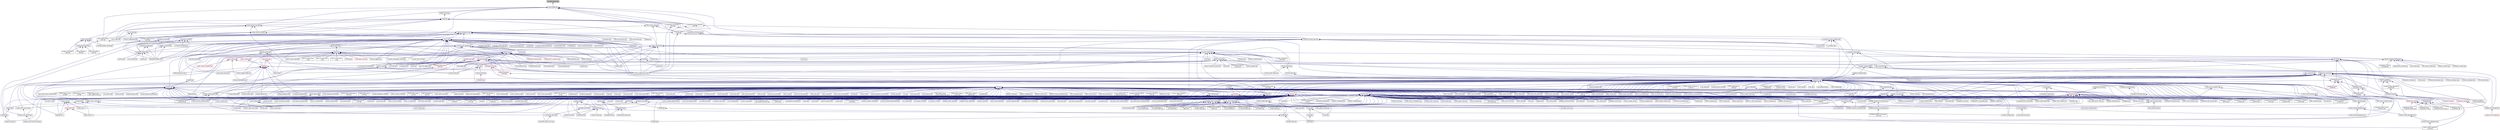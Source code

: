 digraph "concrete_factory.hpp"
{
  edge [fontname="Helvetica",fontsize="10",labelfontname="Helvetica",labelfontsize="10"];
  node [fontname="Helvetica",fontsize="10",shape=record];
  Node27 [label="concrete_factory.hpp",height=0.2,width=0.4,color="black", fillcolor="grey75", style="filled", fontcolor="black"];
  Node27 -> Node28 [dir="back",color="midnightblue",fontsize="10",style="solid",fontname="Helvetica"];
  Node28 [label="export_plugin.hpp",height=0.2,width=0.4,color="black", fillcolor="white", style="filled",URL="$d1/d06/export__plugin_8hpp.html"];
  Node28 -> Node29 [dir="back",color="midnightblue",fontsize="10",style="solid",fontname="Helvetica"];
  Node29 [label="binary_filter_factory\l_base.hpp",height=0.2,width=0.4,color="black", fillcolor="white", style="filled",URL="$db/d46/binary__filter__factory__base_8hpp.html"];
  Node29 -> Node30 [dir="back",color="midnightblue",fontsize="10",style="solid",fontname="Helvetica"];
  Node30 [label="binary_filter_factory.hpp",height=0.2,width=0.4,color="black", fillcolor="white", style="filled",URL="$d2/ded/binary__filter__factory_8hpp.html"];
  Node30 -> Node31 [dir="back",color="midnightblue",fontsize="10",style="solid",fontname="Helvetica"];
  Node31 [label="bzip2_serialization\l_filter.cpp",height=0.2,width=0.4,color="black", fillcolor="white", style="filled",URL="$d4/dda/bzip2__serialization__filter_8cpp.html"];
  Node30 -> Node32 [dir="back",color="midnightblue",fontsize="10",style="solid",fontname="Helvetica"];
  Node32 [label="snappy_serialization\l_filter.cpp",height=0.2,width=0.4,color="black", fillcolor="white", style="filled",URL="$d1/d41/snappy__serialization__filter_8cpp.html"];
  Node30 -> Node33 [dir="back",color="midnightblue",fontsize="10",style="solid",fontname="Helvetica"];
  Node33 [label="zlib_serialization\l_filter.cpp",height=0.2,width=0.4,color="black", fillcolor="white", style="filled",URL="$d4/d15/zlib__serialization__filter_8cpp.html"];
  Node29 -> Node34 [dir="back",color="midnightblue",fontsize="10",style="solid",fontname="Helvetica"];
  Node34 [label="runtime_support_server.cpp",height=0.2,width=0.4,color="black", fillcolor="white", style="filled",URL="$de/d5c/runtime__support__server_8cpp.html"];
  Node28 -> Node35 [dir="back",color="midnightblue",fontsize="10",style="solid",fontname="Helvetica"];
  Node35 [label="message_handler_factory\l_base.hpp",height=0.2,width=0.4,color="black", fillcolor="white", style="filled",URL="$db/d39/message__handler__factory__base_8hpp.html"];
  Node35 -> Node36 [dir="back",color="midnightblue",fontsize="10",style="solid",fontname="Helvetica"];
  Node36 [label="message_handler_factory.hpp",height=0.2,width=0.4,color="black", fillcolor="white", style="filled",URL="$dd/d33/message__handler__factory_8hpp.html"];
  Node35 -> Node34 [dir="back",color="midnightblue",fontsize="10",style="solid",fontname="Helvetica"];
  Node28 -> Node37 [dir="back",color="midnightblue",fontsize="10",style="solid",fontname="Helvetica"];
  Node37 [label="plugin_factory_base.hpp",height=0.2,width=0.4,color="black", fillcolor="white", style="filled",URL="$d4/d5f/plugin__factory__base_8hpp.html"];
  Node37 -> Node29 [dir="back",color="midnightblue",fontsize="10",style="solid",fontname="Helvetica"];
  Node37 -> Node35 [dir="back",color="midnightblue",fontsize="10",style="solid",fontname="Helvetica"];
  Node37 -> Node38 [dir="back",color="midnightblue",fontsize="10",style="solid",fontname="Helvetica"];
  Node38 [label="parcelport_factory.hpp",height=0.2,width=0.4,color="black", fillcolor="white", style="filled",URL="$d6/d96/parcelport__factory_8hpp.html"];
  Node38 -> Node39 [dir="back",color="midnightblue",fontsize="10",style="solid",fontname="Helvetica"];
  Node39 [label="parcelport_libfabric.cpp",height=0.2,width=0.4,color="black", fillcolor="white", style="filled",URL="$de/d4f/parcelport__libfabric_8cpp.html"];
  Node38 -> Node40 [dir="back",color="midnightblue",fontsize="10",style="solid",fontname="Helvetica"];
  Node40 [label="parcelport_libfabric.hpp",height=0.2,width=0.4,color="black", fillcolor="white", style="filled",URL="$d2/da5/parcelport__libfabric_8hpp.html"];
  Node40 -> Node39 [dir="back",color="midnightblue",fontsize="10",style="solid",fontname="Helvetica"];
  Node40 -> Node41 [dir="back",color="midnightblue",fontsize="10",style="solid",fontname="Helvetica"];
  Node41 [label="receiver.cpp",height=0.2,width=0.4,color="black", fillcolor="white", style="filled",URL="$d9/d77/receiver_8cpp.html"];
  Node40 -> Node42 [dir="back",color="midnightblue",fontsize="10",style="solid",fontname="Helvetica"];
  Node42 [label="rma_receiver.cpp",height=0.2,width=0.4,color="black", fillcolor="white", style="filled",URL="$d8/d71/rma__receiver_8cpp.html"];
  Node40 -> Node43 [dir="back",color="midnightblue",fontsize="10",style="solid",fontname="Helvetica"];
  Node43 [label="sender.cpp",height=0.2,width=0.4,color="black", fillcolor="white", style="filled",URL="$d3/df1/sender_8cpp.html"];
  Node37 -> Node44 [dir="back",color="midnightblue",fontsize="10",style="solid",fontname="Helvetica"];
  Node44 [label="runtime_support.hpp",height=0.2,width=0.4,color="black", fillcolor="white", style="filled",URL="$d0/d55/server_2runtime__support_8hpp.html"];
  Node44 -> Node45 [dir="back",color="midnightblue",fontsize="10",style="solid",fontname="Helvetica"];
  Node45 [label="latch.hpp",height=0.2,width=0.4,color="black", fillcolor="white", style="filled",URL="$df/d32/server_2latch_8hpp.html"];
  Node45 -> Node46 [dir="back",color="midnightblue",fontsize="10",style="solid",fontname="Helvetica"];
  Node46 [label="latch.hpp",height=0.2,width=0.4,color="black", fillcolor="white", style="filled",URL="$dc/d93/latch_8hpp.html"];
  Node46 -> Node47 [dir="back",color="midnightblue",fontsize="10",style="solid",fontname="Helvetica"];
  Node47 [label="wait_on_latch.hpp",height=0.2,width=0.4,color="black", fillcolor="white", style="filled",URL="$d7/dc3/posix_2initializers_2wait__on__latch_8hpp.html"];
  Node47 -> Node48 [dir="back",color="midnightblue",fontsize="10",style="solid",fontname="Helvetica"];
  Node48 [label="initializers.hpp",height=0.2,width=0.4,color="red", fillcolor="white", style="filled",URL="$db/d4f/posix_2initializers_8hpp.html"];
  Node46 -> Node52 [dir="back",color="midnightblue",fontsize="10",style="solid",fontname="Helvetica"];
  Node52 [label="lcos.hpp",height=0.2,width=0.4,color="black", fillcolor="white", style="filled",URL="$d5/deb/lcos_8hpp.html"];
  Node52 -> Node53 [dir="back",color="midnightblue",fontsize="10",style="solid",fontname="Helvetica"];
  Node53 [label="allgather_and_gate.cpp",height=0.2,width=0.4,color="black", fillcolor="white", style="filled",URL="$d1/d56/allgather__and__gate_8cpp.html"];
  Node52 -> Node54 [dir="back",color="midnightblue",fontsize="10",style="solid",fontname="Helvetica"];
  Node54 [label="apex_balance.cpp",height=0.2,width=0.4,color="black", fillcolor="white", style="filled",URL="$d4/d8e/apex__balance_8cpp.html"];
  Node52 -> Node55 [dir="back",color="midnightblue",fontsize="10",style="solid",fontname="Helvetica"];
  Node55 [label="apex_policy_engine\l_active_thread_count.cpp",height=0.2,width=0.4,color="black", fillcolor="white", style="filled",URL="$d5/d01/apex__policy__engine__active__thread__count_8cpp.html"];
  Node52 -> Node56 [dir="back",color="midnightblue",fontsize="10",style="solid",fontname="Helvetica"];
  Node56 [label="apex_policy_engine\l_events.cpp",height=0.2,width=0.4,color="black", fillcolor="white", style="filled",URL="$df/d0f/apex__policy__engine__events_8cpp.html"];
  Node52 -> Node57 [dir="back",color="midnightblue",fontsize="10",style="solid",fontname="Helvetica"];
  Node57 [label="apex_policy_engine\l_periodic.cpp",height=0.2,width=0.4,color="black", fillcolor="white", style="filled",URL="$d5/d7b/apex__policy__engine__periodic_8cpp.html"];
  Node52 -> Node58 [dir="back",color="midnightblue",fontsize="10",style="solid",fontname="Helvetica"];
  Node58 [label="heartbeat.cpp",height=0.2,width=0.4,color="black", fillcolor="white", style="filled",URL="$d8/d98/heartbeat_8cpp.html"];
  Node52 -> Node59 [dir="back",color="midnightblue",fontsize="10",style="solid",fontname="Helvetica"];
  Node59 [label="hello_world_component.hpp",height=0.2,width=0.4,color="black", fillcolor="white", style="filled",URL="$df/df0/hello__world__component_8hpp.html"];
  Node59 -> Node60 [dir="back",color="midnightblue",fontsize="10",style="solid",fontname="Helvetica"];
  Node60 [label="hello_world_client.cpp",height=0.2,width=0.4,color="black", fillcolor="white", style="filled",URL="$d5/da6/hello__world__client_8cpp.html"];
  Node59 -> Node61 [dir="back",color="midnightblue",fontsize="10",style="solid",fontname="Helvetica"];
  Node61 [label="hello_world_component.cpp",height=0.2,width=0.4,color="black", fillcolor="white", style="filled",URL="$d8/daa/hello__world__component_8cpp.html"];
  Node52 -> Node62 [dir="back",color="midnightblue",fontsize="10",style="solid",fontname="Helvetica"];
  Node62 [label="row.hpp",height=0.2,width=0.4,color="red", fillcolor="white", style="filled",URL="$dc/d69/row_8hpp.html"];
  Node62 -> Node69 [dir="back",color="midnightblue",fontsize="10",style="solid",fontname="Helvetica"];
  Node69 [label="stencil_iterator.hpp",height=0.2,width=0.4,color="black", fillcolor="white", style="filled",URL="$dc/d5c/server_2stencil__iterator_8hpp.html"];
  Node69 -> Node65 [dir="back",color="midnightblue",fontsize="10",style="solid",fontname="Helvetica"];
  Node65 [label="solver.hpp",height=0.2,width=0.4,color="black", fillcolor="white", style="filled",URL="$db/d9a/server_2solver_8hpp.html"];
  Node65 -> Node66 [dir="back",color="midnightblue",fontsize="10",style="solid",fontname="Helvetica"];
  Node66 [label="solver.hpp",height=0.2,width=0.4,color="black", fillcolor="white", style="filled",URL="$d2/d1c/solver_8hpp.html"];
  Node66 -> Node64 [dir="back",color="midnightblue",fontsize="10",style="solid",fontname="Helvetica"];
  Node64 [label="jacobi.cpp",height=0.2,width=0.4,color="black", fillcolor="white", style="filled",URL="$d2/d27/jacobi_8cpp.html"];
  Node65 -> Node67 [dir="back",color="midnightblue",fontsize="10",style="solid",fontname="Helvetica"];
  Node67 [label="solver.cpp",height=0.2,width=0.4,color="black", fillcolor="white", style="filled",URL="$d6/d94/solver_8cpp.html"];
  Node69 -> Node70 [dir="back",color="midnightblue",fontsize="10",style="solid",fontname="Helvetica"];
  Node70 [label="stencil_iterator.cpp",height=0.2,width=0.4,color="black", fillcolor="white", style="filled",URL="$d6/de1/server_2stencil__iterator_8cpp.html"];
  Node69 -> Node71 [dir="back",color="midnightblue",fontsize="10",style="solid",fontname="Helvetica"];
  Node71 [label="stencil_iterator.cpp",height=0.2,width=0.4,color="black", fillcolor="white", style="filled",URL="$d7/d71/stencil__iterator_8cpp.html"];
  Node62 -> Node68 [dir="back",color="midnightblue",fontsize="10",style="solid",fontname="Helvetica"];
  Node68 [label="grid.cpp",height=0.2,width=0.4,color="black", fillcolor="white", style="filled",URL="$d6/d1b/jacobi__component_2grid_8cpp.html"];
  Node52 -> Node72 [dir="back",color="midnightblue",fontsize="10",style="solid",fontname="Helvetica"];
  Node72 [label="stencil_iterator.hpp",height=0.2,width=0.4,color="black", fillcolor="white", style="filled",URL="$d4/dc8/stencil__iterator_8hpp.html"];
  Node72 -> Node65 [dir="back",color="midnightblue",fontsize="10",style="solid",fontname="Helvetica"];
  Node72 -> Node69 [dir="back",color="midnightblue",fontsize="10",style="solid",fontname="Helvetica"];
  Node72 -> Node71 [dir="back",color="midnightblue",fontsize="10",style="solid",fontname="Helvetica"];
  Node52 -> Node69 [dir="back",color="midnightblue",fontsize="10",style="solid",fontname="Helvetica"];
  Node52 -> Node73 [dir="back",color="midnightblue",fontsize="10",style="solid",fontname="Helvetica"];
  Node73 [label="jacobi_hpx.cpp",height=0.2,width=0.4,color="black", fillcolor="white", style="filled",URL="$d8/d72/jacobi__hpx_8cpp.html"];
  Node52 -> Node74 [dir="back",color="midnightblue",fontsize="10",style="solid",fontname="Helvetica"];
  Node74 [label="jacobi_nonuniform_hpx.cpp",height=0.2,width=0.4,color="black", fillcolor="white", style="filled",URL="$de/d56/jacobi__nonuniform__hpx_8cpp.html"];
  Node52 -> Node75 [dir="back",color="midnightblue",fontsize="10",style="solid",fontname="Helvetica"];
  Node75 [label="enumerate_threads.cpp",height=0.2,width=0.4,color="black", fillcolor="white", style="filled",URL="$d3/dd4/enumerate__threads_8cpp.html"];
  Node52 -> Node76 [dir="back",color="midnightblue",fontsize="10",style="solid",fontname="Helvetica"];
  Node76 [label="fibonacci_await.cpp",height=0.2,width=0.4,color="black", fillcolor="white", style="filled",URL="$dc/d1c/fibonacci__await_8cpp.html"];
  Node52 -> Node77 [dir="back",color="midnightblue",fontsize="10",style="solid",fontname="Helvetica"];
  Node77 [label="fibonacci_dataflow.cpp",height=0.2,width=0.4,color="black", fillcolor="white", style="filled",URL="$df/d3d/fibonacci__dataflow_8cpp.html"];
  Node52 -> Node78 [dir="back",color="midnightblue",fontsize="10",style="solid",fontname="Helvetica"];
  Node78 [label="fibonacci_futures.cpp",height=0.2,width=0.4,color="black", fillcolor="white", style="filled",URL="$d6/de3/fibonacci__futures_8cpp.html"];
  Node52 -> Node79 [dir="back",color="midnightblue",fontsize="10",style="solid",fontname="Helvetica"];
  Node79 [label="fibonacci_futures_distributed.cpp",height=0.2,width=0.4,color="black", fillcolor="white", style="filled",URL="$d1/dc9/fibonacci__futures__distributed_8cpp.html"];
  Node52 -> Node80 [dir="back",color="midnightblue",fontsize="10",style="solid",fontname="Helvetica"];
  Node80 [label="fractals.cpp",height=0.2,width=0.4,color="black", fillcolor="white", style="filled",URL="$d8/d58/fractals_8cpp.html"];
  Node52 -> Node81 [dir="back",color="midnightblue",fontsize="10",style="solid",fontname="Helvetica"];
  Node81 [label="fractals_executor.cpp",height=0.2,width=0.4,color="black", fillcolor="white", style="filled",URL="$d9/da9/fractals__executor_8cpp.html"];
  Node52 -> Node82 [dir="back",color="midnightblue",fontsize="10",style="solid",fontname="Helvetica"];
  Node82 [label="fractals_struct.cpp",height=0.2,width=0.4,color="black", fillcolor="white", style="filled",URL="$d8/d2f/fractals__struct_8cpp.html"];
  Node52 -> Node83 [dir="back",color="midnightblue",fontsize="10",style="solid",fontname="Helvetica"];
  Node83 [label="hello_world.cpp",height=0.2,width=0.4,color="black", fillcolor="white", style="filled",URL="$d0/d67/hello__world_8cpp.html"];
  Node52 -> Node84 [dir="back",color="midnightblue",fontsize="10",style="solid",fontname="Helvetica"];
  Node84 [label="latch_local.cpp",height=0.2,width=0.4,color="black", fillcolor="white", style="filled",URL="$dd/dd3/latch__local_8cpp.html"];
  Node52 -> Node85 [dir="back",color="midnightblue",fontsize="10",style="solid",fontname="Helvetica"];
  Node85 [label="latch_remote.cpp",height=0.2,width=0.4,color="black", fillcolor="white", style="filled",URL="$df/d59/latch__remote_8cpp.html"];
  Node52 -> Node86 [dir="back",color="midnightblue",fontsize="10",style="solid",fontname="Helvetica"];
  Node86 [label="local_channel.cpp",height=0.2,width=0.4,color="black", fillcolor="white", style="filled",URL="$d0/d3e/local__channel_8cpp.html"];
  Node52 -> Node87 [dir="back",color="midnightblue",fontsize="10",style="solid",fontname="Helvetica"];
  Node87 [label="pingpong.cpp",height=0.2,width=0.4,color="black", fillcolor="white", style="filled",URL="$dd/d4d/pingpong_8cpp.html"];
  Node52 -> Node88 [dir="back",color="midnightblue",fontsize="10",style="solid",fontname="Helvetica"];
  Node88 [label="shared_mutex.cpp",height=0.2,width=0.4,color="black", fillcolor="white", style="filled",URL="$da/d0b/shared__mutex_8cpp.html"];
  Node52 -> Node89 [dir="back",color="midnightblue",fontsize="10",style="solid",fontname="Helvetica"];
  Node89 [label="wait_composition.cpp",height=0.2,width=0.4,color="black", fillcolor="white", style="filled",URL="$d6/d13/wait__composition_8cpp.html"];
  Node52 -> Node90 [dir="back",color="midnightblue",fontsize="10",style="solid",fontname="Helvetica"];
  Node90 [label="sheneos_compare.cpp",height=0.2,width=0.4,color="black", fillcolor="white", style="filled",URL="$dc/d11/sheneos__compare_8cpp.html"];
  Node52 -> Node91 [dir="back",color="midnightblue",fontsize="10",style="solid",fontname="Helvetica"];
  Node91 [label="spell_check_file.cpp",height=0.2,width=0.4,color="black", fillcolor="white", style="filled",URL="$df/df7/spell__check__file_8cpp.html"];
  Node52 -> Node92 [dir="back",color="midnightblue",fontsize="10",style="solid",fontname="Helvetica"];
  Node92 [label="spell_check_simple.cpp",height=0.2,width=0.4,color="black", fillcolor="white", style="filled",URL="$dd/d54/spell__check__simple_8cpp.html"];
  Node52 -> Node93 [dir="back",color="midnightblue",fontsize="10",style="solid",fontname="Helvetica"];
  Node93 [label="simple_central_tuplespace\l_client.cpp",height=0.2,width=0.4,color="black", fillcolor="white", style="filled",URL="$d1/d7b/simple__central__tuplespace__client_8cpp.html"];
  Node52 -> Node94 [dir="back",color="midnightblue",fontsize="10",style="solid",fontname="Helvetica"];
  Node94 [label="hpx.hpp",height=0.2,width=0.4,color="red", fillcolor="white", style="filled",URL="$d0/daa/hpx_8hpp.html"];
  Node94 -> Node95 [dir="back",color="midnightblue",fontsize="10",style="solid",fontname="Helvetica"];
  Node95 [label="1d_stencil_1.cpp",height=0.2,width=0.4,color="black", fillcolor="white", style="filled",URL="$d2/db1/1d__stencil__1_8cpp.html"];
  Node94 -> Node106 [dir="back",color="midnightblue",fontsize="10",style="solid",fontname="Helvetica"];
  Node106 [label="accumulator.cpp",height=0.2,width=0.4,color="black", fillcolor="white", style="filled",URL="$d1/d81/accumulator_8cpp.html"];
  Node94 -> Node107 [dir="back",color="midnightblue",fontsize="10",style="solid",fontname="Helvetica"];
  Node107 [label="accumulator.hpp",height=0.2,width=0.4,color="black", fillcolor="white", style="filled",URL="$d4/d9d/server_2accumulator_8hpp.html"];
  Node107 -> Node106 [dir="back",color="midnightblue",fontsize="10",style="solid",fontname="Helvetica"];
  Node107 -> Node108 [dir="back",color="midnightblue",fontsize="10",style="solid",fontname="Helvetica"];
  Node108 [label="accumulator.hpp",height=0.2,width=0.4,color="black", fillcolor="white", style="filled",URL="$d8/d5e/accumulator_8hpp.html"];
  Node108 -> Node109 [dir="back",color="midnightblue",fontsize="10",style="solid",fontname="Helvetica"];
  Node109 [label="accumulator_client.cpp",height=0.2,width=0.4,color="black", fillcolor="white", style="filled",URL="$d7/dd0/accumulator__client_8cpp.html"];
  Node94 -> Node110 [dir="back",color="midnightblue",fontsize="10",style="solid",fontname="Helvetica"];
  Node110 [label="template_function_accumulator.hpp",height=0.2,width=0.4,color="black", fillcolor="white", style="filled",URL="$d7/da6/server_2template__function__accumulator_8hpp.html"];
  Node110 -> Node111 [dir="back",color="midnightblue",fontsize="10",style="solid",fontname="Helvetica"];
  Node111 [label="template_function_accumulator.cpp",height=0.2,width=0.4,color="black", fillcolor="white", style="filled",URL="$d5/d02/template__function__accumulator_8cpp.html"];
  Node110 -> Node112 [dir="back",color="midnightblue",fontsize="10",style="solid",fontname="Helvetica"];
  Node112 [label="template_function_accumulator.hpp",height=0.2,width=0.4,color="black", fillcolor="white", style="filled",URL="$d3/de9/template__function__accumulator_8hpp.html"];
  Node112 -> Node113 [dir="back",color="midnightblue",fontsize="10",style="solid",fontname="Helvetica"];
  Node113 [label="template_function_accumulator\l_client.cpp",height=0.2,width=0.4,color="black", fillcolor="white", style="filled",URL="$d0/dc6/template__function__accumulator__client_8cpp.html"];
  Node94 -> Node114 [dir="back",color="midnightblue",fontsize="10",style="solid",fontname="Helvetica"];
  Node114 [label="template_accumulator.cpp",height=0.2,width=0.4,color="black", fillcolor="white", style="filled",URL="$d0/d4a/template__accumulator_8cpp.html"];
  Node94 -> Node111 [dir="back",color="midnightblue",fontsize="10",style="solid",fontname="Helvetica"];
  Node94 -> Node112 [dir="back",color="midnightblue",fontsize="10",style="solid",fontname="Helvetica"];
  Node94 -> Node115 [dir="back",color="midnightblue",fontsize="10",style="solid",fontname="Helvetica"];
  Node115 [label="allgather_module.cpp",height=0.2,width=0.4,color="black", fillcolor="white", style="filled",URL="$df/de4/allgather__module_8cpp.html"];
  Node94 -> Node116 [dir="back",color="midnightblue",fontsize="10",style="solid",fontname="Helvetica"];
  Node116 [label="allgather.cpp",height=0.2,width=0.4,color="black", fillcolor="white", style="filled",URL="$d7/d06/allgather_8cpp.html"];
  Node94 -> Node53 [dir="back",color="midnightblue",fontsize="10",style="solid",fontname="Helvetica"];
  Node94 -> Node117 [dir="back",color="midnightblue",fontsize="10",style="solid",fontname="Helvetica"];
  Node117 [label="ag_client.cpp",height=0.2,width=0.4,color="black", fillcolor="white", style="filled",URL="$d4/d5d/ag__client_8cpp.html"];
  Node94 -> Node119 [dir="back",color="midnightblue",fontsize="10",style="solid",fontname="Helvetica"];
  Node119 [label="os_thread_num.cpp",height=0.2,width=0.4,color="black", fillcolor="white", style="filled",URL="$d2/dfb/os__thread__num_8cpp.html"];
  Node94 -> Node120 [dir="back",color="midnightblue",fontsize="10",style="solid",fontname="Helvetica"];
  Node120 [label="cancelable_action.cpp",height=0.2,width=0.4,color="black", fillcolor="white", style="filled",URL="$d5/d0c/cancelable__action_8cpp.html"];
  Node94 -> Node121 [dir="back",color="midnightblue",fontsize="10",style="solid",fontname="Helvetica"];
  Node121 [label="cancelable_action.hpp",height=0.2,width=0.4,color="black", fillcolor="white", style="filled",URL="$d5/d4d/server_2cancelable__action_8hpp.html"];
  Node121 -> Node120 [dir="back",color="midnightblue",fontsize="10",style="solid",fontname="Helvetica"];
  Node121 -> Node122 [dir="back",color="midnightblue",fontsize="10",style="solid",fontname="Helvetica"];
  Node122 [label="cancelable_action.hpp",height=0.2,width=0.4,color="black", fillcolor="white", style="filled",URL="$d0/da3/stubs_2cancelable__action_8hpp.html"];
  Node122 -> Node123 [dir="back",color="midnightblue",fontsize="10",style="solid",fontname="Helvetica"];
  Node123 [label="cancelable_action.hpp",height=0.2,width=0.4,color="black", fillcolor="white", style="filled",URL="$d6/d28/cancelable__action_8hpp.html"];
  Node123 -> Node124 [dir="back",color="midnightblue",fontsize="10",style="solid",fontname="Helvetica"];
  Node124 [label="cancelable_action_client.cpp",height=0.2,width=0.4,color="black", fillcolor="white", style="filled",URL="$d1/db8/cancelable__action__client_8cpp.html"];
  Node94 -> Node122 [dir="back",color="midnightblue",fontsize="10",style="solid",fontname="Helvetica"];
  Node94 -> Node124 [dir="back",color="midnightblue",fontsize="10",style="solid",fontname="Helvetica"];
  Node94 -> Node59 [dir="back",color="midnightblue",fontsize="10",style="solid",fontname="Helvetica"];
  Node94 -> Node128 [dir="back",color="midnightblue",fontsize="10",style="solid",fontname="Helvetica"];
  Node128 [label="interpolate1d.cpp",height=0.2,width=0.4,color="black", fillcolor="white", style="filled",URL="$d0/d05/interpolate1d_8cpp.html"];
  Node94 -> Node129 [dir="back",color="midnightblue",fontsize="10",style="solid",fontname="Helvetica"];
  Node129 [label="partition.hpp",height=0.2,width=0.4,color="black", fillcolor="white", style="filled",URL="$d0/d7a/examples_2interpolate1d_2interpolate1d_2partition_8hpp.html"];
  Node129 -> Node128 [dir="back",color="midnightblue",fontsize="10",style="solid",fontname="Helvetica"];
  Node129 -> Node130 [dir="back",color="midnightblue",fontsize="10",style="solid",fontname="Helvetica"];
  Node130 [label="interpolate1d.hpp",height=0.2,width=0.4,color="black", fillcolor="white", style="filled",URL="$d4/dc7/interpolate1d_8hpp.html"];
  Node130 -> Node128 [dir="back",color="midnightblue",fontsize="10",style="solid",fontname="Helvetica"];
  Node130 -> Node131 [dir="back",color="midnightblue",fontsize="10",style="solid",fontname="Helvetica"];
  Node131 [label="interpolate1d_client.cpp",height=0.2,width=0.4,color="black", fillcolor="white", style="filled",URL="$d4/da6/interpolate1d__client_8cpp.html"];
  Node94 -> Node130 [dir="back",color="midnightblue",fontsize="10",style="solid",fontname="Helvetica"];
  Node94 -> Node64 [dir="back",color="midnightblue",fontsize="10",style="solid",fontname="Helvetica"];
  Node94 -> Node68 [dir="back",color="midnightblue",fontsize="10",style="solid",fontname="Helvetica"];
  Node94 -> Node135 [dir="back",color="midnightblue",fontsize="10",style="solid",fontname="Helvetica"];
  Node135 [label="row.cpp",height=0.2,width=0.4,color="black", fillcolor="white", style="filled",URL="$d3/d86/server_2row_8cpp.html"];
  Node94 -> Node67 [dir="back",color="midnightblue",fontsize="10",style="solid",fontname="Helvetica"];
  Node94 -> Node70 [dir="back",color="midnightblue",fontsize="10",style="solid",fontname="Helvetica"];
  Node94 -> Node71 [dir="back",color="midnightblue",fontsize="10",style="solid",fontname="Helvetica"];
  Node94 -> Node73 [dir="back",color="midnightblue",fontsize="10",style="solid",fontname="Helvetica"];
  Node94 -> Node74 [dir="back",color="midnightblue",fontsize="10",style="solid",fontname="Helvetica"];
  Node94 -> Node138 [dir="back",color="midnightblue",fontsize="10",style="solid",fontname="Helvetica"];
  Node138 [label="nqueen.cpp",height=0.2,width=0.4,color="black", fillcolor="white", style="filled",URL="$db/dca/nqueen_8cpp.html"];
  Node94 -> Node139 [dir="back",color="midnightblue",fontsize="10",style="solid",fontname="Helvetica"];
  Node139 [label="nqueen.hpp",height=0.2,width=0.4,color="black", fillcolor="white", style="filled",URL="$de/d58/server_2nqueen_8hpp.html"];
  Node139 -> Node138 [dir="back",color="midnightblue",fontsize="10",style="solid",fontname="Helvetica"];
  Node139 -> Node140 [dir="back",color="midnightblue",fontsize="10",style="solid",fontname="Helvetica"];
  Node140 [label="nqueen.hpp",height=0.2,width=0.4,color="black", fillcolor="white", style="filled",URL="$da/dfd/stubs_2nqueen_8hpp.html"];
  Node140 -> Node141 [dir="back",color="midnightblue",fontsize="10",style="solid",fontname="Helvetica"];
  Node141 [label="nqueen.hpp",height=0.2,width=0.4,color="black", fillcolor="white", style="filled",URL="$d0/d07/nqueen_8hpp.html"];
  Node141 -> Node142 [dir="back",color="midnightblue",fontsize="10",style="solid",fontname="Helvetica"];
  Node142 [label="nqueen_client.cpp",height=0.2,width=0.4,color="black", fillcolor="white", style="filled",URL="$d3/d5e/nqueen__client_8cpp.html"];
  Node94 -> Node142 [dir="back",color="midnightblue",fontsize="10",style="solid",fontname="Helvetica"];
  Node94 -> Node143 [dir="back",color="midnightblue",fontsize="10",style="solid",fontname="Helvetica"];
  Node143 [label="sine.cpp",height=0.2,width=0.4,color="black", fillcolor="white", style="filled",URL="$d3/d0d/server_2sine_8cpp.html"];
  Node94 -> Node149 [dir="back",color="midnightblue",fontsize="10",style="solid",fontname="Helvetica"];
  Node149 [label="customize_async.cpp",height=0.2,width=0.4,color="black", fillcolor="white", style="filled",URL="$d0/d82/customize__async_8cpp.html"];
  Node94 -> Node151 [dir="back",color="midnightblue",fontsize="10",style="solid",fontname="Helvetica"];
  Node151 [label="error_handling.cpp",height=0.2,width=0.4,color="black", fillcolor="white", style="filled",URL="$d9/d96/error__handling_8cpp.html"];
  Node94 -> Node152 [dir="back",color="midnightblue",fontsize="10",style="solid",fontname="Helvetica"];
  Node152 [label="event_synchronization.cpp",height=0.2,width=0.4,color="black", fillcolor="white", style="filled",URL="$d0/d35/event__synchronization_8cpp.html"];
  Node94 -> Node153 [dir="back",color="midnightblue",fontsize="10",style="solid",fontname="Helvetica"];
  Node153 [label="factorial.cpp",height=0.2,width=0.4,color="black", fillcolor="white", style="filled",URL="$d9/d00/factorial_8cpp.html"];
  Node94 -> Node163 [dir="back",color="midnightblue",fontsize="10",style="solid",fontname="Helvetica"];
  Node163 [label="sort_by_key_demo.cpp",height=0.2,width=0.4,color="black", fillcolor="white", style="filled",URL="$da/d20/sort__by__key__demo_8cpp.html"];
  Node94 -> Node165 [dir="back",color="midnightblue",fontsize="10",style="solid",fontname="Helvetica"];
  Node165 [label="vector_counting_dotproduct.cpp",height=0.2,width=0.4,color="black", fillcolor="white", style="filled",URL="$df/de9/vector__counting__dotproduct_8cpp.html"];
  Node94 -> Node166 [dir="back",color="midnightblue",fontsize="10",style="solid",fontname="Helvetica"];
  Node166 [label="vector_zip_dotproduct.cpp",height=0.2,width=0.4,color="black", fillcolor="white", style="filled",URL="$dc/d18/vector__zip__dotproduct_8cpp.html"];
  Node94 -> Node168 [dir="back",color="midnightblue",fontsize="10",style="solid",fontname="Helvetica"];
  Node168 [label="random_mem_access.cpp",height=0.2,width=0.4,color="black", fillcolor="white", style="filled",URL="$d1/d51/random__mem__access_8cpp.html"];
  Node94 -> Node169 [dir="back",color="midnightblue",fontsize="10",style="solid",fontname="Helvetica"];
  Node169 [label="random_mem_access.hpp",height=0.2,width=0.4,color="black", fillcolor="white", style="filled",URL="$d0/d19/server_2random__mem__access_8hpp.html"];
  Node169 -> Node168 [dir="back",color="midnightblue",fontsize="10",style="solid",fontname="Helvetica"];
  Node169 -> Node170 [dir="back",color="midnightblue",fontsize="10",style="solid",fontname="Helvetica"];
  Node170 [label="random_mem_access.hpp",height=0.2,width=0.4,color="black", fillcolor="white", style="filled",URL="$d3/d32/stubs_2random__mem__access_8hpp.html"];
  Node170 -> Node171 [dir="back",color="midnightblue",fontsize="10",style="solid",fontname="Helvetica"];
  Node171 [label="random_mem_access.hpp",height=0.2,width=0.4,color="black", fillcolor="white", style="filled",URL="$db/de8/random__mem__access_8hpp.html"];
  Node171 -> Node172 [dir="back",color="midnightblue",fontsize="10",style="solid",fontname="Helvetica"];
  Node172 [label="random_mem_access_client.cpp",height=0.2,width=0.4,color="black", fillcolor="white", style="filled",URL="$df/d1b/random__mem__access__client_8cpp.html"];
  Node94 -> Node172 [dir="back",color="midnightblue",fontsize="10",style="solid",fontname="Helvetica"];
  Node94 -> Node173 [dir="back",color="midnightblue",fontsize="10",style="solid",fontname="Helvetica"];
  Node173 [label="oversubscribing_resource\l_partitioner.cpp",height=0.2,width=0.4,color="black", fillcolor="white", style="filled",URL="$dd/dee/oversubscribing__resource__partitioner_8cpp.html"];
  Node94 -> Node174 [dir="back",color="midnightblue",fontsize="10",style="solid",fontname="Helvetica"];
  Node174 [label="simple_resource_partitioner.cpp",height=0.2,width=0.4,color="black", fillcolor="white", style="filled",URL="$d5/df9/simple__resource__partitioner_8cpp.html"];
  Node94 -> Node178 [dir="back",color="midnightblue",fontsize="10",style="solid",fontname="Helvetica"];
  Node178 [label="interpolator.cpp",height=0.2,width=0.4,color="black", fillcolor="white", style="filled",URL="$d5/d02/interpolator_8cpp.html"];
  Node94 -> Node182 [dir="back",color="midnightblue",fontsize="10",style="solid",fontname="Helvetica"];
  Node182 [label="partition3d.hpp",height=0.2,width=0.4,color="black", fillcolor="white", style="filled",URL="$d1/d50/partition3d_8hpp.html"];
  Node182 -> Node178 [dir="back",color="midnightblue",fontsize="10",style="solid",fontname="Helvetica"];
  Node182 -> Node183 [dir="back",color="midnightblue",fontsize="10",style="solid",fontname="Helvetica"];
  Node183 [label="interpolator.hpp",height=0.2,width=0.4,color="black", fillcolor="white", style="filled",URL="$dc/d3b/interpolator_8hpp.html"];
  Node183 -> Node178 [dir="back",color="midnightblue",fontsize="10",style="solid",fontname="Helvetica"];
  Node183 -> Node184 [dir="back",color="midnightblue",fontsize="10",style="solid",fontname="Helvetica"];
  Node184 [label="sheneos_client.cpp",height=0.2,width=0.4,color="black", fillcolor="white", style="filled",URL="$d5/da5/sheneos__client_8cpp.html"];
  Node183 -> Node90 [dir="back",color="midnightblue",fontsize="10",style="solid",fontname="Helvetica"];
  Node183 -> Node185 [dir="back",color="midnightblue",fontsize="10",style="solid",fontname="Helvetica"];
  Node185 [label="sheneos_test.cpp",height=0.2,width=0.4,color="black", fillcolor="white", style="filled",URL="$d4/d6e/sheneos__test_8cpp.html"];
  Node94 -> Node183 [dir="back",color="midnightblue",fontsize="10",style="solid",fontname="Helvetica"];
  Node94 -> Node185 [dir="back",color="midnightblue",fontsize="10",style="solid",fontname="Helvetica"];
  Node94 -> Node188 [dir="back",color="midnightblue",fontsize="10",style="solid",fontname="Helvetica"];
  Node188 [label="startup_shutdown.cpp",height=0.2,width=0.4,color="black", fillcolor="white", style="filled",URL="$d3/dfc/server_2startup__shutdown_8cpp.html"];
  Node94 -> Node191 [dir="back",color="midnightblue",fontsize="10",style="solid",fontname="Helvetica"];
  Node191 [label="throttle.cpp",height=0.2,width=0.4,color="black", fillcolor="white", style="filled",URL="$de/d56/server_2throttle_8cpp.html"];
  Node94 -> Node192 [dir="back",color="midnightblue",fontsize="10",style="solid",fontname="Helvetica"];
  Node192 [label="throttle.hpp",height=0.2,width=0.4,color="black", fillcolor="white", style="filled",URL="$db/dc9/server_2throttle_8hpp.html"];
  Node192 -> Node191 [dir="back",color="midnightblue",fontsize="10",style="solid",fontname="Helvetica"];
  Node192 -> Node193 [dir="back",color="midnightblue",fontsize="10",style="solid",fontname="Helvetica"];
  Node193 [label="throttle.hpp",height=0.2,width=0.4,color="black", fillcolor="white", style="filled",URL="$d5/dec/stubs_2throttle_8hpp.html"];
  Node193 -> Node194 [dir="back",color="midnightblue",fontsize="10",style="solid",fontname="Helvetica"];
  Node194 [label="throttle.hpp",height=0.2,width=0.4,color="black", fillcolor="white", style="filled",URL="$d2/d2e/throttle_8hpp.html"];
  Node194 -> Node195 [dir="back",color="midnightblue",fontsize="10",style="solid",fontname="Helvetica"];
  Node195 [label="throttle.cpp",height=0.2,width=0.4,color="black", fillcolor="white", style="filled",URL="$db/d02/throttle_8cpp.html"];
  Node194 -> Node196 [dir="back",color="midnightblue",fontsize="10",style="solid",fontname="Helvetica"];
  Node196 [label="throttle_client.cpp",height=0.2,width=0.4,color="black", fillcolor="white", style="filled",URL="$d0/db7/throttle__client_8cpp.html"];
  Node94 -> Node193 [dir="back",color="midnightblue",fontsize="10",style="solid",fontname="Helvetica"];
  Node94 -> Node195 [dir="back",color="midnightblue",fontsize="10",style="solid",fontname="Helvetica"];
  Node94 -> Node194 [dir="back",color="midnightblue",fontsize="10",style="solid",fontname="Helvetica"];
  Node94 -> Node205 [dir="back",color="midnightblue",fontsize="10",style="solid",fontname="Helvetica"];
  Node205 [label="simple_central_tuplespace.hpp",height=0.2,width=0.4,color="black", fillcolor="white", style="filled",URL="$db/d69/server_2simple__central__tuplespace_8hpp.html"];
  Node205 -> Node206 [dir="back",color="midnightblue",fontsize="10",style="solid",fontname="Helvetica"];
  Node206 [label="simple_central_tuplespace.cpp",height=0.2,width=0.4,color="black", fillcolor="white", style="filled",URL="$d3/dec/simple__central__tuplespace_8cpp.html"];
  Node205 -> Node207 [dir="back",color="midnightblue",fontsize="10",style="solid",fontname="Helvetica"];
  Node207 [label="simple_central_tuplespace.hpp",height=0.2,width=0.4,color="black", fillcolor="white", style="filled",URL="$d0/d4b/stubs_2simple__central__tuplespace_8hpp.html"];
  Node207 -> Node208 [dir="back",color="midnightblue",fontsize="10",style="solid",fontname="Helvetica"];
  Node208 [label="simple_central_tuplespace.hpp",height=0.2,width=0.4,color="black", fillcolor="white", style="filled",URL="$d5/ddd/simple__central__tuplespace_8hpp.html"];
  Node208 -> Node93 [dir="back",color="midnightblue",fontsize="10",style="solid",fontname="Helvetica"];
  Node94 -> Node209 [dir="back",color="midnightblue",fontsize="10",style="solid",fontname="Helvetica"];
  Node209 [label="tuples_warehouse.hpp",height=0.2,width=0.4,color="black", fillcolor="white", style="filled",URL="$da/de6/tuples__warehouse_8hpp.html"];
  Node209 -> Node205 [dir="back",color="midnightblue",fontsize="10",style="solid",fontname="Helvetica"];
  Node94 -> Node206 [dir="back",color="midnightblue",fontsize="10",style="solid",fontname="Helvetica"];
  Node94 -> Node215 [dir="back",color="midnightblue",fontsize="10",style="solid",fontname="Helvetica"];
  Node215 [label="foreach_scaling.cpp",height=0.2,width=0.4,color="black", fillcolor="white", style="filled",URL="$d4/d94/foreach__scaling_8cpp.html"];
  Node94 -> Node217 [dir="back",color="midnightblue",fontsize="10",style="solid",fontname="Helvetica"];
  Node217 [label="hpx_homogeneous_timed\l_task_spawn_executors.cpp",height=0.2,width=0.4,color="black", fillcolor="white", style="filled",URL="$d1/d3b/hpx__homogeneous__timed__task__spawn__executors_8cpp.html"];
  Node94 -> Node219 [dir="back",color="midnightblue",fontsize="10",style="solid",fontname="Helvetica"];
  Node219 [label="partitioned_vector\l_foreach.cpp",height=0.2,width=0.4,color="black", fillcolor="white", style="filled",URL="$df/d5f/partitioned__vector__foreach_8cpp.html"];
  Node94 -> Node220 [dir="back",color="midnightblue",fontsize="10",style="solid",fontname="Helvetica"];
  Node220 [label="serialization_overhead.cpp",height=0.2,width=0.4,color="black", fillcolor="white", style="filled",URL="$d3/df8/serialization__overhead_8cpp.html"];
  Node94 -> Node221 [dir="back",color="midnightblue",fontsize="10",style="solid",fontname="Helvetica"];
  Node221 [label="sizeof.cpp",height=0.2,width=0.4,color="black", fillcolor="white", style="filled",URL="$d3/d0f/sizeof_8cpp.html"];
  Node94 -> Node222 [dir="back",color="midnightblue",fontsize="10",style="solid",fontname="Helvetica"];
  Node222 [label="skynet.cpp",height=0.2,width=0.4,color="black", fillcolor="white", style="filled",URL="$d0/dc3/skynet_8cpp.html"];
  Node94 -> Node223 [dir="back",color="midnightblue",fontsize="10",style="solid",fontname="Helvetica"];
  Node223 [label="stencil3_iterators.cpp",height=0.2,width=0.4,color="black", fillcolor="white", style="filled",URL="$db/d9e/stencil3__iterators_8cpp.html"];
  Node94 -> Node224 [dir="back",color="midnightblue",fontsize="10",style="solid",fontname="Helvetica"];
  Node224 [label="stream.cpp",height=0.2,width=0.4,color="black", fillcolor="white", style="filled",URL="$da/d5f/stream_8cpp.html"];
  Node94 -> Node226 [dir="back",color="midnightblue",fontsize="10",style="solid",fontname="Helvetica"];
  Node226 [label="transform_reduce_binary\l_scaling.cpp",height=0.2,width=0.4,color="black", fillcolor="white", style="filled",URL="$d1/dae/transform__reduce__binary__scaling_8cpp.html"];
  Node94 -> Node227 [dir="back",color="midnightblue",fontsize="10",style="solid",fontname="Helvetica"];
  Node227 [label="transform_reduce_scaling.cpp",height=0.2,width=0.4,color="black", fillcolor="white", style="filled",URL="$db/d2a/transform__reduce__scaling_8cpp.html"];
  Node94 -> Node228 [dir="back",color="midnightblue",fontsize="10",style="solid",fontname="Helvetica"];
  Node228 [label="minmax_element_performance.cpp",height=0.2,width=0.4,color="black", fillcolor="white", style="filled",URL="$d9/d93/minmax__element__performance_8cpp.html"];
  Node94 -> Node232 [dir="back",color="midnightblue",fontsize="10",style="solid",fontname="Helvetica"];
  Node232 [label="osu_bcast.cpp",height=0.2,width=0.4,color="black", fillcolor="white", style="filled",URL="$d3/dca/osu__bcast_8cpp.html"];
  Node94 -> Node233 [dir="back",color="midnightblue",fontsize="10",style="solid",fontname="Helvetica"];
  Node233 [label="osu_bibw.cpp",height=0.2,width=0.4,color="black", fillcolor="white", style="filled",URL="$d2/d04/osu__bibw_8cpp.html"];
  Node94 -> Node234 [dir="back",color="midnightblue",fontsize="10",style="solid",fontname="Helvetica"];
  Node234 [label="osu_bw.cpp",height=0.2,width=0.4,color="black", fillcolor="white", style="filled",URL="$d4/d20/osu__bw_8cpp.html"];
  Node94 -> Node235 [dir="back",color="midnightblue",fontsize="10",style="solid",fontname="Helvetica"];
  Node235 [label="osu_latency.cpp",height=0.2,width=0.4,color="black", fillcolor="white", style="filled",URL="$df/d58/osu__latency_8cpp.html"];
  Node94 -> Node236 [dir="back",color="midnightblue",fontsize="10",style="solid",fontname="Helvetica"];
  Node236 [label="osu_multi_lat.cpp",height=0.2,width=0.4,color="black", fillcolor="white", style="filled",URL="$d7/d91/osu__multi__lat_8cpp.html"];
  Node94 -> Node237 [dir="back",color="midnightblue",fontsize="10",style="solid",fontname="Helvetica"];
  Node237 [label="osu_scatter.cpp",height=0.2,width=0.4,color="black", fillcolor="white", style="filled",URL="$d4/d4c/osu__scatter_8cpp.html"];
  Node94 -> Node238 [dir="back",color="midnightblue",fontsize="10",style="solid",fontname="Helvetica"];
  Node238 [label="pingpong_performance.cpp",height=0.2,width=0.4,color="black", fillcolor="white", style="filled",URL="$de/d03/pingpong__performance_8cpp.html"];
  Node94 -> Node245 [dir="back",color="midnightblue",fontsize="10",style="solid",fontname="Helvetica"];
  Node245 [label="action_move_semantics.cpp",height=0.2,width=0.4,color="black", fillcolor="white", style="filled",URL="$d4/db3/action__move__semantics_8cpp.html"];
  Node94 -> Node247 [dir="back",color="midnightblue",fontsize="10",style="solid",fontname="Helvetica"];
  Node247 [label="duplicate_id_registration\l_1596.cpp",height=0.2,width=0.4,color="black", fillcolor="white", style="filled",URL="$db/d8d/duplicate__id__registration__1596_8cpp.html"];
  Node94 -> Node250 [dir="back",color="midnightblue",fontsize="10",style="solid",fontname="Helvetica"];
  Node250 [label="send_gid_keep_component\l_1624.cpp",height=0.2,width=0.4,color="black", fillcolor="white", style="filled",URL="$d9/d49/send__gid__keep__component__1624_8cpp.html"];
  Node94 -> Node251 [dir="back",color="midnightblue",fontsize="10",style="solid",fontname="Helvetica"];
  Node251 [label="algorithms.cc",height=0.2,width=0.4,color="black", fillcolor="white", style="filled",URL="$d5/d1b/algorithms_8cc.html"];
  Node94 -> Node252 [dir="back",color="midnightblue",fontsize="10",style="solid",fontname="Helvetica"];
  Node252 [label="matrix_hpx.hh",height=0.2,width=0.4,color="black", fillcolor="white", style="filled",URL="$d5/d89/matrix__hpx_8hh.html"];
  Node252 -> Node253 [dir="back",color="midnightblue",fontsize="10",style="solid",fontname="Helvetica"];
  Node253 [label="block_matrix.hh",height=0.2,width=0.4,color="red", fillcolor="white", style="filled",URL="$dc/de8/block__matrix_8hh.html"];
  Node253 -> Node251 [dir="back",color="midnightblue",fontsize="10",style="solid",fontname="Helvetica"];
  Node253 -> Node257 [dir="back",color="midnightblue",fontsize="10",style="solid",fontname="Helvetica"];
  Node257 [label="block_matrix.cc",height=0.2,width=0.4,color="black", fillcolor="white", style="filled",URL="$de/d88/block__matrix_8cc.html"];
  Node252 -> Node251 [dir="back",color="midnightblue",fontsize="10",style="solid",fontname="Helvetica"];
  Node252 -> Node255 [dir="back",color="midnightblue",fontsize="10",style="solid",fontname="Helvetica"];
  Node255 [label="matrix_hpx.cc",height=0.2,width=0.4,color="black", fillcolor="white", style="filled",URL="$d7/d32/matrix__hpx_8cc.html"];
  Node94 -> Node253 [dir="back",color="midnightblue",fontsize="10",style="solid",fontname="Helvetica"];
  Node94 -> Node257 [dir="back",color="midnightblue",fontsize="10",style="solid",fontname="Helvetica"];
  Node94 -> Node255 [dir="back",color="midnightblue",fontsize="10",style="solid",fontname="Helvetica"];
  Node94 -> Node260 [dir="back",color="midnightblue",fontsize="10",style="solid",fontname="Helvetica"];
  Node260 [label="client_1950.cpp",height=0.2,width=0.4,color="black", fillcolor="white", style="filled",URL="$d0/d79/client__1950_8cpp.html"];
  Node94 -> Node265 [dir="back",color="midnightblue",fontsize="10",style="solid",fontname="Helvetica"];
  Node265 [label="id_type_ref_counting\l_1032.cpp",height=0.2,width=0.4,color="black", fillcolor="white", style="filled",URL="$d8/dfd/id__type__ref__counting__1032_8cpp.html"];
  Node94 -> Node266 [dir="back",color="midnightblue",fontsize="10",style="solid",fontname="Helvetica"];
  Node266 [label="lost_output_2236.cpp",height=0.2,width=0.4,color="black", fillcolor="white", style="filled",URL="$db/dd0/lost__output__2236_8cpp.html"];
  Node94 -> Node267 [dir="back",color="midnightblue",fontsize="10",style="solid",fontname="Helvetica"];
  Node267 [label="no_output_1173.cpp",height=0.2,width=0.4,color="black", fillcolor="white", style="filled",URL="$de/d67/no__output__1173_8cpp.html"];
  Node94 -> Node268 [dir="back",color="midnightblue",fontsize="10",style="solid",fontname="Helvetica"];
  Node268 [label="after_588.cpp",height=0.2,width=0.4,color="black", fillcolor="white", style="filled",URL="$dc/dc0/after__588_8cpp.html"];
  Node94 -> Node276 [dir="back",color="midnightblue",fontsize="10",style="solid",fontname="Helvetica"];
  Node276 [label="dataflow_future_swap.cpp",height=0.2,width=0.4,color="black", fillcolor="white", style="filled",URL="$dc/d8c/dataflow__future__swap_8cpp.html"];
  Node94 -> Node277 [dir="back",color="midnightblue",fontsize="10",style="solid",fontname="Helvetica"];
  Node277 [label="dataflow_future_swap2.cpp",height=0.2,width=0.4,color="black", fillcolor="white", style="filled",URL="$d1/db3/dataflow__future__swap2_8cpp.html"];
  Node94 -> Node291 [dir="back",color="midnightblue",fontsize="10",style="solid",fontname="Helvetica"];
  Node291 [label="promise_1620.cpp",height=0.2,width=0.4,color="black", fillcolor="white", style="filled",URL="$d2/d67/promise__1620_8cpp.html"];
  Node94 -> Node297 [dir="back",color="midnightblue",fontsize="10",style="solid",fontname="Helvetica"];
  Node297 [label="shared_stated_leaked\l_1211.cpp",height=0.2,width=0.4,color="black", fillcolor="white", style="filled",URL="$dc/dce/shared__stated__leaked__1211_8cpp.html"];
  Node94 -> Node299 [dir="back",color="midnightblue",fontsize="10",style="solid",fontname="Helvetica"];
  Node299 [label="wait_all_hang_1946.cpp",height=0.2,width=0.4,color="black", fillcolor="white", style="filled",URL="$d5/d69/wait__all__hang__1946_8cpp.html"];
  Node94 -> Node321 [dir="back",color="midnightblue",fontsize="10",style="solid",fontname="Helvetica"];
  Node321 [label="thread_pool_executor\l_1114.cpp",height=0.2,width=0.4,color="black", fillcolor="white", style="filled",URL="$d8/d63/thread__pool__executor__1114_8cpp.html"];
  Node94 -> Node328 [dir="back",color="midnightblue",fontsize="10",style="solid",fontname="Helvetica"];
  Node328 [label="function_argument.cpp",height=0.2,width=0.4,color="black", fillcolor="white", style="filled",URL="$db/da3/function__argument_8cpp.html"];
  Node94 -> Node331 [dir="back",color="midnightblue",fontsize="10",style="solid",fontname="Helvetica"];
  Node331 [label="managed_refcnt_checker.cpp",height=0.2,width=0.4,color="black", fillcolor="white", style="filled",URL="$d3/d8d/managed__refcnt__checker_8cpp.html"];
  Node94 -> Node332 [dir="back",color="midnightblue",fontsize="10",style="solid",fontname="Helvetica"];
  Node332 [label="managed_refcnt_checker.hpp",height=0.2,width=0.4,color="black", fillcolor="white", style="filled",URL="$db/dd0/managed__refcnt__checker_8hpp.html"];
  Node332 -> Node333 [dir="back",color="midnightblue",fontsize="10",style="solid",fontname="Helvetica"];
  Node333 [label="credit_exhaustion.cpp",height=0.2,width=0.4,color="black", fillcolor="white", style="filled",URL="$d6/d80/credit__exhaustion_8cpp.html"];
  Node332 -> Node334 [dir="back",color="midnightblue",fontsize="10",style="solid",fontname="Helvetica"];
  Node334 [label="local_embedded_ref\l_to_local_object.cpp",height=0.2,width=0.4,color="black", fillcolor="white", style="filled",URL="$d6/d54/local__embedded__ref__to__local__object_8cpp.html"];
  Node332 -> Node335 [dir="back",color="midnightblue",fontsize="10",style="solid",fontname="Helvetica"];
  Node335 [label="local_embedded_ref\l_to_remote_object.cpp",height=0.2,width=0.4,color="black", fillcolor="white", style="filled",URL="$d6/d34/local__embedded__ref__to__remote__object_8cpp.html"];
  Node332 -> Node336 [dir="back",color="midnightblue",fontsize="10",style="solid",fontname="Helvetica"];
  Node336 [label="refcnted_symbol_to\l_local_object.cpp",height=0.2,width=0.4,color="black", fillcolor="white", style="filled",URL="$d9/deb/refcnted__symbol__to__local__object_8cpp.html"];
  Node332 -> Node337 [dir="back",color="midnightblue",fontsize="10",style="solid",fontname="Helvetica"];
  Node337 [label="refcnted_symbol_to\l_remote_object.cpp",height=0.2,width=0.4,color="black", fillcolor="white", style="filled",URL="$dd/d20/refcnted__symbol__to__remote__object_8cpp.html"];
  Node332 -> Node338 [dir="back",color="midnightblue",fontsize="10",style="solid",fontname="Helvetica"];
  Node338 [label="remote_embedded_ref\l_to_local_object.cpp",height=0.2,width=0.4,color="black", fillcolor="white", style="filled",URL="$d4/ded/remote__embedded__ref__to__local__object_8cpp.html"];
  Node332 -> Node339 [dir="back",color="midnightblue",fontsize="10",style="solid",fontname="Helvetica"];
  Node339 [label="remote_embedded_ref\l_to_remote_object.cpp",height=0.2,width=0.4,color="black", fillcolor="white", style="filled",URL="$dc/dca/remote__embedded__ref__to__remote__object_8cpp.html"];
  Node332 -> Node340 [dir="back",color="midnightblue",fontsize="10",style="solid",fontname="Helvetica"];
  Node340 [label="scoped_ref_to_local\l_object.cpp",height=0.2,width=0.4,color="black", fillcolor="white", style="filled",URL="$d6/da4/scoped__ref__to__local__object_8cpp.html"];
  Node332 -> Node341 [dir="back",color="midnightblue",fontsize="10",style="solid",fontname="Helvetica"];
  Node341 [label="scoped_ref_to_remote\l_object.cpp",height=0.2,width=0.4,color="black", fillcolor="white", style="filled",URL="$de/d85/scoped__ref__to__remote__object_8cpp.html"];
  Node332 -> Node342 [dir="back",color="midnightblue",fontsize="10",style="solid",fontname="Helvetica"];
  Node342 [label="split_credit.cpp",height=0.2,width=0.4,color="black", fillcolor="white", style="filled",URL="$dc/d1c/split__credit_8cpp.html"];
  Node332 -> Node343 [dir="back",color="midnightblue",fontsize="10",style="solid",fontname="Helvetica"];
  Node343 [label="uncounted_symbol_to\l_local_object.cpp",height=0.2,width=0.4,color="black", fillcolor="white", style="filled",URL="$de/d5f/uncounted__symbol__to__local__object_8cpp.html"];
  Node332 -> Node344 [dir="back",color="midnightblue",fontsize="10",style="solid",fontname="Helvetica"];
  Node344 [label="uncounted_symbol_to\l_remote_object.cpp",height=0.2,width=0.4,color="black", fillcolor="white", style="filled",URL="$d5/d86/uncounted__symbol__to__remote__object_8cpp.html"];
  Node94 -> Node345 [dir="back",color="midnightblue",fontsize="10",style="solid",fontname="Helvetica"];
  Node345 [label="managed_refcnt_checker.cpp",height=0.2,width=0.4,color="black", fillcolor="white", style="filled",URL="$d7/d11/server_2managed__refcnt__checker_8cpp.html"];
  Node94 -> Node348 [dir="back",color="midnightblue",fontsize="10",style="solid",fontname="Helvetica"];
  Node348 [label="simple_refcnt_checker.cpp",height=0.2,width=0.4,color="black", fillcolor="white", style="filled",URL="$d7/d14/server_2simple__refcnt__checker_8cpp.html"];
  Node94 -> Node353 [dir="back",color="midnightblue",fontsize="10",style="solid",fontname="Helvetica"];
  Node353 [label="simple_mobile_object.cpp",height=0.2,width=0.4,color="black", fillcolor="white", style="filled",URL="$d2/da7/simple__mobile__object_8cpp.html"];
  Node94 -> Node350 [dir="back",color="midnightblue",fontsize="10",style="solid",fontname="Helvetica"];
  Node350 [label="simple_refcnt_checker.cpp",height=0.2,width=0.4,color="black", fillcolor="white", style="filled",URL="$df/d16/simple__refcnt__checker_8cpp.html"];
  Node94 -> Node352 [dir="back",color="midnightblue",fontsize="10",style="solid",fontname="Helvetica"];
  Node352 [label="simple_refcnt_checker.hpp",height=0.2,width=0.4,color="black", fillcolor="white", style="filled",URL="$dd/d4e/simple__refcnt__checker_8hpp.html"];
  Node352 -> Node333 [dir="back",color="midnightblue",fontsize="10",style="solid",fontname="Helvetica"];
  Node352 -> Node334 [dir="back",color="midnightblue",fontsize="10",style="solid",fontname="Helvetica"];
  Node352 -> Node335 [dir="back",color="midnightblue",fontsize="10",style="solid",fontname="Helvetica"];
  Node352 -> Node336 [dir="back",color="midnightblue",fontsize="10",style="solid",fontname="Helvetica"];
  Node352 -> Node337 [dir="back",color="midnightblue",fontsize="10",style="solid",fontname="Helvetica"];
  Node352 -> Node338 [dir="back",color="midnightblue",fontsize="10",style="solid",fontname="Helvetica"];
  Node352 -> Node339 [dir="back",color="midnightblue",fontsize="10",style="solid",fontname="Helvetica"];
  Node352 -> Node340 [dir="back",color="midnightblue",fontsize="10",style="solid",fontname="Helvetica"];
  Node352 -> Node341 [dir="back",color="midnightblue",fontsize="10",style="solid",fontname="Helvetica"];
  Node352 -> Node342 [dir="back",color="midnightblue",fontsize="10",style="solid",fontname="Helvetica"];
  Node352 -> Node343 [dir="back",color="midnightblue",fontsize="10",style="solid",fontname="Helvetica"];
  Node352 -> Node344 [dir="back",color="midnightblue",fontsize="10",style="solid",fontname="Helvetica"];
  Node94 -> Node355 [dir="back",color="midnightblue",fontsize="10",style="solid",fontname="Helvetica"];
  Node355 [label="test.cpp",height=0.2,width=0.4,color="black", fillcolor="white", style="filled",URL="$df/dac/test_8cpp.html"];
  Node94 -> Node51 [dir="back",color="midnightblue",fontsize="10",style="solid",fontname="Helvetica"];
  Node51 [label="launch_process.cpp",height=0.2,width=0.4,color="black", fillcolor="white", style="filled",URL="$df/ddc/launch__process_8cpp.html"];
  Node94 -> Node356 [dir="back",color="midnightblue",fontsize="10",style="solid",fontname="Helvetica"];
  Node356 [label="launched_process.cpp",height=0.2,width=0.4,color="black", fillcolor="white", style="filled",URL="$d8/de7/launched__process_8cpp.html"];
  Node94 -> Node360 [dir="back",color="midnightblue",fontsize="10",style="solid",fontname="Helvetica"];
  Node360 [label="barrier.cpp",height=0.2,width=0.4,color="black", fillcolor="white", style="filled",URL="$df/d63/tests_2unit_2lcos_2barrier_8cpp.html"];
  Node94 -> Node372 [dir="back",color="midnightblue",fontsize="10",style="solid",fontname="Helvetica"];
  Node372 [label="local_event.cpp",height=0.2,width=0.4,color="black", fillcolor="white", style="filled",URL="$df/d9a/local__event_8cpp.html"];
  Node94 -> Node582 [dir="back",color="midnightblue",fontsize="10",style="solid",fontname="Helvetica"];
  Node582 [label="task_block.cpp",height=0.2,width=0.4,color="black", fillcolor="white", style="filled",URL="$d8/d7d/task__block_8cpp.html"];
  Node94 -> Node583 [dir="back",color="midnightblue",fontsize="10",style="solid",fontname="Helvetica"];
  Node583 [label="task_block_executor.cpp",height=0.2,width=0.4,color="black", fillcolor="white", style="filled",URL="$d7/df6/task__block__executor_8cpp.html"];
  Node94 -> Node584 [dir="back",color="midnightblue",fontsize="10",style="solid",fontname="Helvetica"];
  Node584 [label="task_block_par.cpp",height=0.2,width=0.4,color="black", fillcolor="white", style="filled",URL="$d9/df1/task__block__par_8cpp.html"];
  Node94 -> Node585 [dir="back",color="midnightblue",fontsize="10",style="solid",fontname="Helvetica"];
  Node585 [label="put_parcels.cpp",height=0.2,width=0.4,color="black", fillcolor="white", style="filled",URL="$df/d23/put__parcels_8cpp.html"];
  Node94 -> Node586 [dir="back",color="midnightblue",fontsize="10",style="solid",fontname="Helvetica"];
  Node586 [label="put_parcels_with_coalescing.cpp",height=0.2,width=0.4,color="black", fillcolor="white", style="filled",URL="$d6/dca/put__parcels__with__coalescing_8cpp.html"];
  Node94 -> Node587 [dir="back",color="midnightblue",fontsize="10",style="solid",fontname="Helvetica"];
  Node587 [label="put_parcels_with_compression.cpp",height=0.2,width=0.4,color="black", fillcolor="white", style="filled",URL="$df/d62/put__parcels__with__compression_8cpp.html"];
  Node94 -> Node589 [dir="back",color="midnightblue",fontsize="10",style="solid",fontname="Helvetica"];
  Node589 [label="serialize_buffer.cpp",height=0.2,width=0.4,color="black", fillcolor="white", style="filled",URL="$d1/d00/serialize__buffer_8cpp.html"];
  Node52 -> Node597 [dir="back",color="midnightblue",fontsize="10",style="solid",fontname="Helvetica"];
  Node597 [label="parent_vs_child_stealing.cpp",height=0.2,width=0.4,color="black", fillcolor="white", style="filled",URL="$d2/d07/parent__vs__child__stealing_8cpp.html"];
  Node52 -> Node598 [dir="back",color="midnightblue",fontsize="10",style="solid",fontname="Helvetica"];
  Node598 [label="wait_all_timings.cpp",height=0.2,width=0.4,color="black", fillcolor="white", style="filled",URL="$d5/da1/wait__all__timings_8cpp.html"];
  Node52 -> Node599 [dir="back",color="midnightblue",fontsize="10",style="solid",fontname="Helvetica"];
  Node599 [label="return_future_2847.cpp",height=0.2,width=0.4,color="black", fillcolor="white", style="filled",URL="$d3/dfe/return__future__2847_8cpp.html"];
  Node52 -> Node600 [dir="back",color="midnightblue",fontsize="10",style="solid",fontname="Helvetica"];
  Node600 [label="return_non_default\l_constructible_2847.cpp",height=0.2,width=0.4,color="black", fillcolor="white", style="filled",URL="$dc/d11/return__non__default__constructible__2847_8cpp.html"];
  Node52 -> Node247 [dir="back",color="midnightblue",fontsize="10",style="solid",fontname="Helvetica"];
  Node52 -> Node250 [dir="back",color="midnightblue",fontsize="10",style="solid",fontname="Helvetica"];
  Node52 -> Node601 [dir="back",color="midnightblue",fontsize="10",style="solid",fontname="Helvetica"];
  Node601 [label="async_action_1813.cpp",height=0.2,width=0.4,color="black", fillcolor="white", style="filled",URL="$db/de6/async__action__1813_8cpp.html"];
  Node52 -> Node602 [dir="back",color="midnightblue",fontsize="10",style="solid",fontname="Helvetica"];
  Node602 [label="async_callback_non\l_deduced_context.cpp",height=0.2,width=0.4,color="black", fillcolor="white", style="filled",URL="$dc/dbb/async__callback__non__deduced__context_8cpp.html"];
  Node52 -> Node603 [dir="back",color="midnightblue",fontsize="10",style="solid",fontname="Helvetica"];
  Node603 [label="broadcast_unwrap_future\l_2885.cpp",height=0.2,width=0.4,color="black", fillcolor="white", style="filled",URL="$da/df6/broadcast__unwrap__future__2885_8cpp.html"];
  Node52 -> Node604 [dir="back",color="midnightblue",fontsize="10",style="solid",fontname="Helvetica"];
  Node604 [label="broadcast_wait_for\l_2822.cpp",height=0.2,width=0.4,color="black", fillcolor="white", style="filled",URL="$dd/de7/broadcast__wait__for__2822_8cpp.html"];
  Node52 -> Node605 [dir="back",color="midnightblue",fontsize="10",style="solid",fontname="Helvetica"];
  Node605 [label="dataflow_791.cpp",height=0.2,width=0.4,color="black", fillcolor="white", style="filled",URL="$d6/da1/dataflow__791_8cpp.html"];
  Node52 -> Node606 [dir="back",color="midnightblue",fontsize="10",style="solid",fontname="Helvetica"];
  Node606 [label="future_range_ambiguity\l_2032.cpp",height=0.2,width=0.4,color="black", fillcolor="white", style="filled",URL="$dc/d4e/future__range__ambiguity__2032_8cpp.html"];
  Node52 -> Node607 [dir="back",color="midnightblue",fontsize="10",style="solid",fontname="Helvetica"];
  Node607 [label="future_timed_wait_1025.cpp",height=0.2,width=0.4,color="black", fillcolor="white", style="filled",URL="$de/d7d/future__timed__wait__1025_8cpp.html"];
  Node52 -> Node608 [dir="back",color="midnightblue",fontsize="10",style="solid",fontname="Helvetica"];
  Node608 [label="shared_future_continuation\l_order.cpp",height=0.2,width=0.4,color="black", fillcolor="white", style="filled",URL="$dd/d1f/shared__future__continuation__order_8cpp.html"];
  Node52 -> Node609 [dir="back",color="midnightblue",fontsize="10",style="solid",fontname="Helvetica"];
  Node609 [label="shared_future_then\l_2166.cpp",height=0.2,width=0.4,color="black", fillcolor="white", style="filled",URL="$d8/dc4/shared__future__then__2166_8cpp.html"];
  Node52 -> Node297 [dir="back",color="midnightblue",fontsize="10",style="solid",fontname="Helvetica"];
  Node52 -> Node610 [dir="back",color="midnightblue",fontsize="10",style="solid",fontname="Helvetica"];
  Node610 [label="sliding_semaphore_2338.cpp",height=0.2,width=0.4,color="black", fillcolor="white", style="filled",URL="$da/da6/sliding__semaphore__2338_8cpp.html"];
  Node52 -> Node611 [dir="back",color="midnightblue",fontsize="10",style="solid",fontname="Helvetica"];
  Node611 [label="wait_for_action_2796.cpp",height=0.2,width=0.4,color="black", fillcolor="white", style="filled",URL="$dc/db9/wait__for__action__2796_8cpp.html"];
  Node52 -> Node321 [dir="back",color="midnightblue",fontsize="10",style="solid",fontname="Helvetica"];
  Node52 -> Node612 [dir="back",color="midnightblue",fontsize="10",style="solid",fontname="Helvetica"];
  Node612 [label="function_serialization\l_728.cpp",height=0.2,width=0.4,color="black", fillcolor="white", style="filled",URL="$d8/db1/function__serialization__728_8cpp.html"];
  Node52 -> Node613 [dir="back",color="midnightblue",fontsize="10",style="solid",fontname="Helvetica"];
  Node613 [label="protect_with_nullary\l_pfo.cpp",height=0.2,width=0.4,color="black", fillcolor="white", style="filled",URL="$df/db5/protect__with__nullary__pfo_8cpp.html"];
  Node52 -> Node614 [dir="back",color="midnightblue",fontsize="10",style="solid",fontname="Helvetica"];
  Node614 [label="tuple_serialization\l_803.cpp",height=0.2,width=0.4,color="black", fillcolor="white", style="filled",URL="$de/d61/tuple__serialization__803_8cpp.html"];
  Node52 -> Node615 [dir="back",color="midnightblue",fontsize="10",style="solid",fontname="Helvetica"];
  Node615 [label="zero_copy_parcels_1001.cpp",height=0.2,width=0.4,color="black", fillcolor="white", style="filled",URL="$da/dfd/zero__copy__parcels__1001_8cpp.html"];
  Node52 -> Node616 [dir="back",color="midnightblue",fontsize="10",style="solid",fontname="Helvetica"];
  Node616 [label="return_future.cpp",height=0.2,width=0.4,color="black", fillcolor="white", style="filled",URL="$d4/dbe/return__future_8cpp.html"];
  Node52 -> Node617 [dir="back",color="midnightblue",fontsize="10",style="solid",fontname="Helvetica"];
  Node617 [label="find_clients_from_prefix.cpp",height=0.2,width=0.4,color="black", fillcolor="white", style="filled",URL="$dc/d15/find__clients__from__prefix_8cpp.html"];
  Node52 -> Node618 [dir="back",color="midnightblue",fontsize="10",style="solid",fontname="Helvetica"];
  Node618 [label="find_ids_from_prefix.cpp",height=0.2,width=0.4,color="black", fillcolor="white", style="filled",URL="$dc/df3/find__ids__from__prefix_8cpp.html"];
  Node52 -> Node619 [dir="back",color="midnightblue",fontsize="10",style="solid",fontname="Helvetica"];
  Node619 [label="get_colocation_id.cpp",height=0.2,width=0.4,color="black", fillcolor="white", style="filled",URL="$dd/d0d/get__colocation__id_8cpp.html"];
  Node52 -> Node342 [dir="back",color="midnightblue",fontsize="10",style="solid",fontname="Helvetica"];
  Node52 -> Node620 [dir="back",color="midnightblue",fontsize="10",style="solid",fontname="Helvetica"];
  Node620 [label="apex_action_count.cpp",height=0.2,width=0.4,color="black", fillcolor="white", style="filled",URL="$d8/de5/apex__action__count_8cpp.html"];
  Node52 -> Node621 [dir="back",color="midnightblue",fontsize="10",style="solid",fontname="Helvetica"];
  Node621 [label="action_invoke_no_more\l_than.cpp",height=0.2,width=0.4,color="black", fillcolor="white", style="filled",URL="$db/d8a/action__invoke__no__more__than_8cpp.html"];
  Node52 -> Node622 [dir="back",color="midnightblue",fontsize="10",style="solid",fontname="Helvetica"];
  Node622 [label="migrate_component.cpp",height=0.2,width=0.4,color="black", fillcolor="white", style="filled",URL="$dc/d78/migrate__component_8cpp.html"];
  Node52 -> Node623 [dir="back",color="midnightblue",fontsize="10",style="solid",fontname="Helvetica"];
  Node623 [label="apply_colocated.cpp",height=0.2,width=0.4,color="black", fillcolor="white", style="filled",URL="$d5/dd3/apply__colocated_8cpp.html"];
  Node52 -> Node624 [dir="back",color="midnightblue",fontsize="10",style="solid",fontname="Helvetica"];
  Node624 [label="apply_local.cpp",height=0.2,width=0.4,color="black", fillcolor="white", style="filled",URL="$dd/db5/apply__local_8cpp.html"];
  Node52 -> Node625 [dir="back",color="midnightblue",fontsize="10",style="solid",fontname="Helvetica"];
  Node625 [label="apply_local_executor.cpp",height=0.2,width=0.4,color="black", fillcolor="white", style="filled",URL="$db/d84/apply__local__executor_8cpp.html"];
  Node52 -> Node626 [dir="back",color="midnightblue",fontsize="10",style="solid",fontname="Helvetica"];
  Node626 [label="apply_local_executor\l_v1.cpp",height=0.2,width=0.4,color="black", fillcolor="white", style="filled",URL="$dd/d53/apply__local__executor__v1_8cpp.html"];
  Node52 -> Node627 [dir="back",color="midnightblue",fontsize="10",style="solid",fontname="Helvetica"];
  Node627 [label="apply_remote.cpp",height=0.2,width=0.4,color="black", fillcolor="white", style="filled",URL="$d9/d40/apply__remote_8cpp.html"];
  Node52 -> Node628 [dir="back",color="midnightblue",fontsize="10",style="solid",fontname="Helvetica"];
  Node628 [label="apply_remote_client.cpp",height=0.2,width=0.4,color="black", fillcolor="white", style="filled",URL="$d9/def/apply__remote__client_8cpp.html"];
  Node52 -> Node629 [dir="back",color="midnightblue",fontsize="10",style="solid",fontname="Helvetica"];
  Node629 [label="async_cb_colocated.cpp",height=0.2,width=0.4,color="black", fillcolor="white", style="filled",URL="$d7/d7f/async__cb__colocated_8cpp.html"];
  Node52 -> Node630 [dir="back",color="midnightblue",fontsize="10",style="solid",fontname="Helvetica"];
  Node630 [label="async_cb_remote.cpp",height=0.2,width=0.4,color="black", fillcolor="white", style="filled",URL="$da/d88/async__cb__remote_8cpp.html"];
  Node52 -> Node631 [dir="back",color="midnightblue",fontsize="10",style="solid",fontname="Helvetica"];
  Node631 [label="async_cb_remote_client.cpp",height=0.2,width=0.4,color="black", fillcolor="white", style="filled",URL="$d2/d31/async__cb__remote__client_8cpp.html"];
  Node52 -> Node632 [dir="back",color="midnightblue",fontsize="10",style="solid",fontname="Helvetica"];
  Node632 [label="async_continue.cpp",height=0.2,width=0.4,color="black", fillcolor="white", style="filled",URL="$d4/d19/async__continue_8cpp.html"];
  Node52 -> Node633 [dir="back",color="midnightblue",fontsize="10",style="solid",fontname="Helvetica"];
  Node633 [label="async_continue_cb.cpp",height=0.2,width=0.4,color="black", fillcolor="white", style="filled",URL="$df/d37/async__continue__cb_8cpp.html"];
  Node52 -> Node634 [dir="back",color="midnightblue",fontsize="10",style="solid",fontname="Helvetica"];
  Node634 [label="async_continue_cb_colocated.cpp",height=0.2,width=0.4,color="black", fillcolor="white", style="filled",URL="$dd/dce/async__continue__cb__colocated_8cpp.html"];
  Node52 -> Node635 [dir="back",color="midnightblue",fontsize="10",style="solid",fontname="Helvetica"];
  Node635 [label="async_local.cpp",height=0.2,width=0.4,color="black", fillcolor="white", style="filled",URL="$d3/d4c/async__local_8cpp.html"];
  Node52 -> Node636 [dir="back",color="midnightblue",fontsize="10",style="solid",fontname="Helvetica"];
  Node636 [label="async_local_executor.cpp",height=0.2,width=0.4,color="black", fillcolor="white", style="filled",URL="$d4/dce/async__local__executor_8cpp.html"];
  Node52 -> Node637 [dir="back",color="midnightblue",fontsize="10",style="solid",fontname="Helvetica"];
  Node637 [label="async_local_executor\l_v1.cpp",height=0.2,width=0.4,color="black", fillcolor="white", style="filled",URL="$da/d4a/async__local__executor__v1_8cpp.html"];
  Node52 -> Node638 [dir="back",color="midnightblue",fontsize="10",style="solid",fontname="Helvetica"];
  Node638 [label="async_remote.cpp",height=0.2,width=0.4,color="black", fillcolor="white", style="filled",URL="$dd/dd8/async__remote_8cpp.html"];
  Node52 -> Node639 [dir="back",color="midnightblue",fontsize="10",style="solid",fontname="Helvetica"];
  Node639 [label="async_remote_client.cpp",height=0.2,width=0.4,color="black", fillcolor="white", style="filled",URL="$d6/d49/async__remote__client_8cpp.html"];
  Node52 -> Node360 [dir="back",color="midnightblue",fontsize="10",style="solid",fontname="Helvetica"];
  Node52 -> Node640 [dir="back",color="midnightblue",fontsize="10",style="solid",fontname="Helvetica"];
  Node640 [label="broadcast.cpp",height=0.2,width=0.4,color="black", fillcolor="white", style="filled",URL="$d8/d8b/broadcast_8cpp.html"];
  Node52 -> Node641 [dir="back",color="midnightblue",fontsize="10",style="solid",fontname="Helvetica"];
  Node641 [label="broadcast_apply.cpp",height=0.2,width=0.4,color="black", fillcolor="white", style="filled",URL="$dd/de8/broadcast__apply_8cpp.html"];
  Node52 -> Node642 [dir="back",color="midnightblue",fontsize="10",style="solid",fontname="Helvetica"];
  Node642 [label="channel.cpp",height=0.2,width=0.4,color="black", fillcolor="white", style="filled",URL="$dd/d5f/channel_8cpp.html"];
  Node52 -> Node643 [dir="back",color="midnightblue",fontsize="10",style="solid",fontname="Helvetica"];
  Node643 [label="channel_local.cpp",height=0.2,width=0.4,color="black", fillcolor="white", style="filled",URL="$d6/d3e/channel__local_8cpp.html"];
  Node52 -> Node644 [dir="back",color="midnightblue",fontsize="10",style="solid",fontname="Helvetica"];
  Node644 [label="client_then.cpp",height=0.2,width=0.4,color="black", fillcolor="white", style="filled",URL="$d1/d5a/client__then_8cpp.html"];
  Node52 -> Node645 [dir="back",color="midnightblue",fontsize="10",style="solid",fontname="Helvetica"];
  Node645 [label="counting_semaphore.cpp",height=0.2,width=0.4,color="black", fillcolor="white", style="filled",URL="$df/de9/counting__semaphore_8cpp.html"];
  Node52 -> Node646 [dir="back",color="midnightblue",fontsize="10",style="solid",fontname="Helvetica"];
  Node646 [label="fold.cpp",height=0.2,width=0.4,color="black", fillcolor="white", style="filled",URL="$d8/dd8/fold_8cpp.html"];
  Node52 -> Node647 [dir="back",color="midnightblue",fontsize="10",style="solid",fontname="Helvetica"];
  Node647 [label="future.cpp",height=0.2,width=0.4,color="black", fillcolor="white", style="filled",URL="$d6/d4d/future_8cpp.html"];
  Node52 -> Node648 [dir="back",color="midnightblue",fontsize="10",style="solid",fontname="Helvetica"];
  Node648 [label="future_then.cpp",height=0.2,width=0.4,color="black", fillcolor="white", style="filled",URL="$df/da5/future__then_8cpp.html"];
  Node52 -> Node649 [dir="back",color="midnightblue",fontsize="10",style="solid",fontname="Helvetica"];
  Node649 [label="future_then_executor.cpp",height=0.2,width=0.4,color="black", fillcolor="white", style="filled",URL="$df/dbe/future__then__executor_8cpp.html"];
  Node52 -> Node650 [dir="back",color="midnightblue",fontsize="10",style="solid",fontname="Helvetica"];
  Node650 [label="future_then_executor\l_v1.cpp",height=0.2,width=0.4,color="black", fillcolor="white", style="filled",URL="$de/dc5/future__then__executor__v1_8cpp.html"];
  Node52 -> Node372 [dir="back",color="midnightblue",fontsize="10",style="solid",fontname="Helvetica"];
  Node52 -> Node651 [dir="back",color="midnightblue",fontsize="10",style="solid",fontname="Helvetica"];
  Node651 [label="local_latch.cpp",height=0.2,width=0.4,color="black", fillcolor="white", style="filled",URL="$d4/db4/local__latch_8cpp.html"];
  Node52 -> Node652 [dir="back",color="midnightblue",fontsize="10",style="solid",fontname="Helvetica"];
  Node652 [label="local_promise_allocator.cpp",height=0.2,width=0.4,color="black", fillcolor="white", style="filled",URL="$db/df1/local__promise__allocator_8cpp.html"];
  Node52 -> Node653 [dir="back",color="midnightblue",fontsize="10",style="solid",fontname="Helvetica"];
  Node653 [label="test_allocator.hpp",height=0.2,width=0.4,color="black", fillcolor="white", style="filled",URL="$d2/dce/test__allocator_8hpp.html"];
  Node653 -> Node652 [dir="back",color="midnightblue",fontsize="10",style="solid",fontname="Helvetica"];
  Node653 -> Node654 [dir="back",color="midnightblue",fontsize="10",style="solid",fontname="Helvetica"];
  Node654 [label="promise_allocator.cpp",height=0.2,width=0.4,color="black", fillcolor="white", style="filled",URL="$de/d66/promise__allocator_8cpp.html"];
  Node653 -> Node655 [dir="back",color="midnightblue",fontsize="10",style="solid",fontname="Helvetica"];
  Node655 [label="use_allocator.cpp",height=0.2,width=0.4,color="black", fillcolor="white", style="filled",URL="$d6/d1d/use__allocator_8cpp.html"];
  Node52 -> Node656 [dir="back",color="midnightblue",fontsize="10",style="solid",fontname="Helvetica"];
  Node656 [label="packaged_action.cpp",height=0.2,width=0.4,color="black", fillcolor="white", style="filled",URL="$d3/d63/packaged__action_8cpp.html"];
  Node52 -> Node657 [dir="back",color="midnightblue",fontsize="10",style="solid",fontname="Helvetica"];
  Node657 [label="promise.cpp",height=0.2,width=0.4,color="black", fillcolor="white", style="filled",URL="$d1/d4f/tests_2unit_2lcos_2promise_8cpp.html"];
  Node52 -> Node654 [dir="back",color="midnightblue",fontsize="10",style="solid",fontname="Helvetica"];
  Node52 -> Node658 [dir="back",color="midnightblue",fontsize="10",style="solid",fontname="Helvetica"];
  Node658 [label="reduce.cpp",height=0.2,width=0.4,color="black", fillcolor="white", style="filled",URL="$d5/d6d/reduce_8cpp.html"];
  Node52 -> Node659 [dir="back",color="midnightblue",fontsize="10",style="solid",fontname="Helvetica"];
  Node659 [label="remote_latch.cpp",height=0.2,width=0.4,color="black", fillcolor="white", style="filled",URL="$dd/d5d/remote__latch_8cpp.html"];
  Node52 -> Node660 [dir="back",color="midnightblue",fontsize="10",style="solid",fontname="Helvetica"];
  Node660 [label="shared_future.cpp",height=0.2,width=0.4,color="black", fillcolor="white", style="filled",URL="$d3/d69/shared__future_8cpp.html"];
  Node52 -> Node661 [dir="back",color="midnightblue",fontsize="10",style="solid",fontname="Helvetica"];
  Node661 [label="shared_mutex1.cpp",height=0.2,width=0.4,color="black", fillcolor="white", style="filled",URL="$d8/d57/shared__mutex1_8cpp.html"];
  Node52 -> Node662 [dir="back",color="midnightblue",fontsize="10",style="solid",fontname="Helvetica"];
  Node662 [label="shared_mutex2.cpp",height=0.2,width=0.4,color="black", fillcolor="white", style="filled",URL="$d1/d40/shared__mutex2_8cpp.html"];
  Node52 -> Node663 [dir="back",color="midnightblue",fontsize="10",style="solid",fontname="Helvetica"];
  Node663 [label="sliding_semaphore.cpp",height=0.2,width=0.4,color="black", fillcolor="white", style="filled",URL="$d2/d38/sliding__semaphore_8cpp.html"];
  Node52 -> Node664 [dir="back",color="midnightblue",fontsize="10",style="solid",fontname="Helvetica"];
  Node664 [label="split_future.cpp",height=0.2,width=0.4,color="black", fillcolor="white", style="filled",URL="$d0/d69/split__future_8cpp.html"];
  Node52 -> Node665 [dir="back",color="midnightblue",fontsize="10",style="solid",fontname="Helvetica"];
  Node665 [label="split_shared_future.cpp",height=0.2,width=0.4,color="black", fillcolor="white", style="filled",URL="$d2/d00/split__shared__future_8cpp.html"];
  Node52 -> Node655 [dir="back",color="midnightblue",fontsize="10",style="solid",fontname="Helvetica"];
  Node52 -> Node666 [dir="back",color="midnightblue",fontsize="10",style="solid",fontname="Helvetica"];
  Node666 [label="when_all.cpp",height=0.2,width=0.4,color="black", fillcolor="white", style="filled",URL="$da/d18/when__all_8cpp.html"];
  Node52 -> Node667 [dir="back",color="midnightblue",fontsize="10",style="solid",fontname="Helvetica"];
  Node667 [label="when_all_std_array.cpp",height=0.2,width=0.4,color="black", fillcolor="white", style="filled",URL="$d0/dfc/when__all__std__array_8cpp.html"];
  Node52 -> Node668 [dir="back",color="midnightblue",fontsize="10",style="solid",fontname="Helvetica"];
  Node668 [label="when_any.cpp",height=0.2,width=0.4,color="black", fillcolor="white", style="filled",URL="$d7/d30/when__any_8cpp.html"];
  Node52 -> Node669 [dir="back",color="midnightblue",fontsize="10",style="solid",fontname="Helvetica"];
  Node669 [label="when_any_std_array.cpp",height=0.2,width=0.4,color="black", fillcolor="white", style="filled",URL="$d3/d3d/when__any__std__array_8cpp.html"];
  Node52 -> Node670 [dir="back",color="midnightblue",fontsize="10",style="solid",fontname="Helvetica"];
  Node670 [label="when_each.cpp",height=0.2,width=0.4,color="black", fillcolor="white", style="filled",URL="$d0/d95/when__each_8cpp.html"];
  Node52 -> Node671 [dir="back",color="midnightblue",fontsize="10",style="solid",fontname="Helvetica"];
  Node671 [label="when_some.cpp",height=0.2,width=0.4,color="black", fillcolor="white", style="filled",URL="$dc/d48/when__some_8cpp.html"];
  Node52 -> Node672 [dir="back",color="midnightblue",fontsize="10",style="solid",fontname="Helvetica"];
  Node672 [label="when_some_std_array.cpp",height=0.2,width=0.4,color="black", fillcolor="white", style="filled",URL="$df/d4d/when__some__std__array_8cpp.html"];
  Node52 -> Node589 [dir="back",color="midnightblue",fontsize="10",style="solid",fontname="Helvetica"];
  Node52 -> Node673 [dir="back",color="midnightblue",fontsize="10",style="solid",fontname="Helvetica"];
  Node673 [label="thread.cpp",height=0.2,width=0.4,color="black", fillcolor="white", style="filled",URL="$d0/d4e/tests_2unit_2threads_2thread_8cpp.html"];
  Node52 -> Node674 [dir="back",color="midnightblue",fontsize="10",style="solid",fontname="Helvetica"];
  Node674 [label="thread_affinity.cpp",height=0.2,width=0.4,color="black", fillcolor="white", style="filled",URL="$da/dce/thread__affinity_8cpp.html"];
  Node52 -> Node675 [dir="back",color="midnightblue",fontsize="10",style="solid",fontname="Helvetica"];
  Node675 [label="thread_id.cpp",height=0.2,width=0.4,color="black", fillcolor="white", style="filled",URL="$df/d88/thread__id_8cpp.html"];
  Node52 -> Node676 [dir="back",color="midnightblue",fontsize="10",style="solid",fontname="Helvetica"];
  Node676 [label="thread_suspension_executor.cpp",height=0.2,width=0.4,color="black", fillcolor="white", style="filled",URL="$de/d9f/thread__suspension__executor_8cpp.html"];
  Node52 -> Node677 [dir="back",color="midnightblue",fontsize="10",style="solid",fontname="Helvetica"];
  Node677 [label="thread_yield.cpp",height=0.2,width=0.4,color="black", fillcolor="white", style="filled",URL="$dc/d23/thread__yield_8cpp.html"];
  Node52 -> Node678 [dir="back",color="midnightblue",fontsize="10",style="solid",fontname="Helvetica"];
  Node678 [label="tss.cpp",height=0.2,width=0.4,color="black", fillcolor="white", style="filled",URL="$dc/d69/tests_2unit_2threads_2tss_8cpp.html"];
  Node52 -> Node679 [dir="back",color="midnightblue",fontsize="10",style="solid",fontname="Helvetica"];
  Node679 [label="bind_action.cpp",height=0.2,width=0.4,color="black", fillcolor="white", style="filled",URL="$d7/d85/bind__action_8cpp.html"];
  Node46 -> Node680 [dir="back",color="midnightblue",fontsize="10",style="solid",fontname="Helvetica"];
  Node680 [label="runtime_impl.cpp",height=0.2,width=0.4,color="black", fillcolor="white", style="filled",URL="$d2/d28/runtime__impl_8cpp.html"];
  Node45 -> Node681 [dir="back",color="midnightblue",fontsize="10",style="solid",fontname="Helvetica"];
  Node681 [label="latch.cpp",height=0.2,width=0.4,color="black", fillcolor="white", style="filled",URL="$d8/dd6/latch_8cpp.html"];
  Node44 -> Node682 [dir="back",color="midnightblue",fontsize="10",style="solid",fontname="Helvetica"];
  Node682 [label="memory_block.hpp",height=0.2,width=0.4,color="black", fillcolor="white", style="filled",URL="$d2/d7e/stubs_2memory__block_8hpp.html"];
  Node682 -> Node683 [dir="back",color="midnightblue",fontsize="10",style="solid",fontname="Helvetica"];
  Node683 [label="memory_block.hpp",height=0.2,width=0.4,color="black", fillcolor="white", style="filled",URL="$d6/d1f/memory__block_8hpp.html"];
  Node683 -> Node684 [dir="back",color="midnightblue",fontsize="10",style="solid",fontname="Helvetica"];
  Node684 [label="components.hpp",height=0.2,width=0.4,color="black", fillcolor="white", style="filled",URL="$d2/d8d/components_8hpp.html"];
  Node684 -> Node107 [dir="back",color="midnightblue",fontsize="10",style="solid",fontname="Helvetica"];
  Node684 -> Node108 [dir="back",color="midnightblue",fontsize="10",style="solid",fontname="Helvetica"];
  Node684 -> Node685 [dir="back",color="midnightblue",fontsize="10",style="solid",fontname="Helvetica"];
  Node685 [label="template_accumulator.hpp",height=0.2,width=0.4,color="black", fillcolor="white", style="filled",URL="$d0/d3f/server_2template__accumulator_8hpp.html"];
  Node685 -> Node686 [dir="back",color="midnightblue",fontsize="10",style="solid",fontname="Helvetica"];
  Node686 [label="template_accumulator.hpp",height=0.2,width=0.4,color="black", fillcolor="white", style="filled",URL="$dd/da9/template__accumulator_8hpp.html"];
  Node686 -> Node687 [dir="back",color="midnightblue",fontsize="10",style="solid",fontname="Helvetica"];
  Node687 [label="template_accumulator\l_client.cpp",height=0.2,width=0.4,color="black", fillcolor="white", style="filled",URL="$df/d93/template__accumulator__client_8cpp.html"];
  Node684 -> Node110 [dir="back",color="midnightblue",fontsize="10",style="solid",fontname="Helvetica"];
  Node684 -> Node686 [dir="back",color="midnightblue",fontsize="10",style="solid",fontname="Helvetica"];
  Node684 -> Node111 [dir="back",color="midnightblue",fontsize="10",style="solid",fontname="Helvetica"];
  Node684 -> Node112 [dir="back",color="midnightblue",fontsize="10",style="solid",fontname="Helvetica"];
  Node684 -> Node115 [dir="back",color="midnightblue",fontsize="10",style="solid",fontname="Helvetica"];
  Node684 -> Node688 [dir="back",color="midnightblue",fontsize="10",style="solid",fontname="Helvetica"];
  Node688 [label="allgather.hpp",height=0.2,width=0.4,color="black", fillcolor="white", style="filled",URL="$d4/d4a/allgather_8hpp.html"];
  Node688 -> Node115 [dir="back",color="midnightblue",fontsize="10",style="solid",fontname="Helvetica"];
  Node688 -> Node116 [dir="back",color="midnightblue",fontsize="10",style="solid",fontname="Helvetica"];
  Node688 -> Node117 [dir="back",color="midnightblue",fontsize="10",style="solid",fontname="Helvetica"];
  Node684 -> Node689 [dir="back",color="midnightblue",fontsize="10",style="solid",fontname="Helvetica"];
  Node689 [label="allgather_and_gate.hpp",height=0.2,width=0.4,color="black", fillcolor="white", style="filled",URL="$d9/dbb/allgather__and__gate_8hpp.html"];
  Node689 -> Node115 [dir="back",color="midnightblue",fontsize="10",style="solid",fontname="Helvetica"];
  Node689 -> Node53 [dir="back",color="midnightblue",fontsize="10",style="solid",fontname="Helvetica"];
  Node689 -> Node117 [dir="back",color="midnightblue",fontsize="10",style="solid",fontname="Helvetica"];
  Node684 -> Node120 [dir="back",color="midnightblue",fontsize="10",style="solid",fontname="Helvetica"];
  Node684 -> Node121 [dir="back",color="midnightblue",fontsize="10",style="solid",fontname="Helvetica"];
  Node684 -> Node123 [dir="back",color="midnightblue",fontsize="10",style="solid",fontname="Helvetica"];
  Node684 -> Node59 [dir="back",color="midnightblue",fontsize="10",style="solid",fontname="Helvetica"];
  Node684 -> Node690 [dir="back",color="midnightblue",fontsize="10",style="solid",fontname="Helvetica"];
  Node690 [label="row.hpp",height=0.2,width=0.4,color="black", fillcolor="white", style="filled",URL="$de/d74/server_2row_8hpp.html"];
  Node690 -> Node62 [dir="back",color="midnightblue",fontsize="10",style="solid",fontname="Helvetica"];
  Node690 -> Node135 [dir="back",color="midnightblue",fontsize="10",style="solid",fontname="Helvetica"];
  Node684 -> Node69 [dir="back",color="midnightblue",fontsize="10",style="solid",fontname="Helvetica"];
  Node684 -> Node65 [dir="back",color="midnightblue",fontsize="10",style="solid",fontname="Helvetica"];
  Node684 -> Node691 [dir="back",color="midnightblue",fontsize="10",style="solid",fontname="Helvetica"];
  Node691 [label="jacobi_component.cpp",height=0.2,width=0.4,color="black", fillcolor="white", style="filled",URL="$d1/d25/jacobi__component_8cpp.html"];
  Node684 -> Node139 [dir="back",color="midnightblue",fontsize="10",style="solid",fontname="Helvetica"];
  Node684 -> Node143 [dir="back",color="midnightblue",fontsize="10",style="solid",fontname="Helvetica"];
  Node684 -> Node692 [dir="back",color="midnightblue",fontsize="10",style="solid",fontname="Helvetica"];
  Node692 [label="component_ctors.cpp",height=0.2,width=0.4,color="black", fillcolor="white", style="filled",URL="$d3/d2a/component__ctors_8cpp.html"];
  Node684 -> Node693 [dir="back",color="midnightblue",fontsize="10",style="solid",fontname="Helvetica"];
  Node693 [label="component_in_executable.cpp",height=0.2,width=0.4,color="black", fillcolor="white", style="filled",URL="$d8/d4b/component__in__executable_8cpp.html"];
  Node684 -> Node694 [dir="back",color="midnightblue",fontsize="10",style="solid",fontname="Helvetica"];
  Node694 [label="component_inheritance.cpp",height=0.2,width=0.4,color="black", fillcolor="white", style="filled",URL="$d8/d55/component__inheritance_8cpp.html"];
  Node684 -> Node695 [dir="back",color="midnightblue",fontsize="10",style="solid",fontname="Helvetica"];
  Node695 [label="component_with_executor.cpp",height=0.2,width=0.4,color="black", fillcolor="white", style="filled",URL="$d4/d20/component__with__executor_8cpp.html"];
  Node684 -> Node153 [dir="back",color="midnightblue",fontsize="10",style="solid",fontname="Helvetica"];
  Node684 -> Node83 [dir="back",color="midnightblue",fontsize="10",style="solid",fontname="Helvetica"];
  Node684 -> Node84 [dir="back",color="midnightblue",fontsize="10",style="solid",fontname="Helvetica"];
  Node684 -> Node85 [dir="back",color="midnightblue",fontsize="10",style="solid",fontname="Helvetica"];
  Node684 -> Node87 [dir="back",color="midnightblue",fontsize="10",style="solid",fontname="Helvetica"];
  Node684 -> Node169 [dir="back",color="midnightblue",fontsize="10",style="solid",fontname="Helvetica"];
  Node684 -> Node90 [dir="back",color="midnightblue",fontsize="10",style="solid",fontname="Helvetica"];
  Node684 -> Node192 [dir="back",color="midnightblue",fontsize="10",style="solid",fontname="Helvetica"];
  Node684 -> Node196 [dir="back",color="midnightblue",fontsize="10",style="solid",fontname="Helvetica"];
  Node684 -> Node205 [dir="back",color="midnightblue",fontsize="10",style="solid",fontname="Helvetica"];
  Node684 -> Node209 [dir="back",color="midnightblue",fontsize="10",style="solid",fontname="Helvetica"];
  Node684 -> Node208 [dir="back",color="midnightblue",fontsize="10",style="solid",fontname="Helvetica"];
  Node684 -> Node696 [dir="back",color="midnightblue",fontsize="10",style="solid",fontname="Helvetica"];
  Node696 [label="iostreams.hpp",height=0.2,width=0.4,color="black", fillcolor="white", style="filled",URL="$de/d22/iostreams_8hpp.html"];
  Node696 -> Node116 [dir="back",color="midnightblue",fontsize="10",style="solid",fontname="Helvetica"];
  Node696 -> Node53 [dir="back",color="midnightblue",fontsize="10",style="solid",fontname="Helvetica"];
  Node696 -> Node697 [dir="back",color="midnightblue",fontsize="10",style="solid",fontname="Helvetica"];
  Node697 [label="async_io_action.cpp",height=0.2,width=0.4,color="black", fillcolor="white", style="filled",URL="$d3/df5/async__io__action_8cpp.html"];
  Node696 -> Node698 [dir="back",color="midnightblue",fontsize="10",style="solid",fontname="Helvetica"];
  Node698 [label="async_io_external.cpp",height=0.2,width=0.4,color="black", fillcolor="white", style="filled",URL="$da/d9a/async__io__external_8cpp.html"];
  Node696 -> Node699 [dir="back",color="midnightblue",fontsize="10",style="solid",fontname="Helvetica"];
  Node699 [label="async_io_low_level.cpp",height=0.2,width=0.4,color="black", fillcolor="white", style="filled",URL="$dc/d10/async__io__low__level_8cpp.html"];
  Node696 -> Node700 [dir="back",color="midnightblue",fontsize="10",style="solid",fontname="Helvetica"];
  Node700 [label="async_io_simple.cpp",height=0.2,width=0.4,color="black", fillcolor="white", style="filled",URL="$da/db7/async__io__simple_8cpp.html"];
  Node696 -> Node119 [dir="back",color="midnightblue",fontsize="10",style="solid",fontname="Helvetica"];
  Node696 -> Node701 [dir="back",color="midnightblue",fontsize="10",style="solid",fontname="Helvetica"];
  Node701 [label="rnd_future_reduce.cpp",height=0.2,width=0.4,color="black", fillcolor="white", style="filled",URL="$d1/db5/rnd__future__reduce_8cpp.html"];
  Node696 -> Node702 [dir="back",color="midnightblue",fontsize="10",style="solid",fontname="Helvetica"];
  Node702 [label="heartbeat_console.cpp",height=0.2,width=0.4,color="black", fillcolor="white", style="filled",URL="$da/de8/heartbeat__console_8cpp.html"];
  Node696 -> Node61 [dir="back",color="midnightblue",fontsize="10",style="solid",fontname="Helvetica"];
  Node696 -> Node64 [dir="back",color="midnightblue",fontsize="10",style="solid",fontname="Helvetica"];
  Node696 -> Node69 [dir="back",color="midnightblue",fontsize="10",style="solid",fontname="Helvetica"];
  Node696 -> Node68 [dir="back",color="midnightblue",fontsize="10",style="solid",fontname="Helvetica"];
  Node696 -> Node703 [dir="back",color="midnightblue",fontsize="10",style="solid",fontname="Helvetica"];
  Node703 [label="access_counter_set.cpp",height=0.2,width=0.4,color="black", fillcolor="white", style="filled",URL="$dc/d52/access__counter__set_8cpp.html"];
  Node696 -> Node704 [dir="back",color="midnightblue",fontsize="10",style="solid",fontname="Helvetica"];
  Node704 [label="1d_wave_equation.cpp",height=0.2,width=0.4,color="black", fillcolor="white", style="filled",URL="$da/dab/1d__wave__equation_8cpp.html"];
  Node696 -> Node705 [dir="back",color="midnightblue",fontsize="10",style="solid",fontname="Helvetica"];
  Node705 [label="allow_unknown_options.cpp",height=0.2,width=0.4,color="black", fillcolor="white", style="filled",URL="$d9/dc9/allow__unknown__options_8cpp.html"];
  Node696 -> Node706 [dir="back",color="midnightblue",fontsize="10",style="solid",fontname="Helvetica"];
  Node706 [label="command_line_handling.cpp",height=0.2,width=0.4,color="black", fillcolor="white", style="filled",URL="$d4/d05/examples_2quickstart_2command__line__handling_8cpp.html"];
  Node696 -> Node692 [dir="back",color="midnightblue",fontsize="10",style="solid",fontname="Helvetica"];
  Node696 -> Node693 [dir="back",color="midnightblue",fontsize="10",style="solid",fontname="Helvetica"];
  Node696 -> Node694 [dir="back",color="midnightblue",fontsize="10",style="solid",fontname="Helvetica"];
  Node696 -> Node695 [dir="back",color="midnightblue",fontsize="10",style="solid",fontname="Helvetica"];
  Node696 -> Node149 [dir="back",color="midnightblue",fontsize="10",style="solid",fontname="Helvetica"];
  Node696 -> Node75 [dir="back",color="midnightblue",fontsize="10",style="solid",fontname="Helvetica"];
  Node696 -> Node151 [dir="back",color="midnightblue",fontsize="10",style="solid",fontname="Helvetica"];
  Node696 -> Node152 [dir="back",color="midnightblue",fontsize="10",style="solid",fontname="Helvetica"];
  Node696 -> Node80 [dir="back",color="midnightblue",fontsize="10",style="solid",fontname="Helvetica"];
  Node696 -> Node81 [dir="back",color="midnightblue",fontsize="10",style="solid",fontname="Helvetica"];
  Node696 -> Node83 [dir="back",color="midnightblue",fontsize="10",style="solid",fontname="Helvetica"];
  Node696 -> Node707 [dir="back",color="midnightblue",fontsize="10",style="solid",fontname="Helvetica"];
  Node707 [label="interval_timer.cpp",height=0.2,width=0.4,color="black", fillcolor="white", style="filled",URL="$de/df1/examples_2quickstart_2interval__timer_8cpp.html"];
  Node696 -> Node86 [dir="back",color="midnightblue",fontsize="10",style="solid",fontname="Helvetica"];
  Node696 -> Node87 [dir="back",color="midnightblue",fontsize="10",style="solid",fontname="Helvetica"];
  Node696 -> Node88 [dir="back",color="midnightblue",fontsize="10",style="solid",fontname="Helvetica"];
  Node696 -> Node708 [dir="back",color="midnightblue",fontsize="10",style="solid",fontname="Helvetica"];
  Node708 [label="sierpinski.cpp",height=0.2,width=0.4,color="black", fillcolor="white", style="filled",URL="$d3/d7e/sierpinski_8cpp.html"];
  Node696 -> Node709 [dir="back",color="midnightblue",fontsize="10",style="solid",fontname="Helvetica"];
  Node709 [label="simple_future_continuation.cpp",height=0.2,width=0.4,color="black", fillcolor="white", style="filled",URL="$d8/d3c/simple__future__continuation_8cpp.html"];
  Node696 -> Node710 [dir="back",color="midnightblue",fontsize="10",style="solid",fontname="Helvetica"];
  Node710 [label="simplest_hello_world.cpp",height=0.2,width=0.4,color="black", fillcolor="white", style="filled",URL="$d7/ddc/simplest__hello__world_8cpp.html"];
  Node696 -> Node163 [dir="back",color="midnightblue",fontsize="10",style="solid",fontname="Helvetica"];
  Node696 -> Node711 [dir="back",color="midnightblue",fontsize="10",style="solid",fontname="Helvetica"];
  Node711 [label="timed_futures.cpp",height=0.2,width=0.4,color="black", fillcolor="white", style="filled",URL="$d6/d8d/timed__futures_8cpp.html"];
  Node696 -> Node165 [dir="back",color="midnightblue",fontsize="10",style="solid",fontname="Helvetica"];
  Node696 -> Node166 [dir="back",color="midnightblue",fontsize="10",style="solid",fontname="Helvetica"];
  Node696 -> Node173 [dir="back",color="midnightblue",fontsize="10",style="solid",fontname="Helvetica"];
  Node696 -> Node174 [dir="back",color="midnightblue",fontsize="10",style="solid",fontname="Helvetica"];
  Node696 -> Node712 [dir="back",color="midnightblue",fontsize="10",style="solid",fontname="Helvetica"];
  Node712 [label="thread_aware_timer.cpp",height=0.2,width=0.4,color="black", fillcolor="white", style="filled",URL="$df/d11/examples_2thread__aware__timer_2thread__aware__timer_8cpp.html"];
  Node696 -> Node93 [dir="back",color="midnightblue",fontsize="10",style="solid",fontname="Helvetica"];
  Node696 -> Node215 [dir="back",color="midnightblue",fontsize="10",style="solid",fontname="Helvetica"];
  Node696 -> Node713 [dir="back",color="midnightblue",fontsize="10",style="solid",fontname="Helvetica"];
  Node713 [label="future_overhead.cpp",height=0.2,width=0.4,color="black", fillcolor="white", style="filled",URL="$d3/d79/future__overhead_8cpp.html"];
  Node696 -> Node714 [dir="back",color="midnightblue",fontsize="10",style="solid",fontname="Helvetica"];
  Node714 [label="hpx_heterogeneous_timed\l_task_spawn.cpp",height=0.2,width=0.4,color="black", fillcolor="white", style="filled",URL="$dd/d27/hpx__heterogeneous__timed__task__spawn_8cpp.html"];
  Node696 -> Node217 [dir="back",color="midnightblue",fontsize="10",style="solid",fontname="Helvetica"];
  Node696 -> Node597 [dir="back",color="midnightblue",fontsize="10",style="solid",fontname="Helvetica"];
  Node696 -> Node219 [dir="back",color="midnightblue",fontsize="10",style="solid",fontname="Helvetica"];
  Node696 -> Node220 [dir="back",color="midnightblue",fontsize="10",style="solid",fontname="Helvetica"];
  Node696 -> Node221 [dir="back",color="midnightblue",fontsize="10",style="solid",fontname="Helvetica"];
  Node696 -> Node222 [dir="back",color="midnightblue",fontsize="10",style="solid",fontname="Helvetica"];
  Node696 -> Node715 [dir="back",color="midnightblue",fontsize="10",style="solid",fontname="Helvetica"];
  Node715 [label="spinlock_overhead1.cpp",height=0.2,width=0.4,color="black", fillcolor="white", style="filled",URL="$d0/d32/spinlock__overhead1_8cpp.html"];
  Node696 -> Node716 [dir="back",color="midnightblue",fontsize="10",style="solid",fontname="Helvetica"];
  Node716 [label="spinlock_overhead2.cpp",height=0.2,width=0.4,color="black", fillcolor="white", style="filled",URL="$de/d55/spinlock__overhead2_8cpp.html"];
  Node696 -> Node223 [dir="back",color="midnightblue",fontsize="10",style="solid",fontname="Helvetica"];
  Node696 -> Node224 [dir="back",color="midnightblue",fontsize="10",style="solid",fontname="Helvetica"];
  Node696 -> Node226 [dir="back",color="midnightblue",fontsize="10",style="solid",fontname="Helvetica"];
  Node696 -> Node227 [dir="back",color="midnightblue",fontsize="10",style="solid",fontname="Helvetica"];
  Node696 -> Node598 [dir="back",color="midnightblue",fontsize="10",style="solid",fontname="Helvetica"];
  Node696 -> Node228 [dir="back",color="midnightblue",fontsize="10",style="solid",fontname="Helvetica"];
  Node696 -> Node232 [dir="back",color="midnightblue",fontsize="10",style="solid",fontname="Helvetica"];
  Node696 -> Node233 [dir="back",color="midnightblue",fontsize="10",style="solid",fontname="Helvetica"];
  Node696 -> Node234 [dir="back",color="midnightblue",fontsize="10",style="solid",fontname="Helvetica"];
  Node696 -> Node235 [dir="back",color="midnightblue",fontsize="10",style="solid",fontname="Helvetica"];
  Node696 -> Node236 [dir="back",color="midnightblue",fontsize="10",style="solid",fontname="Helvetica"];
  Node696 -> Node237 [dir="back",color="midnightblue",fontsize="10",style="solid",fontname="Helvetica"];
  Node696 -> Node238 [dir="back",color="midnightblue",fontsize="10",style="solid",fontname="Helvetica"];
  Node696 -> Node717 [dir="back",color="midnightblue",fontsize="10",style="solid",fontname="Helvetica"];
  Node717 [label="plain_action_1330.cpp",height=0.2,width=0.4,color="black", fillcolor="white", style="filled",URL="$d4/def/plain__action__1330_8cpp.html"];
  Node696 -> Node260 [dir="back",color="midnightblue",fontsize="10",style="solid",fontname="Helvetica"];
  Node696 -> Node266 [dir="back",color="midnightblue",fontsize="10",style="solid",fontname="Helvetica"];
  Node696 -> Node267 [dir="back",color="midnightblue",fontsize="10",style="solid",fontname="Helvetica"];
  Node696 -> Node276 [dir="back",color="midnightblue",fontsize="10",style="solid",fontname="Helvetica"];
  Node696 -> Node277 [dir="back",color="midnightblue",fontsize="10",style="solid",fontname="Helvetica"];
  Node696 -> Node291 [dir="back",color="midnightblue",fontsize="10",style="solid",fontname="Helvetica"];
  Node696 -> Node299 [dir="back",color="midnightblue",fontsize="10",style="solid",fontname="Helvetica"];
  Node696 -> Node328 [dir="back",color="midnightblue",fontsize="10",style="solid",fontname="Helvetica"];
  Node696 -> Node612 [dir="back",color="midnightblue",fontsize="10",style="solid",fontname="Helvetica"];
  Node696 -> Node345 [dir="back",color="midnightblue",fontsize="10",style="solid",fontname="Helvetica"];
  Node696 -> Node348 [dir="back",color="midnightblue",fontsize="10",style="solid",fontname="Helvetica"];
  Node696 -> Node333 [dir="back",color="midnightblue",fontsize="10",style="solid",fontname="Helvetica"];
  Node696 -> Node718 [dir="back",color="midnightblue",fontsize="10",style="solid",fontname="Helvetica"];
  Node718 [label="local_address_rebind.cpp",height=0.2,width=0.4,color="black", fillcolor="white", style="filled",URL="$d1/d4f/local__address__rebind_8cpp.html"];
  Node696 -> Node334 [dir="back",color="midnightblue",fontsize="10",style="solid",fontname="Helvetica"];
  Node696 -> Node335 [dir="back",color="midnightblue",fontsize="10",style="solid",fontname="Helvetica"];
  Node696 -> Node336 [dir="back",color="midnightblue",fontsize="10",style="solid",fontname="Helvetica"];
  Node696 -> Node337 [dir="back",color="midnightblue",fontsize="10",style="solid",fontname="Helvetica"];
  Node696 -> Node338 [dir="back",color="midnightblue",fontsize="10",style="solid",fontname="Helvetica"];
  Node696 -> Node339 [dir="back",color="midnightblue",fontsize="10",style="solid",fontname="Helvetica"];
  Node696 -> Node340 [dir="back",color="midnightblue",fontsize="10",style="solid",fontname="Helvetica"];
  Node696 -> Node341 [dir="back",color="midnightblue",fontsize="10",style="solid",fontname="Helvetica"];
  Node696 -> Node342 [dir="back",color="midnightblue",fontsize="10",style="solid",fontname="Helvetica"];
  Node696 -> Node343 [dir="back",color="midnightblue",fontsize="10",style="solid",fontname="Helvetica"];
  Node696 -> Node344 [dir="back",color="midnightblue",fontsize="10",style="solid",fontname="Helvetica"];
  Node696 -> Node355 [dir="back",color="midnightblue",fontsize="10",style="solid",fontname="Helvetica"];
  Node696 -> Node719 [dir="back",color="midnightblue",fontsize="10",style="solid",fontname="Helvetica"];
  Node719 [label="inheritance_2_classes\l_abstract.cpp",height=0.2,width=0.4,color="black", fillcolor="white", style="filled",URL="$dd/d8e/inheritance__2__classes__abstract_8cpp.html"];
  Node696 -> Node720 [dir="back",color="midnightblue",fontsize="10",style="solid",fontname="Helvetica"];
  Node720 [label="inheritance_2_classes\l_concrete.cpp",height=0.2,width=0.4,color="black", fillcolor="white", style="filled",URL="$d8/dc5/inheritance__2__classes__concrete_8cpp.html"];
  Node696 -> Node721 [dir="back",color="midnightblue",fontsize="10",style="solid",fontname="Helvetica"];
  Node721 [label="inheritance_3_classes\l_1_abstract.cpp",height=0.2,width=0.4,color="black", fillcolor="white", style="filled",URL="$dc/dfb/inheritance__3__classes__1__abstract_8cpp.html"];
  Node696 -> Node722 [dir="back",color="midnightblue",fontsize="10",style="solid",fontname="Helvetica"];
  Node722 [label="inheritance_3_classes\l_2_abstract.cpp",height=0.2,width=0.4,color="black", fillcolor="white", style="filled",URL="$dd/d34/inheritance__3__classes__2__abstract_8cpp.html"];
  Node696 -> Node723 [dir="back",color="midnightblue",fontsize="10",style="solid",fontname="Helvetica"];
  Node723 [label="inheritance_3_classes\l_concrete.cpp",height=0.2,width=0.4,color="black", fillcolor="white", style="filled",URL="$de/d09/inheritance__3__classes__concrete_8cpp.html"];
  Node696 -> Node622 [dir="back",color="midnightblue",fontsize="10",style="solid",fontname="Helvetica"];
  Node696 -> Node582 [dir="back",color="midnightblue",fontsize="10",style="solid",fontname="Helvetica"];
  Node696 -> Node583 [dir="back",color="midnightblue",fontsize="10",style="solid",fontname="Helvetica"];
  Node696 -> Node584 [dir="back",color="midnightblue",fontsize="10",style="solid",fontname="Helvetica"];
  Node696 -> Node585 [dir="back",color="midnightblue",fontsize="10",style="solid",fontname="Helvetica"];
  Node696 -> Node586 [dir="back",color="midnightblue",fontsize="10",style="solid",fontname="Helvetica"];
  Node696 -> Node587 [dir="back",color="midnightblue",fontsize="10",style="solid",fontname="Helvetica"];
  Node684 -> Node724 [dir="back",color="midnightblue",fontsize="10",style="solid",fontname="Helvetica"];
  Node724 [label="runtime.hpp",height=0.2,width=0.4,color="black", fillcolor="white", style="filled",URL="$d5/d15/include_2runtime_8hpp.html"];
  Node724 -> Node697 [dir="back",color="midnightblue",fontsize="10",style="solid",fontname="Helvetica"];
  Node724 -> Node698 [dir="back",color="midnightblue",fontsize="10",style="solid",fontname="Helvetica"];
  Node724 -> Node699 [dir="back",color="midnightblue",fontsize="10",style="solid",fontname="Helvetica"];
  Node724 -> Node700 [dir="back",color="midnightblue",fontsize="10",style="solid",fontname="Helvetica"];
  Node724 -> Node701 [dir="back",color="midnightblue",fontsize="10",style="solid",fontname="Helvetica"];
  Node724 -> Node173 [dir="back",color="midnightblue",fontsize="10",style="solid",fontname="Helvetica"];
  Node724 -> Node725 [dir="back",color="midnightblue",fontsize="10",style="solid",fontname="Helvetica"];
  Node725 [label="system_characteristics.hpp",height=0.2,width=0.4,color="black", fillcolor="white", style="filled",URL="$d0/d07/system__characteristics_8hpp.html"];
  Node725 -> Node173 [dir="back",color="midnightblue",fontsize="10",style="solid",fontname="Helvetica"];
  Node725 -> Node174 [dir="back",color="midnightblue",fontsize="10",style="solid",fontname="Helvetica"];
  Node724 -> Node174 [dir="back",color="midnightblue",fontsize="10",style="solid",fontname="Helvetica"];
  Node724 -> Node94 [dir="back",color="midnightblue",fontsize="10",style="solid",fontname="Helvetica"];
  Node724 -> Node726 [dir="back",color="midnightblue",fontsize="10",style="solid",fontname="Helvetica"];
  Node726 [label="partitioner.cpp",height=0.2,width=0.4,color="black", fillcolor="white", style="filled",URL="$d6/dab/partitioner_8cpp.html"];
  Node724 -> Node727 [dir="back",color="midnightblue",fontsize="10",style="solid",fontname="Helvetica"];
  Node727 [label="plain_action_move_semantics.cpp",height=0.2,width=0.4,color="black", fillcolor="white", style="filled",URL="$db/d0f/plain__action__move__semantics_8cpp.html"];
  Node724 -> Node728 [dir="back",color="midnightblue",fontsize="10",style="solid",fontname="Helvetica"];
  Node728 [label="future_hang_on_get\l_629.cpp",height=0.2,width=0.4,color="black", fillcolor="white", style="filled",URL="$d6/dfd/future__hang__on__get__629_8cpp.html"];
  Node724 -> Node729 [dir="back",color="midnightblue",fontsize="10",style="solid",fontname="Helvetica"];
  Node729 [label="future_hang_on_then\l_629.cpp",height=0.2,width=0.4,color="black", fillcolor="white", style="filled",URL="$d1/ddc/future__hang__on__then__629_8cpp.html"];
  Node724 -> Node730 [dir="back",color="midnightblue",fontsize="10",style="solid",fontname="Helvetica"];
  Node730 [label="future_hang_on_wait\l_with_callback_629.cpp",height=0.2,width=0.4,color="black", fillcolor="white", style="filled",URL="$d0/d0e/future__hang__on__wait__with__callback__629_8cpp.html"];
  Node724 -> Node731 [dir="back",color="midnightblue",fontsize="10",style="solid",fontname="Helvetica"];
  Node731 [label="all_counters.cpp",height=0.2,width=0.4,color="black", fillcolor="white", style="filled",URL="$d1/d66/all__counters_8cpp.html"];
  Node724 -> Node674 [dir="back",color="midnightblue",fontsize="10",style="solid",fontname="Helvetica"];
  Node724 -> Node732 [dir="back",color="midnightblue",fontsize="10",style="solid",fontname="Helvetica"];
  Node732 [label="thread_mf.cpp",height=0.2,width=0.4,color="black", fillcolor="white", style="filled",URL="$da/d21/thread__mf_8cpp.html"];
  Node724 -> Node733 [dir="back",color="midnightblue",fontsize="10",style="solid",fontname="Helvetica"];
  Node733 [label="thread_stacksize.cpp",height=0.2,width=0.4,color="black", fillcolor="white", style="filled",URL="$df/d43/thread__stacksize_8cpp.html"];
  Node724 -> Node734 [dir="back",color="midnightblue",fontsize="10",style="solid",fontname="Helvetica"];
  Node734 [label="thread_stacksize_overflow.cpp",height=0.2,width=0.4,color="black", fillcolor="white", style="filled",URL="$d3/dc0/thread__stacksize__overflow_8cpp.html"];
  Node684 -> Node735 [dir="back",color="midnightblue",fontsize="10",style="solid",fontname="Helvetica"];
  Node735 [label="valarray.hpp",height=0.2,width=0.4,color="black", fillcolor="white", style="filled",URL="$dc/d69/valarray_8hpp.html"];
  Node735 -> Node736 [dir="back",color="midnightblue",fontsize="10",style="solid",fontname="Helvetica"];
  Node736 [label="serialization.hpp",height=0.2,width=0.4,color="red", fillcolor="white", style="filled",URL="$d8/d21/serialization_8hpp.html"];
  Node736 -> Node111 [dir="back",color="midnightblue",fontsize="10",style="solid",fontname="Helvetica"];
  Node736 -> Node120 [dir="back",color="midnightblue",fontsize="10",style="solid",fontname="Helvetica"];
  Node736 -> Node59 [dir="back",color="midnightblue",fontsize="10",style="solid",fontname="Helvetica"];
  Node736 -> Node82 [dir="back",color="midnightblue",fontsize="10",style="solid",fontname="Helvetica"];
  Node736 -> Node87 [dir="back",color="midnightblue",fontsize="10",style="solid",fontname="Helvetica"];
  Node736 -> Node708 [dir="back",color="midnightblue",fontsize="10",style="solid",fontname="Helvetica"];
  Node736 -> Node232 [dir="back",color="midnightblue",fontsize="10",style="solid",fontname="Helvetica"];
  Node736 -> Node233 [dir="back",color="midnightblue",fontsize="10",style="solid",fontname="Helvetica"];
  Node736 -> Node234 [dir="back",color="midnightblue",fontsize="10",style="solid",fontname="Helvetica"];
  Node736 -> Node235 [dir="back",color="midnightblue",fontsize="10",style="solid",fontname="Helvetica"];
  Node736 -> Node236 [dir="back",color="midnightblue",fontsize="10",style="solid",fontname="Helvetica"];
  Node736 -> Node238 [dir="back",color="midnightblue",fontsize="10",style="solid",fontname="Helvetica"];
  Node736 -> Node245 [dir="back",color="midnightblue",fontsize="10",style="solid",fontname="Helvetica"];
  Node736 -> Node247 [dir="back",color="midnightblue",fontsize="10",style="solid",fontname="Helvetica"];
  Node736 -> Node615 [dir="back",color="midnightblue",fontsize="10",style="solid",fontname="Helvetica"];
  Node736 -> Node331 [dir="back",color="midnightblue",fontsize="10",style="solid",fontname="Helvetica"];
  Node736 -> Node353 [dir="back",color="midnightblue",fontsize="10",style="solid",fontname="Helvetica"];
  Node736 -> Node350 [dir="back",color="midnightblue",fontsize="10",style="solid",fontname="Helvetica"];
  Node736 -> Node739 [dir="back",color="midnightblue",fontsize="10",style="solid",fontname="Helvetica"];
  Node739 [label="copy_component.cpp",height=0.2,width=0.4,color="black", fillcolor="white", style="filled",URL="$d5/d8d/copy__component_8cpp.html"];
  Node736 -> Node740 [dir="back",color="midnightblue",fontsize="10",style="solid",fontname="Helvetica"];
  Node740 [label="get_gid.cpp",height=0.2,width=0.4,color="black", fillcolor="white", style="filled",URL="$dc/dc1/get__gid_8cpp.html"];
  Node736 -> Node622 [dir="back",color="midnightblue",fontsize="10",style="solid",fontname="Helvetica"];
  Node736 -> Node741 [dir="back",color="midnightblue",fontsize="10",style="solid",fontname="Helvetica"];
  Node741 [label="migrate_component_to\l_storage.cpp",height=0.2,width=0.4,color="black", fillcolor="white", style="filled",URL="$dd/d02/migrate__component__to__storage_8cpp.html"];
  Node735 -> Node743 [dir="back",color="midnightblue",fontsize="10",style="solid",fontname="Helvetica"];
  Node743 [label="serialization_valarray.cpp",height=0.2,width=0.4,color="black", fillcolor="white", style="filled",URL="$dd/ddb/serialization__valarray_8cpp.html"];
  Node684 -> Node232 [dir="back",color="midnightblue",fontsize="10",style="solid",fontname="Helvetica"];
  Node684 -> Node245 [dir="back",color="midnightblue",fontsize="10",style="solid",fontname="Helvetica"];
  Node684 -> Node744 [dir="back",color="midnightblue",fontsize="10",style="solid",fontname="Helvetica"];
  Node744 [label="action_move_semantics.hpp",height=0.2,width=0.4,color="black", fillcolor="white", style="filled",URL="$dc/d37/action__move__semantics_8hpp.html"];
  Node744 -> Node745 [dir="back",color="midnightblue",fontsize="10",style="solid",fontname="Helvetica"];
  Node745 [label="component_action_move\l_semantics.cpp",height=0.2,width=0.4,color="black", fillcolor="white", style="filled",URL="$d4/d20/component__action__move__semantics_8cpp.html"];
  Node684 -> Node746 [dir="back",color="midnightblue",fontsize="10",style="solid",fontname="Helvetica"];
  Node746 [label="action_move_semantics.hpp",height=0.2,width=0.4,color="black", fillcolor="white", style="filled",URL="$dc/d9e/server_2action__move__semantics_8hpp.html"];
  Node746 -> Node245 [dir="back",color="midnightblue",fontsize="10",style="solid",fontname="Helvetica"];
  Node746 -> Node747 [dir="back",color="midnightblue",fontsize="10",style="solid",fontname="Helvetica"];
  Node747 [label="action_move_semantics.hpp",height=0.2,width=0.4,color="black", fillcolor="white", style="filled",URL="$d1/da8/stubs_2action__move__semantics_8hpp.html"];
  Node747 -> Node744 [dir="back",color="midnightblue",fontsize="10",style="solid",fontname="Helvetica"];
  Node684 -> Node747 [dir="back",color="midnightblue",fontsize="10",style="solid",fontname="Helvetica"];
  Node684 -> Node599 [dir="back",color="midnightblue",fontsize="10",style="solid",fontname="Helvetica"];
  Node684 -> Node600 [dir="back",color="midnightblue",fontsize="10",style="solid",fontname="Helvetica"];
  Node684 -> Node247 [dir="back",color="midnightblue",fontsize="10",style="solid",fontname="Helvetica"];
  Node684 -> Node250 [dir="back",color="midnightblue",fontsize="10",style="solid",fontname="Helvetica"];
  Node684 -> Node252 [dir="back",color="midnightblue",fontsize="10",style="solid",fontname="Helvetica"];
  Node684 -> Node251 [dir="back",color="midnightblue",fontsize="10",style="solid",fontname="Helvetica"];
  Node684 -> Node257 [dir="back",color="midnightblue",fontsize="10",style="solid",fontname="Helvetica"];
  Node684 -> Node748 [dir="back",color="midnightblue",fontsize="10",style="solid",fontname="Helvetica"];
  Node748 [label="server_1950.hpp",height=0.2,width=0.4,color="black", fillcolor="white", style="filled",URL="$df/d5f/server__1950_8hpp.html"];
  Node748 -> Node260 [dir="back",color="midnightblue",fontsize="10",style="solid",fontname="Helvetica"];
  Node748 -> Node749 [dir="back",color="midnightblue",fontsize="10",style="solid",fontname="Helvetica"];
  Node749 [label="server_1950.cpp",height=0.2,width=0.4,color="black", fillcolor="white", style="filled",URL="$d6/da1/server__1950_8cpp.html"];
  Node684 -> Node750 [dir="back",color="midnightblue",fontsize="10",style="solid",fontname="Helvetica"];
  Node750 [label="create_n_components\l_2323.cpp",height=0.2,width=0.4,color="black", fillcolor="white", style="filled",URL="$d9/d8c/create__n__components__2323_8cpp.html"];
  Node684 -> Node751 [dir="back",color="midnightblue",fontsize="10",style="solid",fontname="Helvetica"];
  Node751 [label="create_remote_component\l_2334.cpp",height=0.2,width=0.4,color="black", fillcolor="white", style="filled",URL="$de/d8c/create__remote__component__2334_8cpp.html"];
  Node684 -> Node752 [dir="back",color="midnightblue",fontsize="10",style="solid",fontname="Helvetica"];
  Node752 [label="new_2848.cpp",height=0.2,width=0.4,color="black", fillcolor="white", style="filled",URL="$d1/d12/new__2848_8cpp.html"];
  Node684 -> Node753 [dir="back",color="midnightblue",fontsize="10",style="solid",fontname="Helvetica"];
  Node753 [label="returned_client_2150.cpp",height=0.2,width=0.4,color="black", fillcolor="white", style="filled",URL="$d6/d08/returned__client__2150_8cpp.html"];
  Node684 -> Node265 [dir="back",color="midnightblue",fontsize="10",style="solid",fontname="Helvetica"];
  Node684 -> Node601 [dir="back",color="midnightblue",fontsize="10",style="solid",fontname="Helvetica"];
  Node684 -> Node754 [dir="back",color="midnightblue",fontsize="10",style="solid",fontname="Helvetica"];
  Node754 [label="future_serialization\l_1898.cpp",height=0.2,width=0.4,color="black", fillcolor="white", style="filled",URL="$da/dde/future__serialization__1898_8cpp.html"];
  Node684 -> Node297 [dir="back",color="midnightblue",fontsize="10",style="solid",fontname="Helvetica"];
  Node684 -> Node616 [dir="back",color="midnightblue",fontsize="10",style="solid",fontname="Helvetica"];
  Node684 -> Node331 [dir="back",color="midnightblue",fontsize="10",style="solid",fontname="Helvetica"];
  Node684 -> Node353 [dir="back",color="midnightblue",fontsize="10",style="solid",fontname="Helvetica"];
  Node684 -> Node350 [dir="back",color="midnightblue",fontsize="10",style="solid",fontname="Helvetica"];
  Node684 -> Node617 [dir="back",color="midnightblue",fontsize="10",style="solid",fontname="Helvetica"];
  Node684 -> Node618 [dir="back",color="midnightblue",fontsize="10",style="solid",fontname="Helvetica"];
  Node684 -> Node619 [dir="back",color="midnightblue",fontsize="10",style="solid",fontname="Helvetica"];
  Node684 -> Node755 [dir="back",color="midnightblue",fontsize="10",style="solid",fontname="Helvetica"];
  Node755 [label="test_component.hpp",height=0.2,width=0.4,color="black", fillcolor="white", style="filled",URL="$dc/daa/test__component_8hpp.html"];
  Node755 -> Node355 [dir="back",color="midnightblue",fontsize="10",style="solid",fontname="Helvetica"];
  Node755 -> Node756 [dir="back",color="midnightblue",fontsize="10",style="solid",fontname="Helvetica"];
  Node756 [label="test_component.cpp",height=0.2,width=0.4,color="black", fillcolor="white", style="filled",URL="$d9/d3f/test__component_8cpp.html"];
  Node684 -> Node621 [dir="back",color="midnightblue",fontsize="10",style="solid",fontname="Helvetica"];
  Node684 -> Node757 [dir="back",color="midnightblue",fontsize="10",style="solid",fontname="Helvetica"];
  Node757 [label="launch_process_test\l_server.cpp",height=0.2,width=0.4,color="black", fillcolor="white", style="filled",URL="$d8/daf/launch__process__test__server_8cpp.html"];
  Node684 -> Node758 [dir="back",color="midnightblue",fontsize="10",style="solid",fontname="Helvetica"];
  Node758 [label="launch_process_test\l_server.hpp",height=0.2,width=0.4,color="black", fillcolor="white", style="filled",URL="$d1/d83/launch__process__test__server_8hpp.html"];
  Node758 -> Node757 [dir="back",color="midnightblue",fontsize="10",style="solid",fontname="Helvetica"];
  Node758 -> Node51 [dir="back",color="midnightblue",fontsize="10",style="solid",fontname="Helvetica"];
  Node758 -> Node356 [dir="back",color="midnightblue",fontsize="10",style="solid",fontname="Helvetica"];
  Node684 -> Node739 [dir="back",color="midnightblue",fontsize="10",style="solid",fontname="Helvetica"];
  Node684 -> Node759 [dir="back",color="midnightblue",fontsize="10",style="solid",fontname="Helvetica"];
  Node759 [label="distribution_policy\l_executor.cpp",height=0.2,width=0.4,color="black", fillcolor="white", style="filled",URL="$da/d92/distribution__policy__executor_8cpp.html"];
  Node684 -> Node760 [dir="back",color="midnightblue",fontsize="10",style="solid",fontname="Helvetica"];
  Node760 [label="distribution_policy\l_executor_v1.cpp",height=0.2,width=0.4,color="black", fillcolor="white", style="filled",URL="$dd/d43/distribution__policy__executor__v1_8cpp.html"];
  Node684 -> Node740 [dir="back",color="midnightblue",fontsize="10",style="solid",fontname="Helvetica"];
  Node684 -> Node761 [dir="back",color="midnightblue",fontsize="10",style="solid",fontname="Helvetica"];
  Node761 [label="get_ptr.cpp",height=0.2,width=0.4,color="black", fillcolor="white", style="filled",URL="$d8/dfd/get__ptr_8cpp.html"];
  Node684 -> Node719 [dir="back",color="midnightblue",fontsize="10",style="solid",fontname="Helvetica"];
  Node684 -> Node720 [dir="back",color="midnightblue",fontsize="10",style="solid",fontname="Helvetica"];
  Node684 -> Node721 [dir="back",color="midnightblue",fontsize="10",style="solid",fontname="Helvetica"];
  Node684 -> Node722 [dir="back",color="midnightblue",fontsize="10",style="solid",fontname="Helvetica"];
  Node684 -> Node723 [dir="back",color="midnightblue",fontsize="10",style="solid",fontname="Helvetica"];
  Node684 -> Node762 [dir="back",color="midnightblue",fontsize="10",style="solid",fontname="Helvetica"];
  Node762 [label="local_new.cpp",height=0.2,width=0.4,color="black", fillcolor="white", style="filled",URL="$d4/dbd/local__new_8cpp.html"];
  Node684 -> Node622 [dir="back",color="midnightblue",fontsize="10",style="solid",fontname="Helvetica"];
  Node684 -> Node741 [dir="back",color="midnightblue",fontsize="10",style="solid",fontname="Helvetica"];
  Node684 -> Node763 [dir="back",color="midnightblue",fontsize="10",style="solid",fontname="Helvetica"];
  Node763 [label="new_.cpp",height=0.2,width=0.4,color="black", fillcolor="white", style="filled",URL="$d9/d8b/new___8cpp.html"];
  Node684 -> Node764 [dir="back",color="midnightblue",fontsize="10",style="solid",fontname="Helvetica"];
  Node764 [label="new_binpacking.cpp",height=0.2,width=0.4,color="black", fillcolor="white", style="filled",URL="$d6/d82/new__binpacking_8cpp.html"];
  Node684 -> Node765 [dir="back",color="midnightblue",fontsize="10",style="solid",fontname="Helvetica"];
  Node765 [label="new_colocated.cpp",height=0.2,width=0.4,color="black", fillcolor="white", style="filled",URL="$d3/d18/new__colocated_8cpp.html"];
  Node684 -> Node623 [dir="back",color="midnightblue",fontsize="10",style="solid",fontname="Helvetica"];
  Node684 -> Node627 [dir="back",color="midnightblue",fontsize="10",style="solid",fontname="Helvetica"];
  Node684 -> Node628 [dir="back",color="midnightblue",fontsize="10",style="solid",fontname="Helvetica"];
  Node684 -> Node629 [dir="back",color="midnightblue",fontsize="10",style="solid",fontname="Helvetica"];
  Node684 -> Node630 [dir="back",color="midnightblue",fontsize="10",style="solid",fontname="Helvetica"];
  Node684 -> Node631 [dir="back",color="midnightblue",fontsize="10",style="solid",fontname="Helvetica"];
  Node684 -> Node634 [dir="back",color="midnightblue",fontsize="10",style="solid",fontname="Helvetica"];
  Node684 -> Node638 [dir="back",color="midnightblue",fontsize="10",style="solid",fontname="Helvetica"];
  Node684 -> Node639 [dir="back",color="midnightblue",fontsize="10",style="solid",fontname="Helvetica"];
  Node684 -> Node642 [dir="back",color="midnightblue",fontsize="10",style="solid",fontname="Helvetica"];
  Node684 -> Node644 [dir="back",color="midnightblue",fontsize="10",style="solid",fontname="Helvetica"];
  Node684 -> Node656 [dir="back",color="midnightblue",fontsize="10",style="solid",fontname="Helvetica"];
  Node684 -> Node674 [dir="back",color="midnightblue",fontsize="10",style="solid",fontname="Helvetica"];
  Node682 -> Node766 [dir="back",color="midnightblue",fontsize="10",style="solid",fontname="Helvetica"];
  Node766 [label="memory_block_stubs.cpp",height=0.2,width=0.4,color="black", fillcolor="white", style="filled",URL="$d2/df8/memory__block__stubs_8cpp.html"];
  Node44 -> Node767 [dir="back",color="midnightblue",fontsize="10",style="solid",fontname="Helvetica"];
  Node767 [label="runtime_support.hpp",height=0.2,width=0.4,color="black", fillcolor="white", style="filled",URL="$da/d56/stubs_2runtime__support_8hpp.html"];
  Node767 -> Node140 [dir="back",color="midnightblue",fontsize="10",style="solid",fontname="Helvetica"];
  Node767 -> Node170 [dir="back",color="midnightblue",fontsize="10",style="solid",fontname="Helvetica"];
  Node767 -> Node768 [dir="back",color="midnightblue",fontsize="10",style="solid",fontname="Helvetica"];
  Node768 [label="client.hpp",height=0.2,width=0.4,color="black", fillcolor="white", style="filled",URL="$de/da5/include_2client_8hpp.html"];
  Node768 -> Node129 [dir="back",color="midnightblue",fontsize="10",style="solid",fontname="Helvetica"];
  Node768 -> Node141 [dir="back",color="midnightblue",fontsize="10",style="solid",fontname="Helvetica"];
  Node768 -> Node171 [dir="back",color="midnightblue",fontsize="10",style="solid",fontname="Helvetica"];
  Node768 -> Node182 [dir="back",color="midnightblue",fontsize="10",style="solid",fontname="Helvetica"];
  Node768 -> Node194 [dir="back",color="midnightblue",fontsize="10",style="solid",fontname="Helvetica"];
  Node768 -> Node332 [dir="back",color="midnightblue",fontsize="10",style="solid",fontname="Helvetica"];
  Node768 -> Node769 [dir="back",color="midnightblue",fontsize="10",style="solid",fontname="Helvetica"];
  Node769 [label="simple_mobile_object.hpp",height=0.2,width=0.4,color="black", fillcolor="white", style="filled",URL="$dc/d2c/simple__mobile__object_8hpp.html"];
  Node769 -> Node718 [dir="back",color="midnightblue",fontsize="10",style="solid",fontname="Helvetica"];
  Node768 -> Node352 [dir="back",color="midnightblue",fontsize="10",style="solid",fontname="Helvetica"];
  Node767 -> Node684 [dir="back",color="midnightblue",fontsize="10",style="solid",fontname="Helvetica"];
  Node767 -> Node770 [dir="back",color="midnightblue",fontsize="10",style="solid",fontname="Helvetica"];
  Node770 [label="runtime_support.hpp",height=0.2,width=0.4,color="black", fillcolor="white", style="filled",URL="$d0/d0d/runtime__support_8hpp.html"];
  Node770 -> Node771 [dir="back",color="midnightblue",fontsize="10",style="solid",fontname="Helvetica"];
  Node771 [label="migrate_from_storage.hpp",height=0.2,width=0.4,color="black", fillcolor="white", style="filled",URL="$d3/d9f/server_2migrate__from__storage_8hpp.html"];
  Node771 -> Node772 [dir="back",color="midnightblue",fontsize="10",style="solid",fontname="Helvetica"];
  Node772 [label="migrate_from_storage.hpp",height=0.2,width=0.4,color="red", fillcolor="white", style="filled",URL="$db/d0f/migrate__from__storage_8hpp.html"];
  Node770 -> Node684 [dir="back",color="midnightblue",fontsize="10",style="solid",fontname="Helvetica"];
  Node770 -> Node774 [dir="back",color="midnightblue",fontsize="10",style="solid",fontname="Helvetica"];
  Node774 [label="hpx_init.cpp",height=0.2,width=0.4,color="black", fillcolor="white", style="filled",URL="$d6/dfa/hpx__init_8cpp.html"];
  Node770 -> Node681 [dir="back",color="midnightblue",fontsize="10",style="solid",fontname="Helvetica"];
  Node770 -> Node775 [dir="back",color="midnightblue",fontsize="10",style="solid",fontname="Helvetica"];
  Node775 [label="action_invocation_counter.cpp",height=0.2,width=0.4,color="black", fillcolor="white", style="filled",URL="$de/dea/action__invocation__counter_8cpp.html"];
  Node770 -> Node776 [dir="back",color="midnightblue",fontsize="10",style="solid",fontname="Helvetica"];
  Node776 [label="component_instance\l_counter.cpp",height=0.2,width=0.4,color="black", fillcolor="white", style="filled",URL="$d7/d0f/component__instance__counter_8cpp.html"];
  Node770 -> Node777 [dir="back",color="midnightblue",fontsize="10",style="solid",fontname="Helvetica"];
  Node777 [label="pre_main.cpp",height=0.2,width=0.4,color="black", fillcolor="white", style="filled",URL="$d8/d4e/pre__main_8cpp.html"];
  Node770 -> Node778 [dir="back",color="midnightblue",fontsize="10",style="solid",fontname="Helvetica"];
  Node778 [label="runtime_support.cpp",height=0.2,width=0.4,color="black", fillcolor="white", style="filled",URL="$d6/dd9/runtime__support_8cpp.html"];
  Node770 -> Node779 [dir="back",color="midnightblue",fontsize="10",style="solid",fontname="Helvetica"];
  Node779 [label="parcel.cpp",height=0.2,width=0.4,color="black", fillcolor="white", style="filled",URL="$d1/d05/parcel_8cpp.html"];
  Node770 -> Node780 [dir="back",color="midnightblue",fontsize="10",style="solid",fontname="Helvetica"];
  Node780 [label="runtime.cpp",height=0.2,width=0.4,color="black", fillcolor="white", style="filled",URL="$d3/dc3/runtime_8cpp.html"];
  Node770 -> Node680 [dir="back",color="midnightblue",fontsize="10",style="solid",fontname="Helvetica"];
  Node767 -> Node781 [dir="back",color="midnightblue",fontsize="10",style="solid",fontname="Helvetica"];
  Node781 [label="copy_component.hpp",height=0.2,width=0.4,color="black", fillcolor="white", style="filled",URL="$d7/d13/server_2copy__component_8hpp.html"];
  Node781 -> Node782 [dir="back",color="midnightblue",fontsize="10",style="solid",fontname="Helvetica"];
  Node782 [label="copy_component.hpp",height=0.2,width=0.4,color="black", fillcolor="white", style="filled",URL="$d4/ddd/copy__component_8hpp.html"];
  Node782 -> Node783 [dir="back",color="midnightblue",fontsize="10",style="solid",fontname="Helvetica"];
  Node783 [label="partitioned_vector\l_decl.hpp",height=0.2,width=0.4,color="black", fillcolor="white", style="filled",URL="$d2/d77/partitioned__vector__decl_8hpp.html"];
  Node783 -> Node784 [dir="back",color="midnightblue",fontsize="10",style="solid",fontname="Helvetica"];
  Node784 [label="partitioned_vector.hpp",height=0.2,width=0.4,color="red", fillcolor="white", style="filled",URL="$dc/d76/components_2containers_2partitioned__vector_2partitioned__vector_8hpp.html"];
  Node784 -> Node800 [dir="back",color="midnightblue",fontsize="10",style="solid",fontname="Helvetica"];
  Node800 [label="partitioned_vector\l_component.cpp",height=0.2,width=0.4,color="black", fillcolor="white", style="filled",URL="$dc/db9/partitioned__vector__component_8cpp.html"];
  Node784 -> Node801 [dir="back",color="midnightblue",fontsize="10",style="solid",fontname="Helvetica"];
  Node801 [label="partitioned_vector\l_component_double.cpp",height=0.2,width=0.4,color="black", fillcolor="white", style="filled",URL="$d7/d93/partitioned__vector__component__double_8cpp.html"];
  Node784 -> Node802 [dir="back",color="midnightblue",fontsize="10",style="solid",fontname="Helvetica"];
  Node802 [label="partitioned_vector\l_component_int.cpp",height=0.2,width=0.4,color="black", fillcolor="white", style="filled",URL="$d6/d01/partitioned__vector__component__int_8cpp.html"];
  Node784 -> Node803 [dir="back",color="midnightblue",fontsize="10",style="solid",fontname="Helvetica"];
  Node803 [label="partitioned_vector\l_component_std_string.cpp",height=0.2,width=0.4,color="black", fillcolor="white", style="filled",URL="$d8/df2/partitioned__vector__component__std__string_8cpp.html"];
  Node783 -> Node804 [dir="back",color="midnightblue",fontsize="10",style="solid",fontname="Helvetica"];
  Node804 [label="partitioned_vector\l_component_impl.hpp",height=0.2,width=0.4,color="black", fillcolor="white", style="filled",URL="$d1/d79/partitioned__vector__component__impl_8hpp.html"];
  Node804 -> Node805 [dir="back",color="midnightblue",fontsize="10",style="solid",fontname="Helvetica"];
  Node805 [label="partitioned_vector\l_component.hpp",height=0.2,width=0.4,color="black", fillcolor="white", style="filled",URL="$d6/d38/partitioned__vector__component_8hpp.html"];
  Node805 -> Node800 [dir="back",color="midnightblue",fontsize="10",style="solid",fontname="Helvetica"];
  Node805 -> Node801 [dir="back",color="midnightblue",fontsize="10",style="solid",fontname="Helvetica"];
  Node805 -> Node802 [dir="back",color="midnightblue",fontsize="10",style="solid",fontname="Helvetica"];
  Node805 -> Node803 [dir="back",color="midnightblue",fontsize="10",style="solid",fontname="Helvetica"];
  Node804 -> Node806 [dir="back",color="midnightblue",fontsize="10",style="solid",fontname="Helvetica"];
  Node806 [label="partitioned_vector\l_impl.hpp",height=0.2,width=0.4,color="black", fillcolor="white", style="filled",URL="$d0/db1/partitioned__vector__impl_8hpp.html"];
  Node806 -> Node784 [dir="back",color="midnightblue",fontsize="10",style="solid",fontname="Helvetica"];
  Node783 -> Node806 [dir="back",color="midnightblue",fontsize="10",style="solid",fontname="Helvetica"];
  Node783 -> Node807 [dir="back",color="midnightblue",fontsize="10",style="solid",fontname="Helvetica"];
  Node807 [label="partitioned_vector\l_predef.hpp",height=0.2,width=0.4,color="red", fillcolor="white", style="filled",URL="$d4/dc4/components_2containers_2partitioned__vector_2partitioned__vector__predef_8hpp.html"];
  Node783 -> Node820 [dir="back",color="midnightblue",fontsize="10",style="solid",fontname="Helvetica"];
  Node820 [label="partitioned_vector.hpp",height=0.2,width=0.4,color="black", fillcolor="white", style="filled",URL="$de/d3e/runtime_2serialization_2partitioned__vector_8hpp.html"];
  Node820 -> Node736 [dir="back",color="midnightblue",fontsize="10",style="solid",fontname="Helvetica"];
  Node782 -> Node806 [dir="back",color="midnightblue",fontsize="10",style="solid",fontname="Helvetica"];
  Node782 -> Node821 [dir="back",color="midnightblue",fontsize="10",style="solid",fontname="Helvetica"];
  Node821 [label="unordered_map.hpp",height=0.2,width=0.4,color="black", fillcolor="white", style="filled",URL="$d9/ddf/hpx_2components_2containers_2unordered_2unordered__map_8hpp.html"];
  Node821 -> Node822 [dir="back",color="midnightblue",fontsize="10",style="solid",fontname="Helvetica"];
  Node822 [label="component_storage.hpp",height=0.2,width=0.4,color="red", fillcolor="white", style="filled",URL="$d6/d36/components_2component__storage_2server_2component__storage_8hpp.html"];
  Node822 -> Node771 [dir="back",color="midnightblue",fontsize="10",style="solid",fontname="Helvetica"];
  Node821 -> Node829 [dir="back",color="midnightblue",fontsize="10",style="solid",fontname="Helvetica"];
  Node829 [label="unordered_map.hpp",height=0.2,width=0.4,color="red", fillcolor="white", style="filled",URL="$d6/d06/hpx_2include_2unordered__map_8hpp.html"];
  Node821 -> Node831 [dir="back",color="midnightblue",fontsize="10",style="solid",fontname="Helvetica"];
  Node831 [label="partition_unordered\l_map_component.cpp",height=0.2,width=0.4,color="black", fillcolor="white", style="filled",URL="$d5/d34/partition__unordered__map__component_8cpp.html"];
  Node782 -> Node684 [dir="back",color="midnightblue",fontsize="10",style="solid",fontname="Helvetica"];
  Node767 -> Node832 [dir="back",color="midnightblue",fontsize="10",style="solid",fontname="Helvetica"];
  Node832 [label="migrate_component.hpp",height=0.2,width=0.4,color="black", fillcolor="white", style="filled",URL="$db/dae/server_2migrate__component_8hpp.html"];
  Node832 -> Node771 [dir="back",color="midnightblue",fontsize="10",style="solid",fontname="Helvetica"];
  Node832 -> Node833 [dir="back",color="midnightblue",fontsize="10",style="solid",fontname="Helvetica"];
  Node833 [label="migrate_component.hpp",height=0.2,width=0.4,color="black", fillcolor="white", style="filled",URL="$d2/dd9/migrate__component_8hpp.html"];
  Node833 -> Node684 [dir="back",color="midnightblue",fontsize="10",style="solid",fontname="Helvetica"];
  Node767 -> Node834 [dir="back",color="midnightblue",fontsize="10",style="solid",fontname="Helvetica"];
  Node834 [label="get_ptr.hpp",height=0.2,width=0.4,color="black", fillcolor="white", style="filled",URL="$d0/d2c/get__ptr_8hpp.html"];
  Node834 -> Node804 [dir="back",color="midnightblue",fontsize="10",style="solid",fontname="Helvetica"];
  Node834 -> Node783 [dir="back",color="midnightblue",fontsize="10",style="solid",fontname="Helvetica"];
  Node834 -> Node806 [dir="back",color="midnightblue",fontsize="10",style="solid",fontname="Helvetica"];
  Node834 -> Node835 [dir="back",color="midnightblue",fontsize="10",style="solid",fontname="Helvetica"];
  Node835 [label="partition_unordered\l_map_component.hpp",height=0.2,width=0.4,color="black", fillcolor="white", style="filled",URL="$d8/df3/partition__unordered__map__component_8hpp.html"];
  Node835 -> Node821 [dir="back",color="midnightblue",fontsize="10",style="solid",fontname="Helvetica"];
  Node835 -> Node836 [dir="back",color="midnightblue",fontsize="10",style="solid",fontname="Helvetica"];
  Node836 [label="unordered_map_segmented\l_iterator.hpp",height=0.2,width=0.4,color="black", fillcolor="white", style="filled",URL="$dc/dfd/unordered__map__segmented__iterator_8hpp.html"];
  Node836 -> Node821 [dir="back",color="midnightblue",fontsize="10",style="solid",fontname="Helvetica"];
  Node835 -> Node831 [dir="back",color="midnightblue",fontsize="10",style="solid",fontname="Helvetica"];
  Node834 -> Node821 [dir="back",color="midnightblue",fontsize="10",style="solid",fontname="Helvetica"];
  Node834 -> Node684 [dir="back",color="midnightblue",fontsize="10",style="solid",fontname="Helvetica"];
  Node834 -> Node781 [dir="back",color="midnightblue",fontsize="10",style="solid",fontname="Helvetica"];
  Node834 -> Node832 [dir="back",color="midnightblue",fontsize="10",style="solid",fontname="Helvetica"];
  Node767 -> Node837 [dir="back",color="midnightblue",fontsize="10",style="solid",fontname="Helvetica"];
  Node837 [label="counters.cpp",height=0.2,width=0.4,color="black", fillcolor="white", style="filled",URL="$d5/d4d/counters_8cpp.html"];
  Node767 -> Node838 [dir="back",color="midnightblue",fontsize="10",style="solid",fontname="Helvetica"];
  Node838 [label="interface.cpp",height=0.2,width=0.4,color="black", fillcolor="white", style="filled",URL="$db/db7/interface_8cpp.html"];
  Node767 -> Node839 [dir="back",color="midnightblue",fontsize="10",style="solid",fontname="Helvetica"];
  Node839 [label="locality_namespace\l_server.cpp",height=0.2,width=0.4,color="black", fillcolor="white", style="filled",URL="$d5/d0d/locality__namespace__server_8cpp.html"];
  Node767 -> Node840 [dir="back",color="midnightblue",fontsize="10",style="solid",fontname="Helvetica"];
  Node840 [label="route.cpp",height=0.2,width=0.4,color="black", fillcolor="white", style="filled",URL="$df/d54/route_8cpp.html"];
  Node767 -> Node841 [dir="back",color="midnightblue",fontsize="10",style="solid",fontname="Helvetica"];
  Node841 [label="destroy_component.cpp",height=0.2,width=0.4,color="black", fillcolor="white", style="filled",URL="$da/dc0/destroy__component_8cpp.html"];
  Node767 -> Node34 [dir="back",color="midnightblue",fontsize="10",style="solid",fontname="Helvetica"];
  Node767 -> Node842 [dir="back",color="midnightblue",fontsize="10",style="solid",fontname="Helvetica"];
  Node842 [label="runtime_support_stubs.cpp",height=0.2,width=0.4,color="black", fillcolor="white", style="filled",URL="$d8/d9f/runtime__support__stubs_8cpp.html"];
  Node767 -> Node843 [dir="back",color="midnightblue",fontsize="10",style="solid",fontname="Helvetica"];
  Node843 [label="name.cpp",height=0.2,width=0.4,color="black", fillcolor="white", style="filled",URL="$d3/d43/name_8cpp.html"];
  Node44 -> Node839 [dir="back",color="midnightblue",fontsize="10",style="solid",fontname="Helvetica"];
  Node44 -> Node844 [dir="back",color="midnightblue",fontsize="10",style="solid",fontname="Helvetica"];
  Node844 [label="primary_namespace_server.cpp",height=0.2,width=0.4,color="black", fillcolor="white", style="filled",URL="$dd/de5/primary__namespace__server_8cpp.html"];
  Node44 -> Node845 [dir="back",color="midnightblue",fontsize="10",style="solid",fontname="Helvetica"];
  Node845 [label="applier.cpp",height=0.2,width=0.4,color="black", fillcolor="white", style="filled",URL="$d9/d76/applier_8cpp.html"];
  Node44 -> Node846 [dir="back",color="midnightblue",fontsize="10",style="solid",fontname="Helvetica"];
  Node846 [label="console_error_sink.cpp",height=0.2,width=0.4,color="black", fillcolor="white", style="filled",URL="$dc/de2/console__error__sink_8cpp.html"];
  Node44 -> Node34 [dir="back",color="midnightblue",fontsize="10",style="solid",fontname="Helvetica"];
  Node44 -> Node780 [dir="back",color="midnightblue",fontsize="10",style="solid",fontname="Helvetica"];
  Node28 -> Node847 [dir="back",color="midnightblue",fontsize="10",style="solid",fontname="Helvetica"];
  Node847 [label="plugin_registry_base.hpp",height=0.2,width=0.4,color="black", fillcolor="white", style="filled",URL="$d8/d63/plugin__registry__base_8hpp.html"];
  Node847 -> Node37 [dir="back",color="midnightblue",fontsize="10",style="solid",fontname="Helvetica"];
  Node847 -> Node848 [dir="back",color="midnightblue",fontsize="10",style="solid",fontname="Helvetica"];
  Node848 [label="plugin_registry.hpp",height=0.2,width=0.4,color="black", fillcolor="white", style="filled",URL="$d6/ded/plugin__registry_8hpp.html"];
  Node848 -> Node30 [dir="back",color="midnightblue",fontsize="10",style="solid",fontname="Helvetica"];
  Node848 -> Node36 [dir="back",color="midnightblue",fontsize="10",style="solid",fontname="Helvetica"];
  Node848 -> Node31 [dir="back",color="midnightblue",fontsize="10",style="solid",fontname="Helvetica"];
  Node848 -> Node32 [dir="back",color="midnightblue",fontsize="10",style="solid",fontname="Helvetica"];
  Node848 -> Node33 [dir="back",color="midnightblue",fontsize="10",style="solid",fontname="Helvetica"];
  Node847 -> Node849 [dir="back",color="midnightblue",fontsize="10",style="solid",fontname="Helvetica"];
  Node849 [label="init_ini_data.hpp",height=0.2,width=0.4,color="black", fillcolor="white", style="filled",URL="$d4/dcf/init__ini__data_8hpp.html"];
  Node849 -> Node850 [dir="back",color="midnightblue",fontsize="10",style="solid",fontname="Helvetica"];
  Node850 [label="init_ini_data.cpp",height=0.2,width=0.4,color="black", fillcolor="white", style="filled",URL="$d5/d14/init__ini__data_8cpp.html"];
  Node849 -> Node851 [dir="back",color="midnightblue",fontsize="10",style="solid",fontname="Helvetica"];
  Node851 [label="runtime_configuration.cpp",height=0.2,width=0.4,color="black", fillcolor="white", style="filled",URL="$d5/def/runtime__configuration_8cpp.html"];
  Node847 -> Node852 [dir="back",color="midnightblue",fontsize="10",style="solid",fontname="Helvetica"];
  Node852 [label="runtime_configuration.hpp",height=0.2,width=0.4,color="black", fillcolor="white", style="filled",URL="$d6/dbd/runtime__configuration_8hpp.html"];
  Node852 -> Node38 [dir="back",color="midnightblue",fontsize="10",style="solid",fontname="Helvetica"];
  Node852 -> Node853 [dir="back",color="midnightblue",fontsize="10",style="solid",fontname="Helvetica"];
  Node853 [label="parcelport_impl.hpp",height=0.2,width=0.4,color="black", fillcolor="white", style="filled",URL="$d3/d76/parcelport__impl_8hpp.html"];
  Node853 -> Node854 [dir="back",color="midnightblue",fontsize="10",style="solid",fontname="Helvetica"];
  Node854 [label="connection_handler.hpp",height=0.2,width=0.4,color="black", fillcolor="white", style="filled",URL="$d6/d71/plugins_2parcelport_2libfabric_2connection__handler_8hpp.html"];
  Node854 -> Node39 [dir="back",color="midnightblue",fontsize="10",style="solid",fontname="Helvetica"];
  Node854 -> Node40 [dir="back",color="midnightblue",fontsize="10",style="solid",fontname="Helvetica"];
  Node853 -> Node855 [dir="back",color="midnightblue",fontsize="10",style="solid",fontname="Helvetica"];
  Node855 [label="libfabric_controller.hpp",height=0.2,width=0.4,color="black", fillcolor="white", style="filled",URL="$d7/d78/libfabric__controller_8hpp.html"];
  Node855 -> Node39 [dir="back",color="midnightblue",fontsize="10",style="solid",fontname="Helvetica"];
  Node855 -> Node40 [dir="back",color="midnightblue",fontsize="10",style="solid",fontname="Helvetica"];
  Node853 -> Node39 [dir="back",color="midnightblue",fontsize="10",style="solid",fontname="Helvetica"];
  Node853 -> Node40 [dir="back",color="midnightblue",fontsize="10",style="solid",fontname="Helvetica"];
  Node853 -> Node856 [dir="back",color="midnightblue",fontsize="10",style="solid",fontname="Helvetica"];
  Node856 [label="connection_handler.hpp",height=0.2,width=0.4,color="black", fillcolor="white", style="filled",URL="$db/d66/plugins_2parcelport_2verbs_2connection__handler_8hpp.html"];
  Node852 -> Node857 [dir="back",color="midnightblue",fontsize="10",style="solid",fontname="Helvetica"];
  Node857 [label="runtime.hpp",height=0.2,width=0.4,color="black", fillcolor="white", style="filled",URL="$d0/df9/runtime_8hpp.html"];
  Node857 -> Node141 [dir="back",color="midnightblue",fontsize="10",style="solid",fontname="Helvetica"];
  Node857 -> Node171 [dir="back",color="midnightblue",fontsize="10",style="solid",fontname="Helvetica"];
  Node857 -> Node191 [dir="back",color="midnightblue",fontsize="10",style="solid",fontname="Helvetica"];
  Node857 -> Node724 [dir="back",color="midnightblue",fontsize="10",style="solid",fontname="Helvetica"];
  Node857 -> Node858 [dir="back",color="midnightblue",fontsize="10",style="solid",fontname="Helvetica"];
  Node858 [label="big_boot_barrier.hpp",height=0.2,width=0.4,color="black", fillcolor="white", style="filled",URL="$d4/d0b/big__boot__barrier_8hpp.html"];
  Node858 -> Node859 [dir="back",color="midnightblue",fontsize="10",style="solid",fontname="Helvetica"];
  Node859 [label="addressing_service.cpp",height=0.2,width=0.4,color="black", fillcolor="white", style="filled",URL="$d7/d38/addressing__service_8cpp.html"];
  Node858 -> Node860 [dir="back",color="midnightblue",fontsize="10",style="solid",fontname="Helvetica"];
  Node860 [label="big_boot_barrier.cpp",height=0.2,width=0.4,color="black", fillcolor="white", style="filled",URL="$d9/d5e/big__boot__barrier_8cpp.html"];
  Node858 -> Node680 [dir="back",color="midnightblue",fontsize="10",style="solid",fontname="Helvetica"];
  Node857 -> Node861 [dir="back",color="midnightblue",fontsize="10",style="solid",fontname="Helvetica"];
  Node861 [label="apply.hpp",height=0.2,width=0.4,color="black", fillcolor="white", style="filled",URL="$de/d93/runtime_2applier_2apply_8hpp.html"];
  Node861 -> Node207 [dir="back",color="midnightblue",fontsize="10",style="solid",fontname="Helvetica"];
  Node861 -> Node862 [dir="back",color="midnightblue",fontsize="10",style="solid",fontname="Helvetica"];
  Node862 [label="apply.hpp",height=0.2,width=0.4,color="red", fillcolor="white", style="filled",URL="$d7/d4c/apply_8hpp.html"];
  Node862 -> Node774 [dir="back",color="midnightblue",fontsize="10",style="solid",fontname="Helvetica"];
  Node862 -> Node859 [dir="back",color="midnightblue",fontsize="10",style="solid",fontname="Helvetica"];
  Node862 -> Node1111 [dir="back",color="midnightblue",fontsize="10",style="solid",fontname="Helvetica"];
  Node1111 [label="primary_namespace.cpp",height=0.2,width=0.4,color="black", fillcolor="white", style="filled",URL="$d3/dfe/primary__namespace_8cpp.html"];
  Node862 -> Node34 [dir="back",color="midnightblue",fontsize="10",style="solid",fontname="Helvetica"];
  Node862 -> Node766 [dir="back",color="midnightblue",fontsize="10",style="solid",fontname="Helvetica"];
  Node862 -> Node842 [dir="back",color="midnightblue",fontsize="10",style="solid",fontname="Helvetica"];
  Node862 -> Node1113 [dir="back",color="midnightblue",fontsize="10",style="solid",fontname="Helvetica"];
  Node1113 [label="get_locality_name.cpp",height=0.2,width=0.4,color="black", fillcolor="white", style="filled",URL="$da/d6f/get__locality__name_8cpp.html"];
  Node862 -> Node645 [dir="back",color="midnightblue",fontsize="10",style="solid",fontname="Helvetica"];
  Node862 -> Node661 [dir="back",color="midnightblue",fontsize="10",style="solid",fontname="Helvetica"];
  Node862 -> Node662 [dir="back",color="midnightblue",fontsize="10",style="solid",fontname="Helvetica"];
  Node862 -> Node663 [dir="back",color="midnightblue",fontsize="10",style="solid",fontname="Helvetica"];
  Node861 -> Node1115 [dir="back",color="midnightblue",fontsize="10",style="solid",fontname="Helvetica"];
  Node1115 [label="applier.hpp",height=0.2,width=0.4,color="black", fillcolor="white", style="filled",URL="$d2/d6f/include_2applier_8hpp.html"];
  Node1115 -> Node724 [dir="back",color="midnightblue",fontsize="10",style="solid",fontname="Helvetica"];
  Node861 -> Node1116 [dir="back",color="midnightblue",fontsize="10",style="solid",fontname="Helvetica"];
  Node1116 [label="packaged_action.hpp",height=0.2,width=0.4,color="red", fillcolor="white", style="filled",URL="$dd/d59/packaged__action_8hpp.html"];
  Node1116 -> Node52 [dir="back",color="midnightblue",fontsize="10",style="solid",fontname="Helvetica"];
  Node1116 -> Node1035 [dir="back",color="midnightblue",fontsize="10",style="solid",fontname="Helvetica"];
  Node1035 [label="default_distribution\l_policy.hpp",height=0.2,width=0.4,color="red", fillcolor="white", style="filled",URL="$dd/d99/default__distribution__policy_8hpp.html"];
  Node1035 -> Node684 [dir="back",color="midnightblue",fontsize="10",style="solid",fontname="Helvetica"];
  Node861 -> Node1139 [dir="back",color="midnightblue",fontsize="10",style="solid",fontname="Helvetica"];
  Node1139 [label="continuation_impl.hpp",height=0.2,width=0.4,color="red", fillcolor="white", style="filled",URL="$d9/dbc/continuation__impl_8hpp.html"];
  Node861 -> Node1152 [dir="back",color="midnightblue",fontsize="10",style="solid",fontname="Helvetica"];
  Node1152 [label="apply_callback.hpp",height=0.2,width=0.4,color="red", fillcolor="white", style="filled",URL="$d5/db8/apply__callback_8hpp.html"];
  Node1152 -> Node1116 [dir="back",color="midnightblue",fontsize="10",style="solid",fontname="Helvetica"];
  Node1152 -> Node1150 [dir="back",color="midnightblue",fontsize="10",style="solid",fontname="Helvetica"];
  Node1150 [label="apply_continue_callback.hpp",height=0.2,width=0.4,color="red", fillcolor="white", style="filled",URL="$df/d09/apply__continue__callback_8hpp.html"];
  Node1152 -> Node1111 [dir="back",color="midnightblue",fontsize="10",style="solid",fontname="Helvetica"];
  Node861 -> Node1147 [dir="back",color="midnightblue",fontsize="10",style="solid",fontname="Helvetica"];
  Node1147 [label="apply_continue.hpp",height=0.2,width=0.4,color="red", fillcolor="white", style="filled",URL="$da/dda/apply__continue_8hpp.html"];
  Node1147 -> Node862 [dir="back",color="midnightblue",fontsize="10",style="solid",fontname="Helvetica"];
  Node861 -> Node1150 [dir="back",color="midnightblue",fontsize="10",style="solid",fontname="Helvetica"];
  Node861 -> Node1035 [dir="back",color="midnightblue",fontsize="10",style="solid",fontname="Helvetica"];
  Node861 -> Node1153 [dir="back",color="midnightblue",fontsize="10",style="solid",fontname="Helvetica"];
  Node1153 [label="bind_action.hpp",height=0.2,width=0.4,color="red", fillcolor="white", style="filled",URL="$d3/d3a/bind__action_8hpp.html"];
  Node1153 -> Node862 [dir="back",color="midnightblue",fontsize="10",style="solid",fontname="Helvetica"];
  Node1153 -> Node774 [dir="back",color="midnightblue",fontsize="10",style="solid",fontname="Helvetica"];
  Node861 -> Node1159 [dir="back",color="midnightblue",fontsize="10",style="solid",fontname="Helvetica"];
  Node1159 [label="base_lco_with_value.cpp",height=0.2,width=0.4,color="black", fillcolor="white", style="filled",URL="$d9/da3/base__lco__with__value_8cpp.html"];
  Node861 -> Node1160 [dir="back",color="midnightblue",fontsize="10",style="solid",fontname="Helvetica"];
  Node1160 [label="base_lco_with_value\l_1.cpp",height=0.2,width=0.4,color="black", fillcolor="white", style="filled",URL="$d3/d36/base__lco__with__value__1_8cpp.html"];
  Node861 -> Node1161 [dir="back",color="midnightblue",fontsize="10",style="solid",fontname="Helvetica"];
  Node1161 [label="base_lco_with_value\l_2.cpp",height=0.2,width=0.4,color="black", fillcolor="white", style="filled",URL="$d1/d8f/base__lco__with__value__2_8cpp.html"];
  Node861 -> Node1162 [dir="back",color="midnightblue",fontsize="10",style="solid",fontname="Helvetica"];
  Node1162 [label="base_lco_with_value\l_3.cpp",height=0.2,width=0.4,color="black", fillcolor="white", style="filled",URL="$d2/d8b/base__lco__with__value__3_8cpp.html"];
  Node861 -> Node844 [dir="back",color="midnightblue",fontsize="10",style="solid",fontname="Helvetica"];
  Node861 -> Node846 [dir="back",color="midnightblue",fontsize="10",style="solid",fontname="Helvetica"];
  Node861 -> Node1163 [dir="back",color="midnightblue",fontsize="10",style="solid",fontname="Helvetica"];
  Node1163 [label="console_logging.cpp",height=0.2,width=0.4,color="black", fillcolor="white", style="filled",URL="$d3/d78/console__logging_8cpp.html"];
  Node861 -> Node1164 [dir="back",color="midnightblue",fontsize="10",style="solid",fontname="Helvetica"];
  Node1164 [label="memory.cpp",height=0.2,width=0.4,color="black", fillcolor="white", style="filled",URL="$de/d68/runtime_2components_2memory_8cpp.html"];
  Node857 -> Node1165 [dir="back",color="midnightblue",fontsize="10",style="solid",fontname="Helvetica"];
  Node1165 [label="put_parcel.hpp",height=0.2,width=0.4,color="black", fillcolor="white", style="filled",URL="$df/d9a/put__parcel_8hpp.html"];
  Node1165 -> Node858 [dir="back",color="midnightblue",fontsize="10",style="solid",fontname="Helvetica"];
  Node1165 -> Node861 [dir="back",color="midnightblue",fontsize="10",style="solid",fontname="Helvetica"];
  Node857 -> Node1166 [dir="back",color="midnightblue",fontsize="10",style="solid",fontname="Helvetica"];
  Node1166 [label="runtime_impl.hpp",height=0.2,width=0.4,color="black", fillcolor="white", style="filled",URL="$d3/d66/runtime__impl_8hpp.html"];
  Node1166 -> Node725 [dir="back",color="midnightblue",fontsize="10",style="solid",fontname="Helvetica"];
  Node1166 -> Node774 [dir="back",color="midnightblue",fontsize="10",style="solid",fontname="Helvetica"];
  Node1166 -> Node680 [dir="back",color="midnightblue",fontsize="10",style="solid",fontname="Helvetica"];
  Node857 -> Node39 [dir="back",color="midnightblue",fontsize="10",style="solid",fontname="Helvetica"];
  Node857 -> Node40 [dir="back",color="midnightblue",fontsize="10",style="solid",fontname="Helvetica"];
  Node857 -> Node1128 [dir="back",color="midnightblue",fontsize="10",style="solid",fontname="Helvetica"];
  Node1128 [label="get_host_targets.cpp",height=0.2,width=0.4,color="black", fillcolor="white", style="filled",URL="$d0/df4/get__host__targets_8cpp.html"];
  Node857 -> Node1167 [dir="back",color="midnightblue",fontsize="10",style="solid",fontname="Helvetica"];
  Node1167 [label="host_target.cpp",height=0.2,width=0.4,color="black", fillcolor="white", style="filled",URL="$d1/de7/host__target_8cpp.html"];
  Node857 -> Node1168 [dir="back",color="midnightblue",fontsize="10",style="solid",fontname="Helvetica"];
  Node1168 [label="numa_domains.cpp",height=0.2,width=0.4,color="black", fillcolor="white", style="filled",URL="$d1/d5a/numa__domains_8cpp.html"];
  Node857 -> Node1169 [dir="back",color="midnightblue",fontsize="10",style="solid",fontname="Helvetica"];
  Node1169 [label="exception.cpp",height=0.2,width=0.4,color="black", fillcolor="white", style="filled",URL="$de/d9e/exception_8cpp.html"];
  Node857 -> Node1170 [dir="back",color="midnightblue",fontsize="10",style="solid",fontname="Helvetica"];
  Node1170 [label="barrier.cpp",height=0.2,width=0.4,color="black", fillcolor="white", style="filled",URL="$d3/dd6/src_2lcos_2barrier_8cpp.html"];
  Node857 -> Node837 [dir="back",color="midnightblue",fontsize="10",style="solid",fontname="Helvetica"];
  Node857 -> Node1171 [dir="back",color="midnightblue",fontsize="10",style="solid",fontname="Helvetica"];
  Node1171 [label="manage_counter.cpp",height=0.2,width=0.4,color="black", fillcolor="white", style="filled",URL="$d2/df8/manage__counter_8cpp.html"];
  Node857 -> Node1172 [dir="back",color="midnightblue",fontsize="10",style="solid",fontname="Helvetica"];
  Node1172 [label="manage_counter_type.cpp",height=0.2,width=0.4,color="black", fillcolor="white", style="filled",URL="$df/d34/manage__counter__type_8cpp.html"];
  Node857 -> Node777 [dir="back",color="midnightblue",fontsize="10",style="solid",fontname="Helvetica"];
  Node857 -> Node859 [dir="back",color="midnightblue",fontsize="10",style="solid",fontname="Helvetica"];
  Node857 -> Node860 [dir="back",color="midnightblue",fontsize="10",style="solid",fontname="Helvetica"];
  Node857 -> Node840 [dir="back",color="midnightblue",fontsize="10",style="solid",fontname="Helvetica"];
  Node857 -> Node1163 [dir="back",color="midnightblue",fontsize="10",style="solid",fontname="Helvetica"];
  Node857 -> Node34 [dir="back",color="midnightblue",fontsize="10",style="solid",fontname="Helvetica"];
  Node857 -> Node842 [dir="back",color="midnightblue",fontsize="10",style="solid",fontname="Helvetica"];
  Node857 -> Node1113 [dir="back",color="midnightblue",fontsize="10",style="solid",fontname="Helvetica"];
  Node857 -> Node1173 [dir="back",color="midnightblue",fontsize="10",style="solid",fontname="Helvetica"];
  Node1173 [label="parcel_route_handler.cpp",height=0.2,width=0.4,color="black", fillcolor="white", style="filled",URL="$db/d86/parcel__route__handler_8cpp.html"];
  Node857 -> Node1174 [dir="back",color="midnightblue",fontsize="10",style="solid",fontname="Helvetica"];
  Node1174 [label="locality.cpp",height=0.2,width=0.4,color="black", fillcolor="white", style="filled",URL="$d0/d07/locality_8cpp.html"];
  Node857 -> Node779 [dir="back",color="midnightblue",fontsize="10",style="solid",fontname="Helvetica"];
  Node857 -> Node1175 [dir="back",color="midnightblue",fontsize="10",style="solid",fontname="Helvetica"];
  Node1175 [label="set_parcel_write_handler.cpp",height=0.2,width=0.4,color="black", fillcolor="white", style="filled",URL="$d3/dba/src_2runtime_2set__parcel__write__handler_8cpp.html"];
  Node857 -> Node1176 [dir="back",color="midnightblue",fontsize="10",style="solid",fontname="Helvetica"];
  Node1176 [label="thread_helpers.cpp",height=0.2,width=0.4,color="black", fillcolor="white", style="filled",URL="$d7/d5f/thread__helpers_8cpp.html"];
  Node857 -> Node1177 [dir="back",color="midnightblue",fontsize="10",style="solid",fontname="Helvetica"];
  Node1177 [label="topology.cpp",height=0.2,width=0.4,color="black", fillcolor="white", style="filled",URL="$d2/d99/topology_8cpp.html"];
  Node857 -> Node780 [dir="back",color="midnightblue",fontsize="10",style="solid",fontname="Helvetica"];
  Node857 -> Node1178 [dir="back",color="midnightblue",fontsize="10",style="solid",fontname="Helvetica"];
  Node1178 [label="state.cpp",height=0.2,width=0.4,color="black", fillcolor="white", style="filled",URL="$da/da4/state_8cpp.html"];
  Node857 -> Node1179 [dir="back",color="midnightblue",fontsize="10",style="solid",fontname="Helvetica"];
  Node1179 [label="command_line_handling.cpp",height=0.2,width=0.4,color="black", fillcolor="white", style="filled",URL="$db/d06/src_2util_2command__line__handling_8cpp.html"];
  Node857 -> Node1180 [dir="back",color="midnightblue",fontsize="10",style="solid",fontname="Helvetica"];
  Node1180 [label="parse_command_line.cpp",height=0.2,width=0.4,color="black", fillcolor="white", style="filled",URL="$d5/dfb/parse__command__line_8cpp.html"];
  Node857 -> Node1181 [dir="back",color="midnightblue",fontsize="10",style="solid",fontname="Helvetica"];
  Node1181 [label="pool_timer.cpp",height=0.2,width=0.4,color="black", fillcolor="white", style="filled",URL="$d1/ded/pool__timer_8cpp.html"];
  Node857 -> Node715 [dir="back",color="midnightblue",fontsize="10",style="solid",fontname="Helvetica"];
  Node857 -> Node716 [dir="back",color="midnightblue",fontsize="10",style="solid",fontname="Helvetica"];
  Node852 -> Node1182 [dir="back",color="midnightblue",fontsize="10",style="solid",fontname="Helvetica"];
  Node1182 [label="command_line_handling.hpp",height=0.2,width=0.4,color="black", fillcolor="white", style="filled",URL="$dc/dbc/command__line__handling_8hpp.html"];
  Node1182 -> Node1183 [dir="back",color="midnightblue",fontsize="10",style="solid",fontname="Helvetica"];
  Node1183 [label="partitioner.hpp",height=0.2,width=0.4,color="black", fillcolor="white", style="filled",URL="$d4/d13/runtime_2resource_2detail_2partitioner_8hpp.html"];
  Node1183 -> Node1184 [dir="back",color="midnightblue",fontsize="10",style="solid",fontname="Helvetica"];
  Node1184 [label="scheduled_thread_pool\l_impl.hpp",height=0.2,width=0.4,color="red", fillcolor="white", style="filled",URL="$d7/da2/scheduled__thread__pool__impl_8hpp.html"];
  Node1184 -> Node173 [dir="back",color="midnightblue",fontsize="10",style="solid",fontname="Helvetica"];
  Node1184 -> Node174 [dir="back",color="midnightblue",fontsize="10",style="solid",fontname="Helvetica"];
  Node1183 -> Node1186 [dir="back",color="midnightblue",fontsize="10",style="solid",fontname="Helvetica"];
  Node1186 [label="thread_pool_executors.hpp",height=0.2,width=0.4,color="red", fillcolor="white", style="filled",URL="$d5/d7b/runtime_2threads_2executors_2thread__pool__executors_8hpp.html"];
  Node1183 -> Node1193 [dir="back",color="midnightblue",fontsize="10",style="solid",fontname="Helvetica"];
  Node1193 [label="thread_pool_os_executors.hpp",height=0.2,width=0.4,color="red", fillcolor="white", style="filled",URL="$df/d39/runtime_2threads_2executors_2thread__pool__os__executors_8hpp.html"];
  Node1183 -> Node1195 [dir="back",color="midnightblue",fontsize="10",style="solid",fontname="Helvetica"];
  Node1195 [label="scheduler_base.hpp",height=0.2,width=0.4,color="red", fillcolor="white", style="filled",URL="$d1/dc8/scheduler__base_8hpp.html"];
  Node1195 -> Node1184 [dir="back",color="midnightblue",fontsize="10",style="solid",fontname="Helvetica"];
  Node1183 -> Node1209 [dir="back",color="midnightblue",fontsize="10",style="solid",fontname="Helvetica"];
  Node1209 [label="threadmanager.hpp",height=0.2,width=0.4,color="red", fillcolor="white", style="filled",URL="$d4/d5d/runtime_2threads_2threadmanager_8hpp.html"];
  Node1209 -> Node725 [dir="back",color="midnightblue",fontsize="10",style="solid",fontname="Helvetica"];
  Node1209 -> Node1184 [dir="back",color="midnightblue",fontsize="10",style="solid",fontname="Helvetica"];
  Node1209 -> Node1166 [dir="back",color="midnightblue",fontsize="10",style="solid",fontname="Helvetica"];
  Node1209 -> Node1128 [dir="back",color="midnightblue",fontsize="10",style="solid",fontname="Helvetica"];
  Node1209 -> Node1167 [dir="back",color="midnightblue",fontsize="10",style="solid",fontname="Helvetica"];
  Node1209 -> Node1168 [dir="back",color="midnightblue",fontsize="10",style="solid",fontname="Helvetica"];
  Node1209 -> Node1169 [dir="back",color="midnightblue",fontsize="10",style="solid",fontname="Helvetica"];
  Node1209 -> Node777 [dir="back",color="midnightblue",fontsize="10",style="solid",fontname="Helvetica"];
  Node1209 -> Node845 [dir="back",color="midnightblue",fontsize="10",style="solid",fontname="Helvetica"];
  Node1209 -> Node34 [dir="back",color="midnightblue",fontsize="10",style="solid",fontname="Helvetica"];
  Node1209 -> Node1211 [dir="back",color="midnightblue",fontsize="10",style="solid",fontname="Helvetica"];
  Node1211 [label="parcelhandler.cpp",height=0.2,width=0.4,color="black", fillcolor="white", style="filled",URL="$da/d2d/parcelhandler_8cpp.html"];
  Node1209 -> Node1214 [dir="back",color="midnightblue",fontsize="10",style="solid",fontname="Helvetica"];
  Node1214 [label="thread_executor.cpp",height=0.2,width=0.4,color="black", fillcolor="white", style="filled",URL="$d3/d4e/thread__executor_8cpp.html"];
  Node1209 -> Node1201 [dir="back",color="midnightblue",fontsize="10",style="solid",fontname="Helvetica"];
  Node1201 [label="threadmanager.cpp",height=0.2,width=0.4,color="black", fillcolor="white", style="filled",URL="$d5/d57/threadmanager_8cpp.html"];
  Node1209 -> Node780 [dir="back",color="midnightblue",fontsize="10",style="solid",fontname="Helvetica"];
  Node1209 -> Node680 [dir="back",color="midnightblue",fontsize="10",style="solid",fontname="Helvetica"];
  Node1209 -> Node1178 [dir="back",color="midnightblue",fontsize="10",style="solid",fontname="Helvetica"];
  Node1209 -> Node1179 [dir="back",color="midnightblue",fontsize="10",style="solid",fontname="Helvetica"];
  Node1183 -> Node1128 [dir="back",color="midnightblue",fontsize="10",style="solid",fontname="Helvetica"];
  Node1183 -> Node1167 [dir="back",color="midnightblue",fontsize="10",style="solid",fontname="Helvetica"];
  Node1183 -> Node1168 [dir="back",color="midnightblue",fontsize="10",style="solid",fontname="Helvetica"];
  Node1183 -> Node1216 [dir="back",color="midnightblue",fontsize="10",style="solid",fontname="Helvetica"];
  Node1216 [label="detail_partitioner.cpp",height=0.2,width=0.4,color="black", fillcolor="white", style="filled",URL="$d5/d9a/detail__partitioner_8cpp.html"];
  Node1183 -> Node726 [dir="back",color="midnightblue",fontsize="10",style="solid",fontname="Helvetica"];
  Node1183 -> Node1217 [dir="back",color="midnightblue",fontsize="10",style="solid",fontname="Helvetica"];
  Node1217 [label="affinity_data.cpp",height=0.2,width=0.4,color="black", fillcolor="white", style="filled",URL="$db/dd0/affinity__data_8cpp.html"];
  Node1183 -> Node1214 [dir="back",color="midnightblue",fontsize="10",style="solid",fontname="Helvetica"];
  Node1183 -> Node1201 [dir="back",color="midnightblue",fontsize="10",style="solid",fontname="Helvetica"];
  Node1182 -> Node39 [dir="back",color="midnightblue",fontsize="10",style="solid",fontname="Helvetica"];
  Node1182 -> Node40 [dir="back",color="midnightblue",fontsize="10",style="solid",fontname="Helvetica"];
  Node1182 -> Node1169 [dir="back",color="midnightblue",fontsize="10",style="solid",fontname="Helvetica"];
  Node1182 -> Node774 [dir="back",color="midnightblue",fontsize="10",style="solid",fontname="Helvetica"];
  Node1182 -> Node34 [dir="back",color="midnightblue",fontsize="10",style="solid",fontname="Helvetica"];
  Node1182 -> Node1217 [dir="back",color="midnightblue",fontsize="10",style="solid",fontname="Helvetica"];
  Node1182 -> Node780 [dir="back",color="midnightblue",fontsize="10",style="solid",fontname="Helvetica"];
  Node1182 -> Node1179 [dir="back",color="midnightblue",fontsize="10",style="solid",fontname="Helvetica"];
  Node1182 -> Node1218 [dir="back",color="midnightblue",fontsize="10",style="solid",fontname="Helvetica"];
  Node1218 [label="version.cpp",height=0.2,width=0.4,color="black", fillcolor="white", style="filled",URL="$d5/d1f/version_8cpp.html"];
  Node852 -> Node39 [dir="back",color="midnightblue",fontsize="10",style="solid",fontname="Helvetica"];
  Node852 -> Node40 [dir="back",color="midnightblue",fontsize="10",style="solid",fontname="Helvetica"];
  Node852 -> Node1170 [dir="back",color="midnightblue",fontsize="10",style="solid",fontname="Helvetica"];
  Node852 -> Node777 [dir="back",color="midnightblue",fontsize="10",style="solid",fontname="Helvetica"];
  Node852 -> Node859 [dir="back",color="midnightblue",fontsize="10",style="solid",fontname="Helvetica"];
  Node852 -> Node860 [dir="back",color="midnightblue",fontsize="10",style="solid",fontname="Helvetica"];
  Node852 -> Node34 [dir="back",color="midnightblue",fontsize="10",style="solid",fontname="Helvetica"];
  Node852 -> Node1211 [dir="back",color="midnightblue",fontsize="10",style="solid",fontname="Helvetica"];
  Node852 -> Node1219 [dir="back",color="midnightblue",fontsize="10",style="solid",fontname="Helvetica"];
  Node1219 [label="parcelport.cpp",height=0.2,width=0.4,color="black", fillcolor="white", style="filled",URL="$d7/dc9/parcelport_8cpp.html"];
  Node852 -> Node1201 [dir="back",color="midnightblue",fontsize="10",style="solid",fontname="Helvetica"];
  Node852 -> Node1220 [dir="back",color="midnightblue",fontsize="10",style="solid",fontname="Helvetica"];
  Node1220 [label="batch_environment.cpp",height=0.2,width=0.4,color="black", fillcolor="white", style="filled",URL="$d0/d8f/batch__environment_8cpp.html"];
  Node852 -> Node1221 [dir="back",color="midnightblue",fontsize="10",style="solid",fontname="Helvetica"];
  Node1221 [label="pbs_environment.cpp",height=0.2,width=0.4,color="black", fillcolor="white", style="filled",URL="$d7/d5e/pbs__environment_8cpp.html"];
  Node852 -> Node1222 [dir="back",color="midnightblue",fontsize="10",style="solid",fontname="Helvetica"];
  Node1222 [label="logging.cpp",height=0.2,width=0.4,color="black", fillcolor="white", style="filled",URL="$dd/daf/logging_8cpp.html"];
  Node852 -> Node851 [dir="back",color="midnightblue",fontsize="10",style="solid",fontname="Helvetica"];
  Node847 -> Node1179 [dir="back",color="midnightblue",fontsize="10",style="solid",fontname="Helvetica"];
  Node847 -> Node850 [dir="back",color="midnightblue",fontsize="10",style="solid",fontname="Helvetica"];
  Node28 -> Node1223 [dir="back",color="midnightblue",fontsize="10",style="solid",fontname="Helvetica"];
  Node1223 [label="component_commandline\l_base.hpp",height=0.2,width=0.4,color="black", fillcolor="white", style="filled",URL="$dd/d72/component__commandline__base_8hpp.html"];
  Node1223 -> Node1224 [dir="back",color="midnightblue",fontsize="10",style="solid",fontname="Helvetica"];
  Node1224 [label="component_commandline.hpp",height=0.2,width=0.4,color="black", fillcolor="white", style="filled",URL="$da/d72/component__commandline_8hpp.html"];
  Node1224 -> Node684 [dir="back",color="midnightblue",fontsize="10",style="solid",fontname="Helvetica"];
  Node1223 -> Node34 [dir="back",color="midnightblue",fontsize="10",style="solid",fontname="Helvetica"];
  Node28 -> Node1225 [dir="back",color="midnightblue",fontsize="10",style="solid",fontname="Helvetica"];
  Node1225 [label="component_factory_base.hpp",height=0.2,width=0.4,color="black", fillcolor="white", style="filled",URL="$d9/d8a/component__factory__base_8hpp.html"];
  Node1225 -> Node195 [dir="back",color="midnightblue",fontsize="10",style="solid",fontname="Helvetica"];
  Node1225 -> Node768 [dir="back",color="midnightblue",fontsize="10",style="solid",fontname="Helvetica"];
  Node1225 -> Node1226 [dir="back",color="midnightblue",fontsize="10",style="solid",fontname="Helvetica"];
  Node1226 [label="component_factory.hpp",height=0.2,width=0.4,color="black", fillcolor="white", style="filled",URL="$d4/d2b/component__factory_8hpp.html"];
  Node1226 -> Node106 [dir="back",color="midnightblue",fontsize="10",style="solid",fontname="Helvetica"];
  Node1226 -> Node114 [dir="back",color="midnightblue",fontsize="10",style="solid",fontname="Helvetica"];
  Node1226 -> Node115 [dir="back",color="midnightblue",fontsize="10",style="solid",fontname="Helvetica"];
  Node1226 -> Node138 [dir="back",color="midnightblue",fontsize="10",style="solid",fontname="Helvetica"];
  Node1226 -> Node168 [dir="back",color="midnightblue",fontsize="10",style="solid",fontname="Helvetica"];
  Node1226 -> Node188 [dir="back",color="midnightblue",fontsize="10",style="solid",fontname="Helvetica"];
  Node1226 -> Node191 [dir="back",color="midnightblue",fontsize="10",style="solid",fontname="Helvetica"];
  Node1226 -> Node206 [dir="back",color="midnightblue",fontsize="10",style="solid",fontname="Helvetica"];
  Node1226 -> Node804 [dir="back",color="midnightblue",fontsize="10",style="solid",fontname="Helvetica"];
  Node1226 -> Node835 [dir="back",color="midnightblue",fontsize="10",style="solid",fontname="Helvetica"];
  Node1226 -> Node684 [dir="back",color="midnightblue",fontsize="10",style="solid",fontname="Helvetica"];
  Node1226 -> Node827 [dir="back",color="midnightblue",fontsize="10",style="solid",fontname="Helvetica"];
  Node827 [label="component_module.cpp",height=0.2,width=0.4,color="black", fillcolor="white", style="filled",URL="$de/dc1/component__storage_2component__module_8cpp.html"];
  Node1226 -> Node800 [dir="back",color="midnightblue",fontsize="10",style="solid",fontname="Helvetica"];
  Node1226 -> Node831 [dir="back",color="midnightblue",fontsize="10",style="solid",fontname="Helvetica"];
  Node1226 -> Node866 [dir="back",color="midnightblue",fontsize="10",style="solid",fontname="Helvetica"];
  Node866 [label="component_module.cpp",height=0.2,width=0.4,color="black", fillcolor="white", style="filled",URL="$da/d41/iostreams_2component__module_8cpp.html"];
  Node1226 -> Node1039 [dir="back",color="midnightblue",fontsize="10",style="solid",fontname="Helvetica"];
  Node1039 [label="process.cpp",height=0.2,width=0.4,color="black", fillcolor="white", style="filled",URL="$d0/d4c/process_8cpp.html"];
  Node1226 -> Node1227 [dir="back",color="midnightblue",fontsize="10",style="solid",fontname="Helvetica"];
  Node1227 [label="component_namespace.cpp",height=0.2,width=0.4,color="black", fillcolor="white", style="filled",URL="$db/dca/component__namespace_8cpp.html"];
  Node1226 -> Node1228 [dir="back",color="midnightblue",fontsize="10",style="solid",fontname="Helvetica"];
  Node1228 [label="locality_namespace.cpp",height=0.2,width=0.4,color="black", fillcolor="white", style="filled",URL="$d1/dc9/locality__namespace_8cpp.html"];
  Node1226 -> Node1111 [dir="back",color="midnightblue",fontsize="10",style="solid",fontname="Helvetica"];
  Node1226 -> Node1132 [dir="back",color="midnightblue",fontsize="10",style="solid",fontname="Helvetica"];
  Node1132 [label="symbol_namespace.cpp",height=0.2,width=0.4,color="black", fillcolor="white", style="filled",URL="$dc/d91/symbol__namespace_8cpp.html"];
  Node1226 -> Node1229 [dir="back",color="midnightblue",fontsize="10",style="solid",fontname="Helvetica"];
  Node1229 [label="memory_block.cpp",height=0.2,width=0.4,color="black", fillcolor="white", style="filled",URL="$d4/d68/memory__block_8cpp.html"];
  Node1226 -> Node268 [dir="back",color="midnightblue",fontsize="10",style="solid",fontname="Helvetica"];
  Node1225 -> Node1230 [dir="back",color="midnightblue",fontsize="10",style="solid",fontname="Helvetica"];
  Node1230 [label="component_registry.hpp",height=0.2,width=0.4,color="black", fillcolor="white", style="filled",URL="$d8/dfe/component__registry_8hpp.html"];
  Node1230 -> Node684 [dir="back",color="midnightblue",fontsize="10",style="solid",fontname="Helvetica"];
  Node1230 -> Node1226 [dir="back",color="midnightblue",fontsize="10",style="solid",fontname="Helvetica"];
  Node1230 -> Node1231 [dir="back",color="midnightblue",fontsize="10",style="solid",fontname="Helvetica"];
  Node1231 [label="derived_component_factory.hpp",height=0.2,width=0.4,color="black", fillcolor="white", style="filled",URL="$d5/d26/derived__component__factory_8hpp.html"];
  Node1231 -> Node684 [dir="back",color="midnightblue",fontsize="10",style="solid",fontname="Helvetica"];
  Node1231 -> Node681 [dir="back",color="midnightblue",fontsize="10",style="solid",fontname="Helvetica"];
  Node1231 -> Node1057 [dir="back",color="midnightblue",fontsize="10",style="solid",fontname="Helvetica"];
  Node1057 [label="arithmetics_counter.cpp",height=0.2,width=0.4,color="black", fillcolor="white", style="filled",URL="$d8/daf/arithmetics__counter_8cpp.html"];
  Node1231 -> Node1059 [dir="back",color="midnightblue",fontsize="10",style="solid",fontname="Helvetica"];
  Node1059 [label="arithmetics_counter\l_extended.cpp",height=0.2,width=0.4,color="black", fillcolor="white", style="filled",URL="$d2/d43/arithmetics__counter__extended_8cpp.html"];
  Node1231 -> Node1232 [dir="back",color="midnightblue",fontsize="10",style="solid",fontname="Helvetica"];
  Node1232 [label="elapsed_time_counter.cpp",height=0.2,width=0.4,color="black", fillcolor="white", style="filled",URL="$d4/d6a/elapsed__time__counter_8cpp.html"];
  Node1231 -> Node1233 [dir="back",color="midnightblue",fontsize="10",style="solid",fontname="Helvetica"];
  Node1233 [label="raw_counter.cpp",height=0.2,width=0.4,color="black", fillcolor="white", style="filled",URL="$d8/d9a/raw__counter_8cpp.html"];
  Node1231 -> Node1234 [dir="back",color="midnightblue",fontsize="10",style="solid",fontname="Helvetica"];
  Node1234 [label="raw_values_counter.cpp",height=0.2,width=0.4,color="black", fillcolor="white", style="filled",URL="$d1/d78/raw__values__counter_8cpp.html"];
  Node1231 -> Node1235 [dir="back",color="midnightblue",fontsize="10",style="solid",fontname="Helvetica"];
  Node1235 [label="statistics_counter.cpp",height=0.2,width=0.4,color="black", fillcolor="white", style="filled",URL="$d1/d91/statistics__counter_8cpp.html"];
  Node1225 -> Node1231 [dir="back",color="midnightblue",fontsize="10",style="solid",fontname="Helvetica"];
  Node1225 -> Node44 [dir="back",color="midnightblue",fontsize="10",style="solid",fontname="Helvetica"];
  Node1225 -> Node1236 [dir="back",color="midnightblue",fontsize="10",style="solid",fontname="Helvetica"];
  Node1236 [label="io_counters.cpp",height=0.2,width=0.4,color="black", fillcolor="white", style="filled",URL="$d4/d89/io__counters_8cpp.html"];
  Node1225 -> Node1237 [dir="back",color="midnightblue",fontsize="10",style="solid",fontname="Helvetica"];
  Node1237 [label="memory.cpp",height=0.2,width=0.4,color="black", fillcolor="white", style="filled",URL="$da/d63/components_2performance__counters_2memory_2memory_8cpp.html"];
  Node1225 -> Node34 [dir="back",color="midnightblue",fontsize="10",style="solid",fontname="Helvetica"];
  Node28 -> Node1238 [dir="back",color="midnightblue",fontsize="10",style="solid",fontname="Helvetica"];
  Node1238 [label="component_registry\l_base.hpp",height=0.2,width=0.4,color="black", fillcolor="white", style="filled",URL="$d1/d52/component__registry__base_8hpp.html"];
  Node1238 -> Node1225 [dir="back",color="midnightblue",fontsize="10",style="solid",fontname="Helvetica"];
  Node1238 -> Node1230 [dir="back",color="midnightblue",fontsize="10",style="solid",fontname="Helvetica"];
  Node1238 -> Node34 [dir="back",color="midnightblue",fontsize="10",style="solid",fontname="Helvetica"];
  Node1238 -> Node850 [dir="back",color="midnightblue",fontsize="10",style="solid",fontname="Helvetica"];
  Node28 -> Node1239 [dir="back",color="midnightblue",fontsize="10",style="solid",fontname="Helvetica"];
  Node1239 [label="component_startup_shutdown\l_base.hpp",height=0.2,width=0.4,color="black", fillcolor="white", style="filled",URL="$dc/d70/component__startup__shutdown__base_8hpp.html"];
  Node1239 -> Node1240 [dir="back",color="midnightblue",fontsize="10",style="solid",fontname="Helvetica"];
  Node1240 [label="component_startup_shutdown.hpp",height=0.2,width=0.4,color="black", fillcolor="white", style="filled",URL="$de/d20/component__startup__shutdown_8hpp.html"];
  Node1240 -> Node684 [dir="back",color="midnightblue",fontsize="10",style="solid",fontname="Helvetica"];
  Node1240 -> Node866 [dir="back",color="midnightblue",fontsize="10",style="solid",fontname="Helvetica"];
  Node1240 -> Node1236 [dir="back",color="midnightblue",fontsize="10",style="solid",fontname="Helvetica"];
  Node1240 -> Node1237 [dir="back",color="midnightblue",fontsize="10",style="solid",fontname="Helvetica"];
  Node1239 -> Node34 [dir="back",color="midnightblue",fontsize="10",style="solid",fontname="Helvetica"];
  Node28 -> Node1241 [dir="back",color="midnightblue",fontsize="10",style="solid",fontname="Helvetica"];
  Node1241 [label="static_factory_data.hpp",height=0.2,width=0.4,color="black", fillcolor="white", style="filled",URL="$db/d82/static__factory__data_8hpp.html"];
  Node1241 -> Node1238 [dir="back",color="midnightblue",fontsize="10",style="solid",fontname="Helvetica"];
  Node1241 -> Node44 [dir="back",color="midnightblue",fontsize="10",style="solid",fontname="Helvetica"];
  Node1241 -> Node852 [dir="back",color="midnightblue",fontsize="10",style="solid",fontname="Helvetica"];
  Node28 -> Node1242 [dir="back",color="midnightblue",fontsize="10",style="solid",fontname="Helvetica"];
  Node1242 [label="plugin_factory.hpp",height=0.2,width=0.4,color="black", fillcolor="white", style="filled",URL="$d6/d1e/plugin__factory_8hpp.html"];
  Node1242 -> Node1243 [dir="back",color="midnightblue",fontsize="10",style="solid",fontname="Helvetica"];
  Node1243 [label="plugin.hpp",height=0.2,width=0.4,color="black", fillcolor="white", style="filled",URL="$d1/dab/plugin_8hpp.html"];
  Node1243 -> Node29 [dir="back",color="midnightblue",fontsize="10",style="solid",fontname="Helvetica"];
  Node1243 -> Node35 [dir="back",color="midnightblue",fontsize="10",style="solid",fontname="Helvetica"];
  Node1243 -> Node37 [dir="back",color="midnightblue",fontsize="10",style="solid",fontname="Helvetica"];
  Node1243 -> Node847 [dir="back",color="midnightblue",fontsize="10",style="solid",fontname="Helvetica"];
  Node1243 -> Node1223 [dir="back",color="midnightblue",fontsize="10",style="solid",fontname="Helvetica"];
  Node1243 -> Node1225 [dir="back",color="midnightblue",fontsize="10",style="solid",fontname="Helvetica"];
  Node1243 -> Node1238 [dir="back",color="midnightblue",fontsize="10",style="solid",fontname="Helvetica"];
  Node1243 -> Node1239 [dir="back",color="midnightblue",fontsize="10",style="solid",fontname="Helvetica"];
  Node1243 -> Node44 [dir="back",color="midnightblue",fontsize="10",style="solid",fontname="Helvetica"];
  Node1243 -> Node850 [dir="back",color="midnightblue",fontsize="10",style="solid",fontname="Helvetica"];
}
